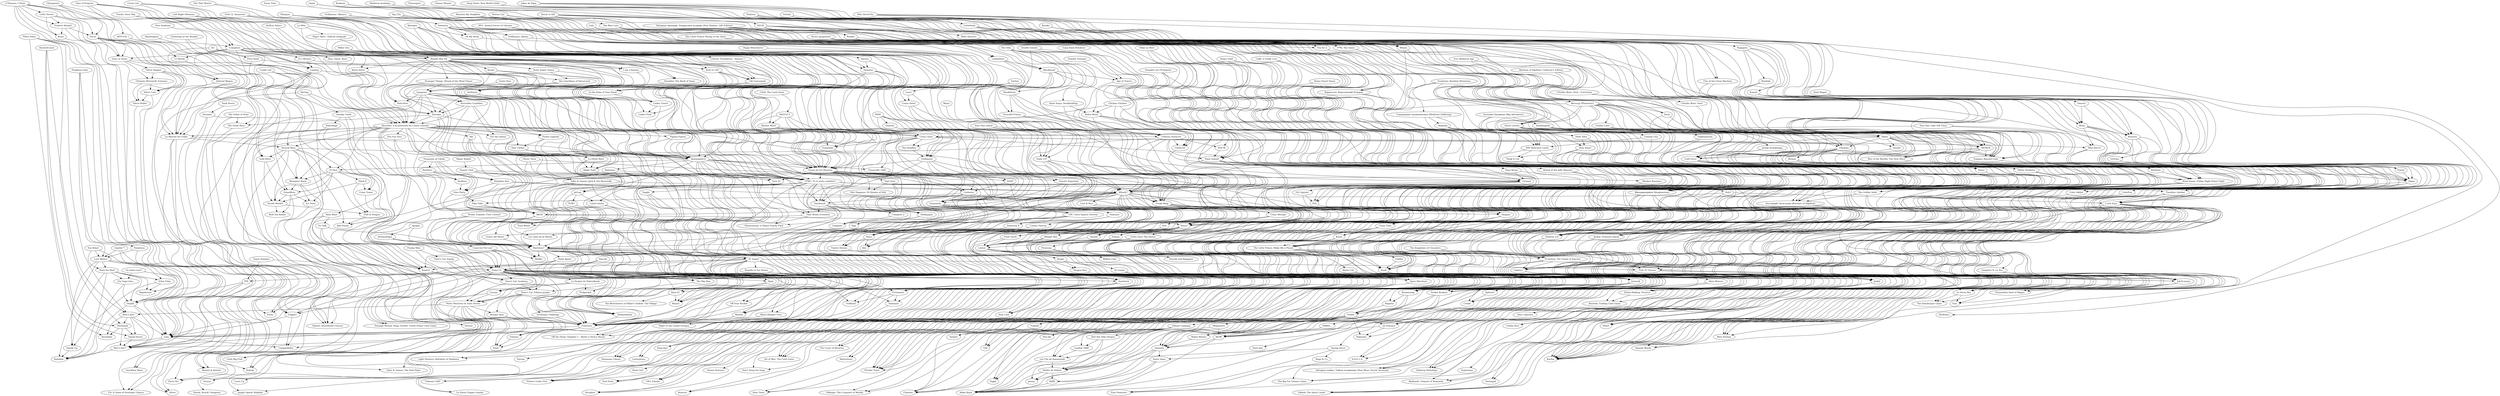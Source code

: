 digraph G {
"Wat'n dat!?" -> "Kaleidos" ["weight"=0.145009782076881]
"Hands Up" -> "Kaleidos" ["weight"=0.112466300153386]
"Linq" -> "Kaleidos" ["weight"=0.127131460003724]
"Duplik" -> "Kaleidos" ["weight"=0.137523896298533]
"J'te Gage Que..." -> "Kaleidos" ["weight"=0.0655572449813511]
"Rock the Beat" -> "Kaleidos" ["weight"=0.107912927563478]
"Loco Motive" -> "Kaleidos" ["weight"=0.148982936280682]
"Squad Seven" -> "Wat'n dat!?" ["weight"=0.112602396633671]
"Linq" -> "Wat'n dat!?" ["weight"=0.175144724249402]
"Dschamál" -> "Wat'n dat!?" ["weight"=0.153967445162018]
"Was'n das?" -> "Wat'n dat!?" ["weight"=0.185063938503192]
"Duplik" -> "Wat'n dat!?" ["weight"=0.107757817389298]
"Petits Meurtres & Faits Divers" -> "Wat'n dat!?" ["weight"=0.149223549304118]
"Cyrano" -> "Wat'n dat!?" ["weight"=0.129962794316528]
"PIX" -> "Wat'n dat!?" ["weight"=0.122911536084969]
"Photo Party" -> "Wat'n dat!?" ["weight"=0.117322922728308]
"Fame Us" -> "Wat'n dat!?" ["weight"=0.141240672384488]
"Tchin Tchin" -> "Hands Up" ["weight"=0.0953518067526663]
"Rock the Beat" -> "Hands Up" ["weight"=0.138032941388015]
"Loco Motive" -> "Hands Up" ["weight"=0.117066737107251]
"Linq" -> "Compatibility" ["weight"=0.136756887794176]
"Contrario" -> "Linq" ["weight"=0.141725782338863]
"Was'n das?" -> "Linq" ["weight"=0.203825290017902]
"Duplik" -> "Linq" ["weight"=0.170711407740361]
"Petits Meurtres & Faits Divers" -> "Linq" ["weight"=0.192435226044459]
"Loco Motive" -> "Linq" ["weight"=0.138805275407126]
"Gambit 7" -> "Linq" ["weight"=0.170278678191987]
"PIX" -> "Linq" ["weight"=0.147189523610694]
"Perplexus" -> "Linq" ["weight"=0.0876572436231613]
"Photo Party" -> "Linq" ["weight"=0.138732764559442]
"Trigger!" -> "Linq" ["weight"=0.129518879721579]
"Fame Us" -> "Linq" ["weight"=0.134578089920622]
"Perplexus Epic" -> "Linq" ["weight"=0.0766545379460237]
"Et Toque!" -> "Linq" ["weight"=0.111165365689703]
"J'te Gage Que..." -> "Duplik" ["weight"=0.100118640509344]
"Où étiez-vous?" -> "Duplik" ["weight"=0.0580430057833209]
"Rock the Beat" -> "Duplik" ["weight"=0.131545047401255]
"Loco Motive" -> "Duplik" ["weight"=0.144480916754577]
"You Robot" -> "Duplik" ["weight"=0.0963923586189005]
"Gambit 7" -> "Duplik" ["weight"=0.136452319358949]
"PIX" -> "Duplik" ["weight"=0.143253709187816]
"Où étiez-vous?" -> "J'te Gage Que..." ["weight"=0.128456001956516]
"Rock the Beat" -> "J'te Gage Que..." ["weight"=0.111074007835104]
"Rock the Beat" -> "Rapidcroco" ["weight"=0.0928881699896124]
"Rock the Beat" -> "Tchin Tchin" ["weight"=0.137917323650468]
"Loco Motive" -> "Rock the Beat" ["weight"=0.198786359559637]
"You Robot" -> "Rock the Beat" ["weight"=0.0929565502799091]
"Loco Motive" -> "Rapidcroco" ["weight"=0.117493976506528]
"Loco Motive" -> "Tchin Tchin" ["weight"=0.141545442800831]
"You Robot" -> "Loco Motive" ["weight"=0.108917866879373]
"Gambit 7" -> "Loco Motive" ["weight"=0.113649400910673]
"Perplexus" -> "Loco Motive" ["weight"=0.103162941055049]
"Perplexus Epic" -> "Loco Motive" ["weight"=0.0766535870295617]
"Was'n das?" -> "Squad Seven" ["weight"=0.154227659317002]
"HysteriCoach" -> "Squad Seven" ["weight"=0.133396288118334]
"Dschamál" -> "Squad Seven" ["weight"=0.15382161828403]
"Dschamál" -> "Brouhaha" ["weight"=0.117961820902884]
"Was'n das?" -> "Dschamál" ["weight"=0.156586493088619]
"HysteriCoach" -> "Dschamál" ["weight"=0.146864800558726]
"Photo Party" -> "Dschamál" ["weight"=0.125118222893659]
"Was'n das?" -> "Brouhaha" ["weight"=0.110967329211355]
"HysteriCoach" -> "Was'n das?" ["weight"=0.100447952023374]
"Petits Meurtres & Faits Divers" -> "Was'n das?" ["weight"=0.163187775325044]
"Photo Party" -> "Was'n das?" ["weight"=0.142494402513015]
"Petits Meurtres & Faits Divers" -> "Garçon" ["weight"=0.0995263030823633]
"Time's Up! Academy" -> "Petits Meurtres & Faits Divers" ["weight"=0.0930336855147776]
"Cyrano" -> "Petits Meurtres & Faits Divers" ["weight"=0.107288530066279]
"Petits Meurtres & Faits Divers" -> "Elixir" ["weight"=0.114050002837268]
"Petits Meurtres & Faits Divers" -> "Fantasy" ["weight"=0.0760047453758775]
"Petits Meurtres & Faits Divers" -> "Contrario" ["weight"=0.148648611453479]
"Petits Meurtres & Faits Divers" -> "Burger Quiz" ["weight"=0.129864228166098]
"Time's Up! Édition purple" -> "Petits Meurtres & Faits Divers" ["weight"=0.138625700844464]
"Le Donjon de Naheulbeuk" -> "Petits Meurtres & Faits Divers" ["weight"=0.13992885663882]
"Fame Us" -> "Petits Meurtres & Faits Divers" ["weight"=0.138205803066409]
"Le Donjon de Naheulbeuk" -> "Cyrano" ["weight"=0.0837654397487749]
"Fame Us" -> "Cyrano" ["weight"=0.104937823419469]
"Fame Us" -> "PIX" ["weight"=0.141915326183738]
"Texas Zombies" -> "PIX" ["weight"=0.0538551659979241]
"Photo Party" -> "Brouhaha" ["weight"=0.151353198825318]
"Fame Us" -> "Compatibility" ["weight"=0.121587167439771]
"Fame Us" -> "Mixmo" ["weight"=0.113314264015087]
"Fame Us" -> "Time's Up! Academy" ["weight"=0.120078018465352]
"Fame Us" -> "Buzz It!" ["weight"=0.182529047671334]
"Fame Us" -> "Sandwich" ["weight"=0.137692946370147]
"Fame Us" -> "Djam" ["weight"=0.141933483968891]
"Fame Us" -> "The Big Idea" ["weight"=0.146507607527909]
"Shrimp" -> "Fame Us" ["weight"=0.066682853620153]
"Fame Us" -> "Contrario" ["weight"=0.1611400694385]
"Fame Us" -> "Shabadabada" ["weight"=0.17158404517963]
"Fame Us" -> "Time's Up! Édition purple" ["weight"=0.129570353114609]
"Fame Us" -> "Le Donjon de Naheulbeuk" ["weight"=0.142091614153943]
"Fame Us" -> "Trigger!" ["weight"=0.124930045124968]
"Fame Us" -> "Level Up" ["weight"=0.0802920689356028]
"Fame Us" -> "Pickpocket" ["weight"=0.123228473248599]
"Fame Us" -> "Jungle Speed: Rabbids" ["weight"=0.0658700374203692]
"Fame Us" -> "Trollland" ["weight"=0.115651191680009]
"Fame Us" -> "Tadaaam!" ["weight"=0.100203687719796]
"Fame Us" -> "Fictionaire" ["weight"=0.172256584492434]
"Fame Us" -> "Off the Dead: Chapitre 1 – Morts à Venice Beach" ["weight"=0.137372663200265]
"Casse-toi Pov'con!" -> "Fame Us" ["weight"=0.189937183281655]
"Streams" -> "Fame Us" ["weight"=0.110402149424147]
"Steam Torpedo: First Contact" -> "Fame Us" ["weight"=0.0663731293478392]
"Et Toque!" -> "Fame Us" ["weight"=0.203973480521069]
"Texas Zombies" -> "Fame Us" ["weight"=0.0519667245611343]
"Mystères?" -> "Fame Us" ["weight"=0.181237668996202]
"Archaeologia" -> "Fame Us" ["weight"=0.0705197594196051]
"Twin It!" -> "Pool Party" ["weight"=0.121143747175457]
"Fiesta de los Muertos" -> "Pool Party" ["weight"=0.108549529378703]
"Maudit Mot Dit" -> "Pool Party" ["weight"=0.0897519894777488]
"Fiesta de los Muertos" -> "Twin It!" ["weight"=0.156843444200045]
"[kosmopoli:t]" -> "Twin It!" ["weight"=0.12251917771097]
"Maudit Mot Dit" -> "Twin It!" ["weight"=0.12864647759607]
"Fiesta de los Muertos" -> "Timebomb" ["weight"=0.150839103711513]
"Fiesta de los Muertos" -> "Ganymede" ["weight"=0.11535131745006]
"Fiesta de los Muertos" -> "Gravity Superstar" ["weight"=0.106237848134462]
"Fiesta de los Muertos" -> "Cerberus" ["weight"=0.151865018470212]
"Fiesta de los Muertos" -> "Crazy Time" ["weight"=0.0833622342514684]
"Fiesta de los Muertos" -> "Imagine" ["weight"=0.139888243797081]
"Fiesta de los Muertos" -> "Monkey Business" ["weight"=0.0515685786963364]
"Fiesta de los Muertos" -> "Hellapagos" ["weight"=0.136366961105135]
"Fiesta de los Muertos" -> "Huns" ["weight"=0.113414167597565]
"Fiesta de los Muertos" -> "Shit Happens: 50 Shades of Shit" ["weight"=0.0327839841163955]
"Fiesta de los Muertos" -> "Yogi Guru" ["weight"=0.0482002424414057]
"Fiesta de los Muertos" -> "TTMC: Tu te mets combien?" ["weight"=0.202592542007606]
"Fiesta de los Muertos" -> "DANY" ["weight"=0.0958541642342736]
"Fiesta de los Muertos" -> "Stay Cool" ["weight"=0.112026756672388]
"Oriflamme" -> "Fiesta de los Muertos" ["weight"=0.154806764343138]
"Ensemble" -> "Fiesta de los Muertos" ["weight"=0.1193669357834]
"[kosmopoli:t]" -> "Fiesta de los Muertos" ["weight"=0.219865408707048]
"Demeter" -> "Fiesta de los Muertos" ["weight"=0.135732358666706]
"Not That Movie!" -> "Fiesta de los Muertos" ["weight"=0.0741479677477903]
"Cross Clues" -> "Fiesta de los Muertos" ["weight"=0.177439217180933]
"Master Word" -> "Fiesta de los Muertos" ["weight"=0.121029400731485]
"Oh My Brain" -> "Fiesta de los Muertos" ["weight"=0.0882352507035474]
"Oriflamme: Ablaze" -> "Fiesta de los Muertos" ["weight"=0.0749920731274956]
"Platypus" -> "Fiesta de los Muertos" ["weight"=0.0799239564921402]
"Velonimo" -> "Fiesta de los Muertos" ["weight"=0.114761013538197]
"Trek 12: Amazonia" -> "Fiesta de los Muertos" ["weight"=0.0945545590004666]
"Maudit Mot Dit" -> "Fiesta de los Muertos" ["weight"=0.175924153156672]
"Left Right Dilemma" -> "Fiesta de los Muertos" ["weight"=0.0968806935417548]
"Crack List" -> "Fiesta de los Muertos" ["weight"=0.120381426459066]
"Biotopes" -> "Fiesta de los Muertos" ["weight"=0.0565129398737378]
"Maudit Mot Dit" -> "Mystères?" ["weight"=0.161482729270472]
"Maudit Mot Dit" -> "Ricochet: A la poursuite du Comte courant" ["weight"=0.217342953698961]
"Maudit Mot Dit" -> "1001 Islands" ["weight"=0.0695685247894551]
"Maudit Mot Dit" -> "Lipogram" ["weight"=0.187673298796454]
"Maudit Mot Dit" -> "Sonic Super Teams" ["weight"=0.0593181623663337]
"Maudit Mot Dit" -> "TTMC: Tu te mets combien?" ["weight"=0.181109195186057]
"Maudit Mot Dit" -> "[kosmopoli:t]" ["weight"=0.169887475770303]
"Maudit Mot Dit" -> "Tribunal 1920" ["weight"=0.0495951848049666]
"Maudit Mot Dit" -> "Hula-Hoo!" ["weight"=0.140533248968858]
"Maudit Mot Dit" -> "Heredity: The Book of Swan" ["weight"=0.0828507805382759]
"Maudit Mot Dit" -> "Olé Guacamole" ["weight"=0.124027187377615]
"Maudit Mot Dit" -> "Dictopia" ["weight"=0.206012824325271]
"Maudit Mot Dit" -> "Recto Verso" ["weight"=0.108426792001469]
"Maudit Mot Dit" -> "Aetherya" ["weight"=0.120705794622747]
"Maudit Mot Dit" -> "The Guardians of Haversack" ["weight"=0.120424084357898]
"Maudit Mot Dit" -> "Zero to 100" ["weight"=0.148829615655846]
"Maudit Mot Dit" -> "Stranger Things: Attack of the Mind Flayer" ["weight"=0.0549616167154477]
"Maudit Mot Dit" -> "Kyudo" ["weight"=0.14944061017075]
"Complices" -> "Maudit Mot Dit" ["weight"=0.174959048563098]
"Paper Tales : Édition intégrale" -> "Maudit Mot Dit" ["weight"=0.0466627713255378]
"Hellton Palace" -> "Maudit Mot Dit" ["weight"=0.063703652094926]
"La Bête" -> "Maudit Mot Dit" ["weight"=0.121273546819015]
"Left Right Dilemma" -> "Maudit Mot Dit" ["weight"=0.0832308837609333]
"Tracks: Siren Bay" -> "Maudit Mot Dit" ["weight"=0.175995471970725]
"Crack List" -> "Maudit Mot Dit" ["weight"=0.135540209910222]
"Trigger!" -> "Compatibility" ["weight"=0.0936086301064623]
"Streams" -> "Compatibility" ["weight"=0.0977693992568798]
"Shrimp" -> "Trigger!" ["weight"=0.104097988043297]
"Streams" -> "Trigger!" ["weight"=0.0731206998969428]
"Et Toque!" -> "Trigger!" ["weight"=0.156448540680182]
"Dark Horse" -> "Streams" ["weight"=0.107222376425223]
"Tchin Tchin" -> "Rapidcroco" ["weight"=0.106017175707776]
"Contrario" -> "Elixir" ["weight"=0.111929758216607]
"Contrario" -> "Fantasy" ["weight"=0.0806819843810303]
"Shabadabada" -> "Contrario" ["weight"=0.2196438464221]
"Burger Quiz" -> "Contrario" ["weight"=0.141482594590053]
"Time's Up! Édition purple" -> "Contrario" ["weight"=0.149321062672461]
"Wazabi" -> "Contrario" ["weight"=0.0953963774302866]
"Casse-toi Pov'con!" -> "Contrario" ["weight"=0.114032081688641]
"Et Toque!" -> "Contrario" ["weight"=0.142101404501927]
"Konito?" -> "Contrario" ["weight"=0.0568853330981576]
"Off Your Rocker" -> "Contrario" ["weight"=0.073108074775571]
"Triominos Challenge" -> "Contrario" ["weight"=0.0423623497582803]
"Taggle" -> "Contrario" ["weight"=0.105249574433939]
"Think Again!" -> "Contrario" ["weight"=0.119843025969334]
"Mystères?" -> "Contrario" ["weight"=0.190765530351902]
"Archaeologia" -> "Contrario" ["weight"=0.0731226908118569]
"Blanc-Manger Coco" -> "Contrario" ["weight"=0.113659866128326]
"Limite limite" -> "Contrario" ["weight"=0.0915081247902212]
"POW!" -> "Contrario" ["weight"=0.0725971383425984]
"Whozit?" -> "Contrario" ["weight"=0.136992204012503]
"JetLag" -> "Contrario" ["weight"=0.136916898545223]
"TTMC: Tu te mets combien?" -> "Contrario" ["weight"=0.155791342249564]
"Apogee" -> "Contrario" ["weight"=0.0324016901930655]
"Ricochet: A la poursuite du Comte courant" -> "Contrario" ["weight"=0.120515295283314]
"Perplexus Epic" -> "Perplexus" ["weight"=0.454312521640365]
"Et Toque!" -> "Sandwich" ["weight"=0.185258832824326]
"Shrimp" -> "Et Toque!" ["weight"=0.0777023912162878]
"Et Toque!" -> "Nonsense Classic" ["weight"=0.0711126732679226]
"Et Toque!" -> "Trollland" ["weight"=0.119045000194045]
"Et Toque!" -> "Fictionaire" ["weight"=0.136509401739993]
"Et Toque!" -> "Off the Dead: Chapitre 1 – Morts à Venice Beach" ["weight"=0.106992743462669]
"Et Toque!" -> "Level Up" ["weight"=0.0908021604345966]
"Et Toque!" -> "Jungle Speed: Rabbids" ["weight"=0.072911017416979]
"Et Toque!" -> "Pick 'N' Choose" ["weight"=0.105942651379386]
"Et Toque!" -> "Rumble in the House" ["weight"=0.127396846679512]
"Taggle" -> "Et Toque!" ["weight"=0.0991742051824274]
"Mystères?" -> "Et Toque!" ["weight"=0.196753932921559]
"Animalia" -> "Maka Bana" ["weight"=0.124700373520442]
"Animalia" -> "Skåål" ["weight"=0.078359257231669]
"Animalia" -> "Drôles de Zèbres" ["weight"=0.159814613113774]
"Animalia" -> "Santy Anno" ["weight"=0.157225629025129]
"Ca$h 'n Gun$: Live" -> "Animalia" ["weight"=0.0771987775935026]
"Robot Master" -> "Animalia" ["weight"=0.129447669218925]
"MOW" -> "Animalia" ["weight"=0.180476833231682]
"Trader" -> "Animalia" ["weight"=0.138719997456756]
"Pocket Rockets" -> "Animalia" ["weight"=0.123388203198219]
"Water Lily" -> "Animalia" ["weight"=0.109357922096213]
"Bonbons" -> "Animalia" ["weight"=0.0980168797893585]
"MOW" -> "Maka Bana" ["weight"=0.134327729866751]
"Les Fils de Samarande" -> "Maka Bana" ["weight"=0.0740853112716367]
"Tempête sur l'Échiquier" -> "Maka Bana" ["weight"=0.0590253537617929]
"Skåål" -> "Maka Bana" ["weight"=0.112293205566821]
"Drôles de Zèbres" -> "Maka Bana" ["weight"=0.126140213178511]
"Deluxe Camping" -> "Maka Bana" ["weight"=0.111293253634533]
"Santy Anno" -> "Maka Bana" ["weight"=0.119369209295087]
"Mégawatts" -> "Maka Bana" ["weight"=0.0937293131050667]
"Trader" -> "Maka Bana" ["weight"=0.135691822512767]
"Spring Fever" -> "Maka Bana" ["weight"=0.0962689716605949]
"Drôles de Zèbres" -> "Skåål" ["weight"=0.0788807994957356]
"Santy Anno" -> "Skåål" ["weight"=0.0855857252486671]
"Les Fils de Samarande" -> "Drôles de Zèbres" ["weight"=0.167707660115249]
"Red Hot Silly Dragon" -> "Drôles de Zèbres" ["weight"=0.121040693046573]
"Tempête sur l'Échiquier" -> "Drôles de Zèbres" ["weight"=0.067806382892966]
"Drôles de Zèbres" -> "Jarnac" ["weight"=0.130980114424408]
"Deluxe Camping" -> "Drôles de Zèbres" ["weight"=0.255923638042441]
"Trader" -> "Drôles de Zèbres" ["weight"=0.165038745132289]
"Spring Fever" -> "Drôles de Zèbres" ["weight"=0.11074947798706]
"Ca$h 'n Gun$: Live" -> "Santy Anno" ["weight"=0.112625241174185]
"22 Pommes" -> "Robot Master" ["weight"=0.154588665525847]
"Trader" -> "Robot Master" ["weight"=0.14341825849624]
"Button Up!" -> "Robot Master" ["weight"=0.113999955366515]
"The Blue Lion" -> "Robot Master" ["weight"=0.101483020652358]
"Pocket Rockets" -> "Robot Master" ["weight"=0.115296243398901]
"Mégawatts" -> "MOW" ["weight"=0.0995517165882848]
"Trader" -> "MOW" ["weight"=0.138477380970694]
"Pocket Rockets" -> "MOW" ["weight"=0.141656278725048]
"Boomerang" -> "MOW" ["weight"=0.11083034467525]
"Water Lily" -> "MOW" ["weight"=0.121401784605408]
"PRRRT..." -> "MOW" ["weight"=0.123616839758092]
"Bonbons" -> "MOW" ["weight"=0.10331552260855]
"Noah" -> "MOW" ["weight"=0.155616192314327]
"Trader" -> "Jarnac" ["weight"=0.10883127149426]
"Trader" -> "Deluxe Camping" ["weight"=0.170341771609513]
"Trader" -> "Kahmaté" ["weight"=0.0921532944387082]
"Trader" -> "22 Pommes" ["weight"=0.152583664019839]
"Trader" -> "Mégawatts" ["weight"=0.146520979917435]
"Pocket Rockets" -> "Trader" ["weight"=0.141092885543453]
"Regatta" -> "Trader" ["weight"=0.0638216962466545]
"Boomerang" -> "Trader" ["weight"=0.129062862902916]
"Jurassik" -> "Trader" ["weight"=0.114283949135577]
"The Blue Lion" -> "Trader" ["weight"=0.138194993078476]
"Water Lily" -> "Pocket Rockets" ["weight"=0.122572536720302]
"Jurassik" -> "Pocket Rockets" ["weight"=0.0887755534807396]
"Noah" -> "Pocket Rockets" ["weight"=0.140423077425992]
"Alien Menace" -> "Pocket Rockets" ["weight"=0.104372854784988]
"The Blue Lion" -> "Pocket Rockets" ["weight"=0.138801806677123]
"Bonbons" -> "Water Lily" ["weight"=0.14231359763904]
"Time's Up! Édition purple" -> "Garçon" ["weight"=0.0821301790222518]
"Time's Up! Academy" -> "Time's Up! Édition purple" ["weight"=0.24134647741315]
"Time's Up! Édition purple" -> "Burger Quiz" ["weight"=0.0952279998353276]
"Time's Up! Family" -> "Time's Up! Édition purple" ["weight"=0.0942281726814743]
"Boomerang" -> "Regatta" ["weight"=0.0655983749576602]
"Jurassik" -> "Boomerang" ["weight"=0.121788658397089]
"Noah" -> "Boomerang" ["weight"=0.0940200523755179]
"The Little Prince: Make Me a Planet" -> "Boomerang" ["weight"=0.112735534442937]
"Koryŏ" -> "Boomerang" ["weight"=0.105106783224751]
"Crazy Time" -> "Boomerang" ["weight"=0.0754684330804275]
"Noah" -> "PRRRT..." ["weight"=0.0783714606867081]
"Noah" -> "Jurassik" ["weight"=0.104545266834653]
"Noah" -> "Croak!" ["weight"=0.072916124455027]
"Noah" -> "Alien Menace" ["weight"=0.0652603844406292]
"Gobbit" -> "Noah" ["weight"=0.10260985837502]
"The Little Prince: Make Me a Planet" -> "Noah" ["weight"=0.159504639792809]
"Koryŏ" -> "Noah" ["weight"=0.132251134188754]
"Yōkaï no Mori" -> "Noah" ["weight"=0.0857377419136554]
"King's Gold" -> "Noah" ["weight"=0.0830563680678088]
"Gaïa" -> "Noah" ["weight"=0.113787742941956]
"Buzz It!" -> "Mixmo" ["weight"=0.1214751441317]
"Djam" -> "Mixmo" ["weight"=0.166207559566604]
"Diavolo" -> "Mixmo" ["weight"=0.0838988908867706]
"Mystères?" -> "Mixmo" ["weight"=0.0970011340168205]
"Buzz It!" -> "The Werewolves of Miller's Hollow: The Village" ["weight"=0.0944903736643143]
"Djam" -> "Buzz It!" ["weight"=0.127581060738291]
"Diavolo" -> "Buzz It!" ["weight"=0.0752231044837271]
"Djam" -> "Shabadabada" ["weight"=0.142103577530136]
"Diavolo" -> "Djam" ["weight"=0.159858355916175]
"Mystères?" -> "Djam" ["weight"=0.155692387294807]
"Mystères?" -> "Sandwich" ["weight"=0.146350082177893]
"Guess the Mess!" -> "Mystères?" ["weight"=0.109771620853884]
"Mystères?" -> "Shabadabada" ["weight"=0.133072690731863]
"Mystères?" -> "Nonsense Classic" ["weight"=0.0685767190124937]
"Les taxis de la Marne" -> "Mystères?" ["weight"=0.124276480489119]
"Sneaky Cards" -> "Mystères?" ["weight"=0.0699634081797305]
"Mystères?" -> "Bluffer" ["weight"=0.200272474060956]
"Mystères?" -> "Pick 'N' Choose" ["weight"=0.124796797640726]
"Mystères?" -> "Konito?" ["weight"=0.11582205305891]
"Mystères?" -> "Off Your Rocker" ["weight"=0.0750846849050519]
"Mystères?" -> "Think Again!" ["weight"=0.0622396785600527]
"Tic Talk" -> "Mystères?" ["weight"=0.0804050531799025]
"Yesss!" -> "Mystères?" ["weight"=0.142234951633125]
"Huh?" -> "Mystères?" ["weight"=0.0621269857692666]
"ARGH" -> "Mystères?" ["weight"=0.133946410969152]
"Whozit?" -> "Mystères?" ["weight"=0.204634578112317]
"Tales & Games: Jack & the Beanstalk" -> "Mystères?" ["weight"=0.103927542166228]
"Château Aventure" -> "Mystères?" ["weight"=0.160148635230774]
"Peanut Club" -> "Mystères?" ["weight"=0.137679708017683]
"TTMC: Tu te mets combien?" -> "Mystères?" ["weight"=0.138813280401549]
"Fou Fou Fou!" -> "Mystères?" ["weight"=0.0978011477172417]
"Ricochet: A la poursuite du Comte courant" -> "Mystères?" ["weight"=0.196802060704796]
"Dictopia" -> "Mystères?" ["weight"=0.138418029366811]
"Time's Up! Family" -> "Time's Up! Academy" ["weight"=0.148991546524798]
"Finska Mini" -> "Time's Up! Academy" ["weight"=0.0874098134231897]
"Finska Mini" -> "Time's Up! Family" ["weight"=0.0755815393809796]
"Le Donjon de Naheulbeuk" -> "Pickpocket" ["weight"=0.0895208492068923]
"Sandwich" -> "Nonsense Classic" ["weight"=0.0528023504784321]
"Sandwich" -> "Tadaaam!" ["weight"=0.0890033036696415]
"Sandwich" -> "Fictionaire" ["weight"=0.140620813702643]
"Rumble in the House" -> "Sandwich" ["weight"=0.0996254108050503]
"Tadaaam!" -> "Le Passe-Trappe Grande" ["weight"=0.103069826631552]
"Fictionaire" -> "Tadaaam!" ["weight"=0.120085323586791]
"Fictionaire" -> "Trollland" ["weight"=0.0910197649783805]
"Fictionaire" -> "Le Passe-Trappe Grande" ["weight"=0.0987616045145153]
"Rumble in the House" -> "Fictionaire" ["weight"=0.0843989980195195]
"The Big Idea" -> "Shabadabada" ["weight"=0.0854737360553565]
"Casse-toi Pov'con!" -> "Shabadabada" ["weight"=0.137018284230322]
"Think Again!" -> "Shabadabada" ["weight"=0.08184433084004]
"Casse-toi Pov'con!" -> "The Big Idea" ["weight"=0.128419284499498]
"Archaeologia" -> "Casse-toi Pov'con!" ["weight"=0.108566941048908]
"Spice Merchant" -> "Pluckin' Pairs" ["weight"=0.10743266367085]
"30 Carats" -> "Pluckin' Pairs" ["weight"=0.077766903980976]
"Lutèce" -> "Pluckin' Pairs" ["weight"=0.0988049028702529]
"Loot N Run" -> "Pluckin' Pairs" ["weight"=0.127303747651691]
"Final Touch" -> "Pluckin' Pairs" ["weight"=0.102689390755955]
"Yesss!" -> "Pluckin' Pairs" ["weight"=0.141765669601058]
"Whozit?" -> "Pluckin' Pairs" ["weight"=0.13943487832021]
"30 Carats" -> "Spice Merchant" ["weight"=0.102561038593729]
"Dragon Run" -> "Spice Merchant" ["weight"=0.122598944123064]
"Kenjin" -> "Spice Merchant" ["weight"=0.0727367095772643]
"Lutèce" -> "Spice Merchant" ["weight"=0.141813007890296]
"Loot N Run" -> "Spice Merchant" ["weight"=0.100316985660125]
"Whozit?" -> "Spice Merchant" ["weight"=0.110872074274663]
"Lutèce" -> "30 Carats" ["weight"=0.0974350924988146]
"Lutèce" -> "Tunhell" ["weight"=0.0797886584005647]
"Lutèce" -> "Kenjin" ["weight"=0.103598960010691]
"Lutèce" -> "Targets" ["weight"=0.0785089619806682]
"Lutèce" -> "Million Club" ["weight"=0.0816436186223242]
"Harald" -> "Lutèce" ["weight"=0.0725657650866816]
"Meeple War" -> "Lutèce" ["weight"=0.0861952741253809]
"SOL" -> "Lutèce" ["weight"=0.107770119155696]
"Edenia" -> "Lutèce" ["weight"=0.0651410879216221]
"Final Touch" -> "Lutèce" ["weight"=0.126057042266674]
"Crazy Mistigri" -> "Lutèce" ["weight"=0.0710826523531589]
"Yesss!" -> "Lutèce" ["weight"=0.116762035697601]
"Freak Shop" -> "Lutèce" ["weight"=0.13308420557402]
"Whozit?" -> "Lutèce" ["weight"=0.107711719049483]
"Blackwood" -> "Lutèce" ["weight"=0.123280717138322]
"Whozit?" -> "Loot N Run" ["weight"=0.11083786414105]
"Yesss!" -> "Final Touch" ["weight"=0.113758202537674]
"Yesss!" -> "Guess the Mess!" ["weight"=0.108974845803504]
"Yesss!" -> "Tunhell" ["weight"=0.0637525738052577]
"ARGH" -> "Yesss!" ["weight"=0.129892951013444]
"Whozit?" -> "Yesss!" ["weight"=0.149351543111962]
"Team UP!" -> "Yesss!" ["weight"=0.110637102392066]
"Château Aventure" -> "Yesss!" ["weight"=0.155114553241274]
"Yesss!" -> "Dino Twist" ["weight"=0.098798280132932]
"Yesss!" -> "Goths Save The Queen" ["weight"=0.0634424123427314]
"Yesss!" -> "Meeple War" ["weight"=0.0953216224612475]
"Yesss!" -> "Edenia" ["weight"=0.0943773160748527]
"Freak Shop" -> "Yesss!" ["weight"=0.130703353709647]
"Grumpf" -> "Yesss!" ["weight"=0.121515292148744]
"Panic Island!" -> "Yesss!" ["weight"=0.0938516251773271]
"Kingdom Run" -> "Yesss!" ["weight"=0.108060254649382]
"Doodle Islands" -> "Yesss!" ["weight"=0.141375582960132]
"Whozit?" -> "Les taxis de la Marne" ["weight"=0.0959898519561149]
"Whozit?" -> "Nut Job" ["weight"=0.0884693653870283]
"Whozit?" -> "ARGH" ["weight"=0.133910457115832]
"Whozit?" -> "Off Your Rocker" ["weight"=0.09658039053582]
"Whozit?" -> "Night of the Grand Octopus" ["weight"=0.0784300766400358]
"Whozit?" -> "Dragon Run" ["weight"=0.0841332139855427]
"Whozit?" -> "Million Club" ["weight"=0.0888690835961856]
"Whozit?" -> "Chimère" ["weight"=0.0896953044757532]
"Whozit?" -> "SOL" ["weight"=0.112494007960237]
"Whozit?" -> "Freak Shop" ["weight"=0.133696370406743]
"Whozit?" -> "Paku Paku" ["weight"=0.0815374547966462]
"Whozit?" -> "Trôl" ["weight"=0.058128506952839]
"Grumpf" -> "Whozit?" ["weight"=0.108663055937959]
"Tales & Games: Jack & the Beanstalk" -> "Whozit?" ["weight"=0.118291760628496]
"Panic Island!" -> "Whozit?" ["weight"=0.138114726251907]
"Kingdom Run" -> "Whozit?" ["weight"=0.0930785046906256]
"Oliver Twist" -> "Whozit?" ["weight"=0.093440983064859]
"Team UP!" -> "Whozit?" ["weight"=0.134569432824778]
"Château Aventure" -> "Whozit?" ["weight"=0.195349279445366]
"Peanut Club" -> "Whozit?" ["weight"=0.105418288398704]
"Robin Wood" -> "Whozit?" ["weight"=0.107240554955026]
"Crime Hotel" -> "Whozit?" ["weight"=0.102323124692163]
"Yum Yum Island" -> "Whozit?" ["weight"=0.0953223042886548]
"Chicken Chicken" -> "Whozit?" ["weight"=0.0840048028452725]
"Ricochet: A la poursuite du Comte courant" -> "Whozit?" ["weight"=0.15771115225587]
"ARGH" -> "Guess the Mess!" ["weight"=0.0730203490418017]
"Paku Paku" -> "ARGH" ["weight"=0.0957039190410253]
"Dino Party" -> "ARGH" ["weight"=0.0641200296758423]
"Kingdom Run" -> "ARGH" ["weight"=0.106376808999371]
"Peanut Club" -> "ARGH" ["weight"=0.0867661604350662]
"Treasures of Cibola" -> "ARGH" ["weight"=0.070663756309668]
"Fantasy" -> "Elixir" ["weight"=0.101115601567005]
"Burger Quiz" -> "Elixir" ["weight"=0.110384196348124]
"Jok-R-ummy" -> "Emmerlaüs Duel of Mages" ["weight"=0.0771235645240217]
"Gangster II: Le Pro" -> "Emmerlaüs Duel of Mages" ["weight"=0.0654173556815857]
"L'osti d'jeu" -> "Emmerlaüs Duel of Mages" ["weight"=0.122099887240429]
"Dark Mages" -> "Emmerlaüs Duel of Mages" ["weight"=0.0591798672208102]
"Pick 'N' Choose" -> "Jok-R-ummy" ["weight"=0.127212213013953]
"Jok-R-ummy" -> "The Hamburger Game" ["weight"=0.0588753854662705]
"Jok-R-ummy" -> "Le Docte Rat" ["weight"=0.102802839661883]
"Gangster II: Le Pro" -> "Jok-R-ummy" ["weight"=0.157408447247432]
"L'osti d'jeu" -> "Jok-R-ummy" ["weight"=0.204162162483655]
"Dark Mages" -> "Jok-R-ummy" ["weight"=0.0413420825501215]
"Timeline: Québec" -> "Jok-R-ummy" ["weight"=0.115203163533889]
"Jokes de Papa" -> "Jok-R-ummy" ["weight"=0.100774104214347]
"TTMC: Tu te mets combien?" -> "Jok-R-ummy" ["weight"=0.0789827263863513]
"Gangster II: Le Pro" -> "Yum" ["weight"=0.0709426706300212]
"Gangster II: Le Pro" -> "The Hamburger Game" ["weight"=0.0581662879085015]
"Gangster II: Le Pro" -> "Le Docte Rat" ["weight"=0.102564479688497]
"L'osti d'jeu" -> "Gangster II: Le Pro" ["weight"=0.166506996654072]
"L'osti d'jeu" -> "Miss Poutine" ["weight"=0.0911095767201426]
"L'osti d'jeu" -> "Pick 'N' Choose" ["weight"=0.0994729738478575]
"Huh?" -> "L'osti d'jeu" ["weight"=0.123115727133376]
"Timeline: Québec" -> "L'osti d'jeu" ["weight"=0.166300176817414]
"Jokes de Papa" -> "L'osti d'jeu" ["weight"=0.184280746663873]
"TTMC: Tu te mets combien?" -> "L'osti d'jeu" ["weight"=0.124169869203049]
"L'osti d'jeu" -> "Yum" ["weight"=0.124742176991908]
"L'osti d'jeu" -> "Le Docte Rat" ["weight"=0.0988087212172699]
"L'osti d'jeu" -> "Speedy Words" ["weight"=0.110698486362756]
"Dark Mages" -> "L'osti d'jeu" ["weight"=0.0649091755587227]
"Mini DiverCity" -> "L'osti d'jeu" ["weight"=0.0747763391268468]
"Splotch!" -> "Croak!" ["weight"=0.112954257997172]
"Alien Menace" -> "Splotch!" ["weight"=0.0719455628581574]
"Jurassik" -> "Croak!" ["weight"=0.109665247961398]
"Taggle" -> "Wazabi" ["weight"=0.0615215512163594]
"Sushi Dice" -> "Wazabi" ["weight"=0.0821877652998676]
"TTMC: Tu te mets combien?" -> "Wazabi" ["weight"=0.10635749723464]
"Sneaky Cards" -> "Konito?" ["weight"=0.0731059318053787]
"Think Again!" -> "Konito?" ["weight"=0.0947526324787054]
"Alien Wars" -> "Konito?" ["weight"=0.0559096397655505]
"Konito?" -> "Kabuki" ["weight"=0.0642904363695887]
"Tic Talk" -> "Konito?" ["weight"=0.0730054110297481]
"Sabordage" -> "Konito?" ["weight"=0.0625303570561088]
"Gathering of the Wicked" -> "Konito?" ["weight"=0.0573945914797495]
"Ricochet: A la poursuite du Comte courant" -> "Triominos Challenge" ["weight"=0.0491460780487305]
"TTMC: Tu te mets combien?" -> "Taggle" ["weight"=0.100081706055402]
"Apogee" -> "Archaeologia" ["weight"=0.0438022862656014]
"Limite limite" -> "Blanc-Manger Coco" ["weight"=0.168678179815092]
"TTMC: Tu te mets combien?" -> "Blanc-Manger Coco" ["weight"=0.109824244448301]
"JetLag" -> "Limite limite" ["weight"=0.134861961869671]
"TTMC: Tu te mets combien?" -> "Limite limite" ["weight"=0.100482818809097]
"JetLag" -> "POW!" ["weight"=0.100355691419126]
"TTMC: Tu te mets combien?" -> "JetLag" ["weight"=0.148651646506315]
"Ricochet: A la poursuite du Comte courant" -> "JetLag" ["weight"=0.116840355431204]
"TTMC: Tu te mets combien?" -> "Pick 'N' Choose" ["weight"=0.102840488369101]
"TTMC: Tu te mets combien?" -> "Complots" ["weight"=0.124897933206969]
"TTMC: Tu te mets combien?" -> "Complots 2" ["weight"=0.060882398052872]
"TTMC: Tu te mets combien?" -> "Timebomb" ["weight"=0.185306247221737]
"Ricochet: A la poursuite du Comte courant" -> "TTMC: Tu te mets combien?" ["weight"=0.177642252725059]
"TTMC: Tu te mets combien?" -> "Huh?" ["weight"=0.0851439143922955]
"TTMC: Tu te mets combien?" -> "Timeline: Québec" ["weight"=0.0974041656346281]
"TTMC: Tu te mets combien?" -> "Hellapagos" ["weight"=0.160725747212589]
"TTMC: Tu te mets combien?" -> "Speedy Words" ["weight"=0.0912563458396116]
"TTMC: Tu te mets combien?" -> "Time Bomb" ["weight"=0.112098801521064]
"TTMC: Tu te mets combien?" -> "Time Bomb Evolution" ["weight"=0.106619415538044]
"Bahamas" -> "TTMC: Tu te mets combien?" ["weight"=0.105937506623763]
"Linkto Travel" -> "TTMC: Tu te mets combien?" ["weight"=0.0676136073796067]
"[kosmopoli:t]" -> "TTMC: Tu te mets combien?" ["weight"=0.187468104277582]
"Pigeon Pigeon" -> "TTMC: Tu te mets combien?" ["weight"=0.1245689775235]
"Olé Guacamole" -> "TTMC: Tu te mets combien?" ["weight"=0.138900770649765]
"Zero to 100" -> "TTMC: Tu te mets combien?" ["weight"=0.124587390149733]
"Paper Tales : Édition intégrale" -> "TTMC: Tu te mets combien?" ["weight"=0.0517609886671174]
"La Bête" -> "TTMC: Tu te mets combien?" ["weight"=0.0951886894478477]
"Crack List" -> "TTMC: Tu te mets combien?" ["weight"=0.163763015634299]
"Ricochet: A la poursuite du Comte courant" -> "Bluffer" ["weight"=0.158512966629337]
"Ricochet: A la poursuite du Comte courant" -> "Château Aventure" ["weight"=0.150107088978042]
"Ricochet: A la poursuite du Comte courant" -> "Punto" ["weight"=0.15000312149077]
"Ricochet: A la poursuite du Comte courant" -> "Mosquito Show" ["weight"=0.0780264176773568]
"Ricochet: A la poursuite du Comte courant" -> "Dicycle Race" ["weight"=0.156693952978174]
"Ricochet: A la poursuite du Comte courant" -> "La Marche du Crabe" ["weight"=0.191899126176312]
"Ricochet: A la poursuite du Comte courant" -> "Magic Fold" ["weight"=0.0802036315986073]
"Ricochet: A la poursuite du Comte courant" -> "La Petite Mort" ["weight"=0.113220806774796]
"Ricochet: A la poursuite du Comte courant" -> "Mū" ["weight"=0.107916367119408]
"Ricochet: A la poursuite du Comte courant" -> "Teenage Mutant Ninja Turtles: Turtle Power Card Game" ["weight"=0.0621779165952739]
"Ricochet: A la poursuite du Comte courant" -> "Roméo & Juliette" ["weight"=0.114628152979268]
"Ricochet: A la poursuite du Comte courant" -> "Fou Fou Fou!" ["weight"=0.151227497571171]
"Ricochet: A la poursuite du Comte courant" -> "Letterpress" ["weight"=0.0778047498047512]
"Ricochet: A la poursuite du Comte courant" -> "For the Queen" ["weight"=0.0516063004073668]
"Ricochet: A la poursuite du Comte courant" -> "10 Dice" ["weight"=0.149809643662282]
"Ricochet: A la poursuite du Comte courant" -> "[kosmopoli:t]" ["weight"=0.235244872945652]
"Ricochet: A la poursuite du Comte courant" -> "Pigeon Pigeon" ["weight"=0.129497623354259]
"Ricochet: A la poursuite du Comte courant" -> "Pirate Legends" ["weight"=0.0650395642668276]
"Hula-Hoo!" -> "Ricochet: A la poursuite du Comte courant" ["weight"=0.135686949196172]
"Dictopia" -> "Ricochet: A la poursuite du Comte courant" ["weight"=0.188343832020562]
"Run, Ghost, Run!" -> "Ricochet: A la poursuite du Comte courant" ["weight"=0.071026192184768]
"Nouvelles ContRées" -> "Ricochet: A la poursuite du Comte courant" ["weight"=0.201313253785311]
"Recto Verso" -> "Ricochet: A la poursuite du Comte courant" ["weight"=0.0867207274424177]
"Lipogram" -> "Ricochet: A la poursuite du Comte courant" ["weight"=0.212266846173393]
"Sync or Swim" -> "Ricochet: A la poursuite du Comte courant" ["weight"=0.113331323054281]
"Complices" -> "Ricochet: A la poursuite du Comte courant" ["weight"=0.196287178957792]
"Tracks: Siren Bay" -> "Ricochet: A la poursuite du Comte courant" ["weight"=0.191199733152974]
"Focus" -> "Ricochet: A la poursuite du Comte courant" ["weight"=0.208223253553297]
"2 Pommes 3 Pains" -> "Ricochet: A la poursuite du Comte courant" ["weight"=0.135601074455395]
"London 1888" -> "Les Fils de Samarande" ["weight"=0.0964632094154534]
"Red Hot Silly Dragon" -> "Les Fils de Samarande" ["weight"=0.110186164369794]
"Deluxe Camping" -> "Les Fils de Samarande" ["weight"=0.141468326495879]
"Tempête sur l'Échiquier" -> "Les Fils de Samarande" ["weight"=0.0926522604770302]
"Red Hot Silly Dragon" -> "London 1888" ["weight"=0.093943339297004]
"Deluxe Camping" -> "London 1888" ["weight"=0.0918165525261405]
"Deluxe Camping" -> "Red Hot Silly Dragon" ["weight"=0.0942434468330069]
"Deluxe Camping" -> "Jarnac" ["weight"=0.111699232874697]
"Steam Torpedo: First Contact" -> "Off the Dead: Chapitre 1 – Morts à Venice Beach" ["weight"=0.0929189668525061]
"Home Sweet Home" -> "Spring Fever" ["weight"=0.113567655088403]
"Spring Fever" -> "Bugs & Co" ["weight"=0.0975160143493416]
"22 Pommes" -> "Kahmaté" ["weight"=0.0953892611635273]
"The Blue Lion" -> "Kahmaté" ["weight"=0.0751276140743326]
"The Blue Lion" -> "22 Pommes" ["weight"=0.10700803959193]
"Button Up!" -> "22 Pommes" ["weight"=0.0794911621101114]
"Button Up!" -> "The Blue Lion" ["weight"=0.205057591848894]
"Timeline: Québec" -> "Miss Poutine" ["weight"=0.0780866175862762]
"Mini DiverCity" -> "Miss Poutine" ["weight"=0.0670634722719558]
"Jokes de Papa" -> "Miss Poutine" ["weight"=0.112324792358989]
"Timeline: Québec" -> "Speedy Words" ["weight"=0.10286675100174]
"Mini DiverCity" -> "Timeline: Québec" ["weight"=0.0817717977849133]
"Jokes de Papa" -> "Timeline: Québec" ["weight"=0.085278241478217]
"Mini DiverCity" -> "BrilliAnts" ["weight"=0.122298395205746]
"Jurassik" -> "Regatta" ["weight"=0.112915012518169]
"Koryŏ" -> "Jurassik" ["weight"=0.0912899171515824]
"Yōkaï no Mori" -> "Jurassik" ["weight"=0.0697771594688938]
"The Little Prince: Make Me a Planet" -> "Gobbit" ["weight"=0.0843240434042325]
"The Little Prince: Make Me a Planet" -> "Evolution: The Origin of Species" ["weight"=0.107666884377026]
"The Little Prince: Make Me a Planet" -> "Dixit Jinx" ["weight"=0.122854710625538]
"Koryŏ" -> "The Little Prince: Make Me a Planet" ["weight"=0.152796296399405]
"Crazy Time" -> "The Little Prince: Make Me a Planet" ["weight"=0.0703331596207677]
"King's Gold" -> "The Little Prince: Make Me a Planet" ["weight"=0.08115737974683]
"Gaïa" -> "The Little Prince: Make Me a Planet" ["weight"=0.114139928947376]
"The Little Prince: Rising to the Stars" -> "The Little Prince: Make Me a Planet" ["weight"=0.147193423117933]
"Imagine" -> "The Little Prince: Make Me a Planet" ["weight"=0.154448953925365]
"Yōkaï no Mori" -> "Koryŏ" ["weight"=0.0995816340887467]
"Crazy Time" -> "Koryŏ" ["weight"=0.0984903802220168]
"Gaïa" -> "Koryŏ" ["weight"=0.130052105185395]
"Monster My Neighbor" -> "Koryŏ" ["weight"=0.0845417761231702]
"The Little Prince: Rising to the Stars" -> "Koryŏ" ["weight"=0.0680977512716151]
"Monster My Neighbor" -> "Crazy Time" ["weight"=0.0656640118661248]
"Imagine" -> "Crazy Time" ["weight"=0.0750472910850572]
"Pick 'N' Choose" -> "Le Docte Rat" ["weight"=0.10499615456868]
"Huh?" -> "Pick 'N' Choose" ["weight"=0.0905453966897347]
"Kenjin" -> "Dragon Run" ["weight"=0.0736491469560261]
"Tales & Games: Jack & the Beanstalk" -> "Les taxis de la Marne" ["weight"=0.0866457349003117]
"Tales & Games: Jack & the Beanstalk" -> "Night of the Grand Octopus" ["weight"=0.0772892890966316]
"Tales & Games: Jack & the Beanstalk" -> "Tales & Games: The Pied Piper" ["weight"=0.264938048801111]
"Oliver Twist" -> "Tales & Games: Jack & the Beanstalk" ["weight"=0.121316161353225]
"Peanut Club" -> "Tales & Games: Jack & the Beanstalk" ["weight"=0.078326904924568]
"Sneaky Cards" -> "Sabordage" ["weight"=0.052497318940461]
"Gathering of the Wicked" -> "Sneaky Cards" ["weight"=0.0444398524930899]
"Sabordage" -> "Alien Wars" ["weight"=0.0774905475059091]
"Fou Fou Fou!" -> "Bluffer" ["weight"=0.13806612718773]
"Dictopia" -> "Bluffer" ["weight"=0.150414582698199]
"Fou Fou Fou!" -> "Teenage Mutant Ninja Turtles: Turtle Power Card Game" ["weight"=0.0995677254598693]
"Lipogram" -> "Dictopia" ["weight"=0.21103037771909]
"Dictopia" -> "Pirates Under Fire" ["weight"=0.114677611994323]
"Dictopia" -> "The Great Race" ["weight"=0.0450679954360589]
"Nouvelles ContRées" -> "Dictopia" ["weight"=0.155240383098698]
"Aetherya" -> "Dictopia" ["weight"=0.131088283317285]
"Time of Empires" -> "Dictopia" ["weight"=0.0658178480155634]
"Kyudo" -> "Dictopia" ["weight"=0.13405252527851]
"Le Docte Rat" -> "Yum" ["weight"=0.148039985109935]
"Le Docte Rat" -> "The Hamburger Game" ["weight"=0.0341956367659621]
"Color Addict" -> "Kariba" ["weight"=0.067185674172552]
"Hippo" -> "Color Addict" ["weight"=0.0611147375973647]
"Velonimo" -> "Color Addict" ["weight"=0.0755947512676008]
"Who Did It?" -> "Kariba" ["weight"=0.109857817457865]
"ColorFox" -> "Kariba" ["weight"=0.0955929587528432]
"Hippo" -> "Kariba" ["weight"=0.178109398109703]
"Winston" -> "Kariba" ["weight"=0.138070701862685]
"Misty" -> "Kariba" ["weight"=0.209791106900913]
"Tea for 2" -> "Kariba" ["weight"=0.0836929584316922]
"Bandida" -> "Kariba" ["weight"=0.115689935961464]
"Papageno" -> "Kariba" ["weight"=0.143698097437691]
"Cross Clues" -> "Kariba" ["weight"=0.131318894034711]
"Velonimo" -> "Kariba" ["weight"=0.128222887885918]
"Taco Hat Cake Gift Pizza" -> "Kariba" ["weight"=0.0533995450431316]
"Kinoko" -> "Kariba" ["weight"=0.0778155031670381]
"Who Did It?" -> "Hippo" ["weight"=0.0898280658638062]
"Hippo" -> "ColorFox" ["weight"=0.115527118679724]
"Forest" -> "Hippo" ["weight"=0.162535804305182]
"GoTown" -> "Hippo" ["weight"=0.15648190818839]
"Winston" -> "Hippo" ["weight"=0.166199642075782]
"Misty" -> "Hippo" ["weight"=0.15779507179567]
"Cross Clues" -> "Hippo" ["weight"=0.0678907776474162]
"Velonimo" -> "Hippo" ["weight"=0.0810428805940149]
"Velonimo" -> "Tea for 2" ["weight"=0.0874475379200117]
"Velonimo" -> "Cross Clues" ["weight"=0.126664072851693]
"Velonimo" -> "Oriflamme" ["weight"=0.140019115937335]
"Velonimo" -> "The Deadlies" ["weight"=0.0669226659714049]
"Velonimo" -> "Oh My Brain" ["weight"=0.180600563124708]
"Velonimo" -> "Oriflamme: Ablaze" ["weight"=0.081763467218749]
"Oriflamme: Alliance" -> "Velonimo" ["weight"=0.0586618629023872]
"Alien Wars" -> "Tic Talk" ["weight"=0.0734930512486637]
"Tic Talk" -> "Kabuki" ["weight"=0.0754976612348492]
"Château Aventure" -> "MAUW" ["weight"=0.102259034200314]
"Château Aventure" -> "Trôl" ["weight"=0.0576508238380769]
"Château Aventure" -> "Panic Island!" ["weight"=0.126184614435941]
"Château Aventure" -> "Goblivion" ["weight"=0.0588483139875838]
"Robin Wood" -> "Château Aventure" ["weight"=0.129080308788285]
"Saint Seiya: Deckbuilding" -> "Château Aventure" ["weight"=0.0708740278799333]
"Dinoblivion" -> "Château Aventure" ["weight"=0.0548998491766291]
"Par Odin" -> "Château Aventure" ["weight"=0.115424157128971]
"Magic Rabbit" -> "Peanut Club" ["weight"=0.105996690587544]
"Twelve Heroes" -> "Art of War: The Card Game" ["weight"=0.112594393085145]
"Huns" -> "Art of War: The Card Game" ["weight"=0.0699305406525776]
"Ganymede" -> "Art of War: The Card Game" ["weight"=0.0663840108039162]
"NINE" -> "Art of War: The Card Game" ["weight"=0.0718489437674318]
"Huns" -> "Twelve Heroes" ["weight"=0.117267763068665]
"CIV: Carta Impera Victoria" -> "Twelve Heroes" ["weight"=0.0841219998296383]
"Ganymede" -> "Twelve Heroes" ["weight"=0.0948983274113775]
"Ganymede" -> "Huns" ["weight"=0.162892730425554]
"Cerberus" -> "Huns" ["weight"=0.126306702348901]
"Huns" -> "Ilôs" ["weight"=0.115773215504863]
"CIV: Carta Impera Victoria" -> "Huns" ["weight"=0.110546797954929]
"Immortal 8" -> "Huns" ["weight"=0.0883460368117863]
"Samsara" -> "Huns" ["weight"=0.0971561004168859]
"Cosmic Factory" -> "Huns" ["weight"=0.0860732517172904]
"NINE" -> "Huns" ["weight"=0.071598555611389]
"Ganymede" -> "Ilôs" ["weight"=0.0867709780354882]
"Ganymede" -> "CIV: Carta Impera Victoria" ["weight"=0.101681375451322]
"Ganymede" -> "Immortal 8" ["weight"=0.109475640068669]
"Ganymede" -> "Samsara" ["weight"=0.0783350982967254]
"Gravity Superstar" -> "Ganymede" ["weight"=0.107524922400486]
"Cerberus" -> "Ganymede" ["weight"=0.10492040020311]
"Greenville 1989" -> "Ganymede" ["weight"=0.108793068687457]
"Genesia" -> "Ganymede" ["weight"=0.0658514852977425]
"NINE" -> "Ganymede" ["weight"=0.0909328332487275]
"[kosmopoli:t]" -> "Ganymede" ["weight"=0.12224451518576]
"Demeter" -> "Ganymede" ["weight"=0.224474801254825]
"Varuna" -> "Ganymede" ["weight"=0.123771421592286]
"Biotopes" -> "Ganymede" ["weight"=0.0721302097508224]
"NINE" -> "Immortal 8" ["weight"=0.159667469558203]
"NINE" -> "Genesia" ["weight"=0.0592524627415348]
"Goths Save The Queen" -> "Tunhell" ["weight"=0.0590379718240508]
"Meeple War" -> "Tunhell" ["weight"=0.0543319371580205]
"Goths Save The Queen" -> "Swords and Bagpipes" ["weight"=0.067838108545351]
"Goths Save The Queen" -> "Targets" ["weight"=0.0811774601128094]
"Goths Save The Queen" -> "Piratoons" ["weight"=0.0629242999005631]
"Piratoons" -> "Targets" ["weight"=0.109515108135972]
"Edenia" -> "Targets" ["weight"=0.0806416529938918]
"Freak Shop" -> "Harald" ["weight"=0.0745681976352908]
"Blackwood" -> "Harald" ["weight"=0.102781263143322]
"Lindisfarne" -> "Harald" ["weight"=0.1202240293655]
"Tag City" -> "Harald" ["weight"=0.0917997293885178]
"Crazy Mistigri" -> "SOL" ["weight"=0.0449856528236644]
"Freak Shop" -> "SOL" ["weight"=0.115717250122709]
"Edenia" -> "Dino Twist" ["weight"=0.129307688606999]
"Freak Shop" -> "Edenia" ["weight"=0.0960018436150012]
"Edenia" -> "Piratoons" ["weight"=0.100332799199883]
"Age of Towers" -> "Edenia" ["weight"=0.0588667342798548]
"Blackwood" -> "Edenia" ["weight"=0.0999369911211942]
"Freak Shop" -> "Crazy Mistigri" ["weight"=0.0820044261712207]
"Team UP!" -> "Freak Shop" ["weight"=0.0991963317117713]
"Freak Shop" -> "Siggil" ["weight"=0.0994764847261756]
"Freak Shop" -> "Dino Twist" ["weight"=0.0952129424596597]
"Crime Hotel" -> "Freak Shop" ["weight"=0.0786301916303182]
"Miaui" -> "Freak Shop" ["weight"=0.0796302142912342]
"Blackwood" -> "Freak Shop" ["weight"=0.0936432760235645]
"Lindisfarne" -> "Freak Shop" ["weight"=0.0695333745168945]
"TonTon" -> "Freak Shop" ["weight"=0.0879722697177079]
"Blackwood" -> "Siggil" ["weight"=0.0676608775783013]
"Blackwood" -> "Age of Towers" ["weight"=0.0675375127229811]
"Lindisfarne" -> "Blackwood" ["weight"=0.125391175352574]
"Tag City" -> "Blackwood" ["weight"=0.109425653707105]
"Opale" -> "Blackwood" ["weight"=0.0895313353781984]
"Panic Island!" -> "Nut Job" ["weight"=0.103902814623368]
"Chicken Chicken" -> "Nut Job" ["weight"=0.0687848637209609]
"MAUW" -> "Panic Island!" ["weight"=0.0901332148207824]
"Robin Wood" -> "Panic Island!" ["weight"=0.124559992218747]
"Par Odin" -> "Panic Island!" ["weight"=0.113651989628668]
"Chicken Chicken" -> "Panic Island!" ["weight"=0.14063345006817]
"Panic Island!" -> "Chimère" ["weight"=0.0653974833984145]
"Panic Island!" -> "AYA" ["weight"=0.0781129697365504]
"Panic Island!" -> "Grumpf" ["weight"=0.13162782752945]
"Panic Island!" -> "Attack of the Jelly Monster" ["weight"=0.0704598862471392]
"Panic Island!" -> "Time Arena" ["weight"=0.0883719181275818]
"Doodle Islands" -> "Panic Island!" ["weight"=0.106424869855576]
"Chicken Chicken" -> "Robin Wood" ["weight"=0.0922666938379813]
"Complots 2" -> "Complots" ["weight"=0.357288288263918]
"Hellapagos" -> "Complots" ["weight"=0.102188792065107]
"Timebomb" -> "Complots" ["weight"=0.119259362237392]
"Timebomb" -> "Complots 2" ["weight"=0.0583008978419055]
"Timebomb" -> "Hellapagos" ["weight"=0.139441407436499]
"Hellapagos" -> "Yogi" ["weight"=0.0920934957313186]
"Shit Happens: 50 Shades of Shit" -> "Hellapagos" ["weight"=0.0283998797590839]
"Yogi Guru" -> "Hellapagos" ["weight"=0.0476299159035699]
"Timebomb" -> "Imagine" ["weight"=0.113376327665377]
"Timebomb" -> "Telestrations: 6 Player Family Pack" ["weight"=0.0794128037794739]
"Timebomb" -> "Time Bomb Evolution" ["weight"=0.160301209937007]
"Cerberus" -> "Timebomb" ["weight"=0.123681814258244]
"Oriflamme" -> "Timebomb" ["weight"=0.139774766894507]
"[kosmopoli:t]" -> "Timebomb" ["weight"=0.169710239070604]
"Cross Clues" -> "Timebomb" ["weight"=0.115382094574447]
"Snow Time" -> "CIV: Carta Impera Victoria" ["weight"=0.0803611705930339]
"CIV: Carta Impera Victoria" -> "Ilôs" ["weight"=0.0871367190073358]
"Dino Party" -> "Paku Paku" ["weight"=0.0587179252280474]
"Treasures of Cibola" -> "Dino Party" ["weight"=0.0657094163134557]
"Stellium" -> "Dino Party" ["weight"=0.0595905059798124]
"Kingdom Run" -> "Dino Party" ["weight"=0.0877874878603724]
"Brothers" -> "Dino Party" ["weight"=0.0771484922529713]
"Treasures of Cibola" -> "Kingdom Run" ["weight"=0.103035877882086]
"Brothers" -> "Kingdom Run" ["weight"=0.108640195158834]
"Treasures of Cibola" -> "Stellium" ["weight"=0.0671887751207036]
"Treasures of Cibola" -> "Brothers" ["weight"=0.104653323365817]
"AYA" -> "Chimère" ["weight"=0.101267870114787]
"Oh Captain!" -> "Chimère" ["weight"=0.0574561268465783]
"Grumpf" -> "Chimère" ["weight"=0.139215824081944]
"Attack of the Jelly Monster" -> "Chimère" ["weight"=0.0543223988618526]
"Robin Wood" -> "Trôl" ["weight"=0.0473841606720677]
"Team UP!" -> "Grumpf" ["weight"=0.112292132068834]
"Doodle Islands" -> "Grumpf" ["weight"=0.104565924374839]
"Grumpf" -> "Oh Captain!" ["weight"=0.0721121598341096]
"Time Arena" -> "Grumpf" ["weight"=0.0751685724592416]
"Yum Yum Island" -> "Grumpf" ["weight"=0.0982840497580608]
"Oliver Twist" -> "Tales & Games: The Pied Piper" ["weight"=0.0676964900923022]
"Team UP!" -> "Matterhorn" ["weight"=0.117296617362271]
"Crime Hotel" -> "Team UP!" ["weight"=0.108016764662624]
"Loser" -> "Team UP!" ["weight"=0.0744605417090603]
"TonTon" -> "Team UP!" ["weight"=0.0912237804640805]
"Yum Yum Island" -> "Team UP!" ["weight"=0.0960726884211794]
"Saint Seiya: Deckbuilding" -> "Robin Wood" ["weight"=0.0703387817763844]
"Par Odin" -> "Robin Wood" ["weight"=0.11066832542113]
"Loser" -> "Crime Hotel" ["weight"=0.0656263998991101]
"TonTon" -> "Crime Hotel" ["weight"=0.155635491414356]
"[kosmopoli:t]" -> "Cerberus" ["weight"=0.117846881095427]
"Dicycle Race" -> "[kosmopoli:t]" ["weight"=0.111641222254673]
"La Marche du Crabe" -> "[kosmopoli:t]" ["weight"=0.18959325524458]
"[kosmopoli:t]" -> "10 Dice" ["weight"=0.122180152733121]
"[kosmopoli:t]" -> "Time Bomb" ["weight"=0.0905217550553475]
"[kosmopoli:t]" -> "Telestrations: 6 Player Family Pack" ["weight"=0.0704825013817739]
"[kosmopoli:t]" -> "Time Bomb Evolution" ["weight"=0.121765230295919]
"[kosmopoli:t]" -> "Greenville 1989" ["weight"=0.11762431870769]
"[kosmopoli:t]" -> "Bahamas" ["weight"=0.102460357387381]
"Demeter" -> "[kosmopoli:t]" ["weight"=0.138757814415922]
"Pigeon Pigeon" -> "[kosmopoli:t]" ["weight"=0.119903390389221]
"Picto Rush" -> "[kosmopoli:t]" ["weight"=0.102613596792027]
"I am a banana" -> "[kosmopoli:t]" ["weight"=0.052852023741356]
"Loading" -> "[kosmopoli:t]" ["weight"=0.0879737363935829]
"Heredity: The Book of Swan" -> "[kosmopoli:t]" ["weight"=0.0735310749735962]
"K3" -> "[kosmopoli:t]" ["weight"=0.0927200734112932]
"Trek 12: Amazonia" -> "[kosmopoli:t]" ["weight"=0.102984903134697]
"Complices" -> "[kosmopoli:t]" ["weight"=0.182467476501999]
"Hellton Palace" -> "[kosmopoli:t]" ["weight"=0.0441214728545598]
"Ice Team" -> "Little Big Fish" ["weight"=0.150127104605531]
"GrandBois" -> "Little Big Fish" ["weight"=0.0864893999193996]
"Mosquito Show" -> "Little Big Fish" ["weight"=0.168884463163253]
"Mosquito Show" -> "Ice Team" ["weight"=0.164497456052525]
"10 Dice" -> "Ice Team" ["weight"=0.0795099605317624]
"GrandBois" -> "Ice Team" ["weight"=0.114877799536167]
"GrandBois" -> "Tanuki Market" ["weight"=0.0913572758620567]
"Mosquito Show" -> "GrandBois" ["weight"=0.122513661797623]
"10 Dice" -> "GrandBois" ["weight"=0.0851662622142361]
"Gold River" -> "GrandBois" ["weight"=0.0710155462064303]
"GrandBois" -> "Rule the Realm" ["weight"=0.0798370332803282]
"Candy Lab" -> "GrandBois" ["weight"=0.0679301609464561]
"10 Dice" -> "Mosquito Show" ["weight"=0.114596556577094]
"Dicycle Race" -> "Mosquito Show" ["weight"=0.0898997875249033]
"Candy Lab" -> "Mosquito Show" ["weight"=0.0959139803674642]
"TonTon" -> "Matterhorn" ["weight"=0.08125418454709]
"TonTon" -> "Loser" ["weight"=0.0925463641377977]
"Monkey Business" -> "Imagine" ["weight"=0.0685811957027501]
"Cross Clues" -> "Imagine" ["weight"=0.139321442749051]
"Time Bomb Evolution" -> "Telestrations: 6 Player Family Pack" ["weight"=0.0533200013329836]
"Time Bomb Evolution" -> "Time Bomb" ["weight"=0.0936984370455355]
"Cerberus" -> "Don't Drop the Soap" ["weight"=0.0736155472584088]
"DANY" -> "Cerberus" ["weight"=0.109405410402098]
"Oriflamme" -> "Cerberus" ["weight"=0.12822249025677]
"Oriflamme" -> "DANY" ["weight"=0.0990658190239818]
"AFU: Armed Forces of Ukraine" -> "Oriflamme" ["weight"=0.0455667441341807]
"Oriflamme" -> "The Court of Miracles" ["weight"=0.108488948897941]
"Oriflamme" -> "Don't Drop the Soap" ["weight"=0.071314646012988]
"The Deadlies" -> "Oriflamme" ["weight"=0.0757662960606119]
"Oriflamme: Ablaze" -> "Oriflamme" ["weight"=0.315177673421062]
"Oriflamme: Alliance" -> "Oriflamme" ["weight"=0.162774880134456]
"Cross Clues" -> "Who Did It?" ["weight"=0.124148634189459]
"Cross Clues" -> "Decipher" ["weight"=0.0780248245904399]
"Cross Clues" -> "The Deadlies" ["weight"=0.0621893281240328]
"Cross Clues" -> "Ensemble" ["weight"=0.117972740296625]
"Master Word" -> "Cross Clues" ["weight"=0.17511367517541]
"Oh My Brain" -> "Cross Clues" ["weight"=0.0848798527212984]
"MATCH 5" -> "Cross Clues" ["weight"=0.11690430715452]
"Platypus" -> "Cross Clues" ["weight"=0.094390406340032]
"Taco Hat Cake Gift Pizza" -> "Cross Clues" ["weight"=0.0591088779816104]
"Par Odin" -> "MAUW" ["weight"=0.0651922354023636]
"Par Odin" -> "Goblivion" ["weight"=0.160273416461314]
"Par Odin" -> "Nouvelle-France" ["weight"=0.0430187353441962]
"Par Odin" -> "Saint Seiya: Deckbuilding" ["weight"=0.0617451333770321]
"Par Odin" -> "Dinoblivion" ["weight"=0.0786462420315602]
"Misty" -> "Who Did It?" ["weight"=0.0922976127164102]
"Taco Hat Cake Gift Pizza" -> "Who Did It?" ["weight"=0.0828068696083507]
"Misty" -> "Forest" ["weight"=0.126708905587608]
"Misty" -> "Winston" ["weight"=0.128124857083082]
"Omerta" -> "Misty" ["weight"=0.0707362018737893]
"Kawaii" -> "Misty" ["weight"=0.176979346929993]
"Bandida" -> "Misty" ["weight"=0.0982107489155991]
"Papageno" -> "Misty" ["weight"=0.162269187081198]
"Troll & Dragon" -> "Red Panda" ["weight"=0.0567354693299559]
"Tanuki Market" -> "Troll & Dragon" ["weight"=0.0906044530890197]
"Flash 8" -> "Troll & Dragon" ["weight"=0.0706062290980198]
"Dicycle Race" -> "Troll & Dragon" ["weight"=0.0765425150336885]
"Dicycle Race" -> "Red Panda" ["weight"=0.0559432050915551]
"10 Dice" -> "Red Panda" ["weight"=0.0620903303999959]
"Crazy Tower" -> "Red Panda" ["weight"=0.0510201383546903]
"Tanuki Market" -> "Rule the Realm" ["weight"=0.0668269797777015]
"Flash 8" -> "Tanuki Market" ["weight"=0.144532866343717]
"10 Dice" -> "Tanuki Market" ["weight"=0.096466732938075]
"Gold River" -> "Tanuki Market" ["weight"=0.0781996262178824]
"Dicycle Race" -> "Tanuki Market" ["weight"=0.127077013231804]
"10 Dice" -> "Flash 8" ["weight"=0.0738251889583393]
"Flash 8" -> "Crazy Tower" ["weight"=0.0988934890182981]
"Dicycle Race" -> "Punto" ["weight"=0.104739756579928]
"Dicycle Race" -> "10 Dice" ["weight"=0.130480232940204]
"Dicycle Race" -> "Gold River" ["weight"=0.117169692994594]
"Candy Lab" -> "Dicycle Race" ["weight"=0.0915136643574957]
"La Marche du Crabe" -> "Dicycle Race" ["weight"=0.131835545655057]
"Goblivion" -> "Vikingar: The Conquest of Worlds" ["weight"=0.0333435120340181]
"Nouvelle-France" -> "Goblivion" ["weight"=0.0952216257779974]
"Dinoblivion" -> "Goblivion" ["weight"=0.344647144300831]
"Dinoblivion" -> "Vikingar: The Conquest of Worlds" ["weight"=0.0304276385908357]
"Dinoblivion" -> "Nouvelle-France" ["weight"=0.131421229756874]
"Gravity Superstar" -> "Ilôs" ["weight"=0.0894978785436565]
"Samsara" -> "Immortal 8" ["weight"=0.115316392137734]
"Genesia" -> "Immortal 8" ["weight"=0.0697512862820429]
"Gravity Superstar" -> "Cosmic Factory" ["weight"=0.12585615100396]
"Pappy Winchester" -> "Gravity Superstar" ["weight"=0.095583727098456]
"Demeter" -> "Greenville 1989" ["weight"=0.0889136237668225]
"Trek 12: Amazonia" -> "Demeter" ["weight"=0.110047943412339]
"Varuna" -> "Demeter" ["weight"=0.350809269209204]
"Biotopes" -> "Demeter" ["weight"=0.0727538986508301]
"Biotopes" -> "Varuna" ["weight"=0.0897235860565308]
"DANY" -> "Kontour" ["weight"=0.0893898348291886]
"La Marche du Crabe" -> "Punto" ["weight"=0.107500656123803]
"La Marche du Crabe" -> "Pitch Out" ["weight"=0.0967571210710794]
"La Marche du Crabe" -> "Roméo & Juliette" ["weight"=0.127694471578884]
"Picto Rush" -> "La Marche du Crabe" ["weight"=0.101327175395547]
"Loading" -> "La Marche du Crabe" ["weight"=0.110678543203975]
"K3" -> "La Marche du Crabe" ["weight"=0.0871778267304358]
"Infernal Wagon" -> "La Marche du Crabe" ["weight"=0.0546120619774895]
"13 Words" -> "La Marche du Crabe" ["weight"=0.101661947236976]
"Complices" -> "La Marche du Crabe" ["weight"=0.164118585167828]
"Focus" -> "La Marche du Crabe" ["weight"=0.14395174605522]
"Nouvelle-France" -> "Vikingar: The Conquest of Worlds" ["weight"=0.0960485480045952]
"Dice Academy" -> "Crazy Tower" ["weight"=0.0744246940164067]
"10 Dice" -> "Crazy Tower" ["weight"=0.111131978196225]
"Brothers" -> "Stellium" ["weight"=0.118367489685603]
"Candy Lab" -> "Gold River" ["weight"=0.0709199375230476]
"Mandragora" -> "Gold River" ["weight"=0.11061277785049]
"Monkey Business" -> "Имаджинариум (Imaginarium)" ["weight"=0.0474804371767048]
"Yogi Guru" -> "Shit Happens: 50 Shades of Shit" ["weight"=0.0642462243087841]
"Yogi Guru" -> "Yogi" ["weight"=0.263850364855329]
"Master Word" -> "Stay Cool" ["weight"=0.148904590835737]
"Platypus" -> "Stay Cool" ["weight"=0.0753886221743225]
"Not That Movie!" -> "Ensemble" ["weight"=0.102508025769456]
"MATCH 5" -> "Ensemble" ["weight"=0.0895763559738476]
"Master Word" -> "Ensemble" ["weight"=0.103708832118869]
"Master Word" -> "Decipher" ["weight"=0.0896704437700901]
"MATCH 5" -> "Master Word" ["weight"=0.120860614053649]
"Platypus" -> "Master Word" ["weight"=0.0952851767604774]
"Oh My Brain" -> "Tea for 2" ["weight"=0.0843168679701569]
"Platypus" -> "Oh My Brain" ["weight"=0.0764779905201317]
"Oriflamme: Ablaze" -> "The Court of Miracles" ["weight"=0.0827519211970206]
"Oriflamme: Alliance" -> "Oriflamme: Ablaze" ["weight"=0.32165267997234]
"Crack List" -> "Olé Guacamole" ["weight"=0.121249876287364]
"Complices" -> "Pitch Out" ["weight"=0.100459476383767]
"Loading" -> "Pitch Out" ["weight"=0.0760784488251168]
"Focus" -> "Roméo & Juliette" ["weight"=0.0680319645139141]
"K3" -> "Picto Rush" ["weight"=0.0703856163341992]
"Complices" -> "Loading" ["weight"=0.130580443759948]
"Loading" -> "Knock, Knock! Dungeon!" ["weight"=0.111669900938408]
"It's Obvious" -> "Loading" ["weight"=0.0955188958593916]
"K3" -> "Loading" ["weight"=0.113322085390471]
"Complices" -> "Infernal Wagon" ["weight"=0.0707181265025046]
"Focus" -> "Infernal Wagon" ["weight"=0.0864801277451114]
"Champions!" -> "Infernal Wagon" ["weight"=0.0729013459515442]
"Complices" -> "13 Words" ["weight"=0.096453964515588]
"Champions!" -> "13 Words" ["weight"=0.112390448744662]
"Complices" -> "Heredity: The Book of Swan" ["weight"=0.0538012516018125]
"Complices" -> "I am a banana" ["weight"=0.0456784503018632]
"Complices" -> "It's Obvious" ["weight"=0.0714311038517143]
"Complices" -> "Run, Ghost, Run!" ["weight"=0.0980212051779855]
"Complices" -> "Sync or Swim" ["weight"=0.0976457816157296]
"Tracks: Siren Bay" -> "Complices" ["weight"=0.182114378346535]
"Focus" -> "Complices" ["weight"=0.168614020781556]
"Champions!" -> "Complices" ["weight"=0.119665151858426]
"Focus" -> "Sync or Swim" ["weight"=0.120486143073384]
"Focus" -> "1%: A Game of Strategic Chance" ["weight"=0.0895325566322161]
"Traitors Aboard" -> "Focus" ["weight"=0.121697999673643]
"Little Tavern" -> "Focus" ["weight"=0.0817474104851735]
"2 Pommes 3 Pains" -> "Focus" ["weight"=0.201707932375128]
"La Petite Mort" -> "Magic Fold" ["weight"=0.0767040857066558]
"Mū" -> "Magic Fold" ["weight"=0.112790506296702]
"Magic Fold" -> "King Size" ["weight"=0.0472464949161762]
"Star Clicker" -> "Magic Fold" ["weight"=0.0787985493130654]
"Pirate Legends" -> "Magic Fold" ["weight"=0.0717005059368819]
"Lipogram" -> "La Petite Mort" ["weight"=0.135630324241819]
"Nouvelles ContRées" -> "La Petite Mort" ["weight"=0.0764640657937385]
"La Petite Mort" -> "Light Hunters: Battalion of Darkness" ["weight"=0.043644286218375]
"La Petite Mort" -> "King Size" ["weight"=0.0435242008476724]
"Mū" -> "La Petite Mort" ["weight"=0.118662392984894]
"For the Queen" -> "La Petite Mort" ["weight"=0.0355604747016834]
"Star Clicker" -> "La Petite Mort" ["weight"=0.0664450659031334]
"Mū" -> "King Size" ["weight"=0.0733755022343092]
"Mū" -> "Dicium" ["weight"=0.0707872169731189]
"Lipogram" -> "Letterpress" ["weight"=0.0750782700975433]
"Nouvelles ContRées" -> "For the Queen" ["weight"=0.0677618044232134]
"Lipogram" -> "Pirate Legends" ["weight"=0.108106116795996]
"Pirate Legends" -> "Star Clicker" ["weight"=0.077584253479962]
"Lipogram" -> "Hula-Hoo!" ["weight"=0.128890045940027]
"Stranger Things: Attack of the Mind Flayer" -> "Hula-Hoo!" ["weight"=0.0588780387602926]
"Tracks: Siren Bay" -> "Run, Ghost, Run!" ["weight"=0.0674435442384408]
"Lipogram" -> "Nouvelles ContRées" ["weight"=0.214367236182779]
"Nouvelles ContRées" -> "Light Hunters: Battalion of Darkness" ["weight"=0.0489622892678635]
"Time of Empires" -> "Nouvelles ContRées" ["weight"=0.0963484096326235]
"Tracks: Siren Bay" -> "Recto Verso" ["weight"=0.111186516488524]
"Lipogram" -> "Pirates Under Fire" ["weight"=0.126105763427174]
"Lipogram" -> "Hybris: Disordered Cosmos" ["weight"=0.066357084161209]
"Lipogram" -> "Star Clicker" ["weight"=0.0943521640398534]
"Time of Empires" -> "Lipogram" ["weight"=0.0838760573193415]
"The Guardians of Haversack" -> "Lipogram" ["weight"=0.145488346802205]
"Stranger Things: Attack of the Mind Flayer" -> "Lipogram" ["weight"=0.0826552280764961]
"Sync or Swim" -> "Silver Coin" ["weight"=0.0766923438191523]
"Sync or Swim" -> "Ultimate Werewolf: Extreme" ["weight"=0.0772907824355585]
"Sync or Swim" -> "Silver Dagger" ["weight"=0.074361289002142]
"Little Tavern" -> "Sync or Swim" ["weight"=0.073474891652951]
"2 Pommes 3 Pains" -> "Sync or Swim" ["weight"=0.124454759490839]
"2 Pommes 3 Pains" -> "Kauri" ["weight"=0.138156326409996]
"2 Pommes 3 Pains" -> "AracKhan Wars" ["weight"=0.0956409628256313]
"2 Pommes 3 Pains" -> "1%: A Game of Strategic Chance" ["weight"=0.074638531016284]
"2 Pommes 3 Pains" -> "Traitors Aboard" ["weight"=0.140683373191356]
"2 Pommes 3 Pains" -> "Little Tavern" ["weight"=0.100262177030062]
"Aetherya" -> "1001 Islands" ["weight"=0.099144455074644]
"Kyudo" -> "1001 Islands" ["weight"=0.110893149881899]
"Sonic Super Teams" -> "Aetherya" ["weight"=0.0672825910359819]
"Aetherya" -> "Pirates Under Fire" ["weight"=0.106933605820006]
"The Guardians of Haversack" -> "Aetherya" ["weight"=0.159199941975852]
"Kyudo" -> "Aetherya" ["weight"=0.115342854035122]
"Kyudo" -> "Tribunal 1920" ["weight"=0.0739664437427875]
"The Guardians of Haversack" -> "Pirates Under Fire" ["weight"=0.105844439899411]
"The Order of Veiel" -> "Hybris: Disordered Cosmos" ["weight"=0.0597261900329241]
"DEFCON 1" -> "Hybris: Disordered Cosmos" ["weight"=0.0702530222074969]
"The Great Race" -> "Hybris: Disordered Cosmos" ["weight"=0.0723129349694489]
"Time of Empires" -> "Hybris: Disordered Cosmos" ["weight"=0.0834695212348492]
"Time of Empires" -> "DEFCON 1" ["weight"=0.0290951979637609]
"Sonic Super Teams" -> "The Guardians of Haversack" ["weight"=0.0856996637345301]
"The Guardians of Haversack" -> "Rush Out!" ["weight"=0.0547952626585765]
"Zero to 100" -> "Olé Guacamole" ["weight"=0.195740666038672]
"Olé Guacamole" -> "Linkto Travel" ["weight"=0.0727159852184869]
"Olé Guacamole" -> "In the Palm of Your Hand" ["weight"=0.0948783132819252]
"Miller Zoo" -> "Olé Guacamole" ["weight"=0.103826597143992]
"Zero to 100" -> "Linkto Food" ["weight"=0.093635193084384]
"Zero to 100" -> "Linkto Travel" ["weight"=0.110378358539749]
"Miller Zoo" -> "Zero to 100" ["weight"=0.0971779970550183]
"La Bête" -> "Paper Tales : Édition intégrale" ["weight"=0.0430841726923726]
"Evolution: The Origin of Species" -> "Potion-Making: Practice" ["weight"=0.201771145642526]
"Evolution: The Origin of Species" -> "Jackal" ["weight"=0.118582964274328]
"Evolution: The Origin of Species" -> "Свинтус" ["weight"=0.134882951633956]
"The Kingdoms of Crusaders" -> "Evolution: The Origin of Species" ["weight"=0.137837884673036]
"Имаджинариум (Imaginarium)" -> "Evolution: The Origin of Species" ["weight"=0.114959501621406]
"Evolution: Random Mutations" -> "Evolution: The Origin of Species" ["weight"=0.1541003538484]
"Звёздные империи. Подарочное издание (Star Realms. Gift Edition)" -> "Evolution: The Origin of Species" ["weight"=0.0712808928021652]
"Time Arena" -> "AYA" ["weight"=0.0647333919890359]
"Attack of the Jelly Monster" -> "AYA" ["weight"=0.0739513854020187]
"Oh Captain!" -> "AYA" ["weight"=0.0764271096663715]
"Bahamas" -> "Time Bomb" ["weight"=0.072936243963694]
"Bahamas" -> "Nessos" ["weight"=0.0813505240174452]
"Linkto Travel" -> "Linkto Food" ["weight"=0.499308629758205]
"In the Palm of Your Hand" -> "Linkto Travel" ["weight"=0.0676403774463734]
"Critical: Foundation – Season 1" -> "Linkto Travel" ["weight"=0.0700078848208103]
"Miller Zoo" -> "Linkto Travel" ["weight"=0.104743166871737]
"The Order of Veiel" -> "The Great Race" ["weight"=0.0391855027948896]
"DEFCON 1" -> "The Great Race" ["weight"=0.0498911341446159]
"Alien Wars" -> "Kabuki" ["weight"=0.0519367043081126]
"Имаджинариум (Imaginarium)" -> "Jackal" ["weight"=0.167794001677319]
"Имаджинариум (Imaginarium)" -> "Свинтус" ["weight"=0.211958616849555]
"Имаджинариум (Imaginarium)" -> "Swintus 2.0" ["weight"=0.131851857701111]
"Имаджинариум (Imaginarium)" -> "Jackal: Treasure Island" ["weight"=0.15112967216838]
"Evolution: Random Mutations" -> "Имаджинариум (Imaginarium)" ["weight"=0.0607420281141641]
"Stay Away!" -> "Имаджинариум (Imaginarium)" ["weight"=0.105936736211373]
"Каркассон: Королевский Подарок" -> "Имаджинариум (Imaginarium)" ["weight"=0.118268055512782]
"Dark Tales" -> "Имаджинариум (Imaginarium)" ["weight"=0.085170453185766]
"500 Malicious Cards" -> "Имаджинариум (Imaginarium)" ["weight"=0.218860364366051]
"F**k. The Game" -> "Имаджинариум (Imaginarium)" ["weight"=0.0278201476896423]
"Nightmarium" -> "Имаджинариум (Imaginarium)" ["weight"=0.0602412493321746]
"Zombergeek" -> "Имаджинариум (Imaginarium)" ["weight"=0.12150071970661]
"Звёздные империи. Подарочное издание (Star Realms. Gift Edition)" -> "Имаджинариум (Imaginarium)" ["weight"=0.156436626352407]
"Tenno" -> "Имаджинариум (Imaginarium)" ["weight"=0.0850544835550277]
"Взлет разрешен!" -> "Имаджинариум (Imaginarium)" ["weight"=0.0832497996144951]
"Gold Fever" -> "Имаджинариум (Imaginarium)" ["weight"=0.137393631417901]
"Catham City" -> "Имаджинариум (Imaginarium)" ["weight"=0.0805870951866066]
"Экивоки" -> "Имаджинариум (Imaginarium)" ["weight"=0.249253507485909]
"Большая Бродилка (Big Adventure)" -> "Имаджинариум (Imaginarium)" ["weight"=0.123953833442609]
"Ghost Letters" -> "Имаджинариум (Imaginarium)" ["weight"=0.128982128664492]
"Страдающее средневековье (Medieval Suffering)" -> "Имаджинариум (Imaginarium)" ["weight"=0.144125686153244]
"Фототур (Phototour)" -> "Имаджинариум (Imaginarium)" ["weight"=0.0990291689795078]
"Bunker" -> "Имаджинариум (Imaginarium)" ["weight"=0.138778939291268]
"NEON" -> "Имаджинариум (Imaginarium)" ["weight"=0.0924584582930682]
"Miller Zoo" -> "Linkto Food" ["weight"=0.0828166966441403]
"Miller Zoo" -> "In the Palm of Your Hand" ["weight"=0.0569921165353154]
"Miller Zoo" -> "Critical: Foundation – Season 1" ["weight"=0.0603476643740661]
"It's Obvious" -> "I am a banana" ["weight"=0.0799085649727147]
"Potion-Making: Practice" -> "Berserk: Trading Card Game" ["weight"=0.113317747648944]
"Свинтус" -> "Berserk: Trading Card Game" ["weight"=0.0892952863139317]
"The Kingdoms of Crusaders" -> "Berserk: Trading Card Game" ["weight"=0.0696042607710649]
"Jackal" -> "Potion-Making: Practice" ["weight"=0.107635586819305]
"Свинтус" -> "Potion-Making: Practice" ["weight"=0.122161292519562]
"The Kingdoms of Crusaders" -> "Potion-Making: Practice" ["weight"=0.215541851303067]
"Свинтус" -> "Jackal" ["weight"=0.132331702288176]
"The Kingdoms of Crusaders" -> "Свинтус" ["weight"=0.0810886483105408]
"Swintus 2.0" -> "Свинтус" ["weight"=0.123650358334941]
"Каркассон: Королевский Подарок" -> "Свинтус" ["weight"=0.110793412577596]
"Mafia: Vendetta" -> "Свинтус" ["weight"=0.0394822569700101]
"Think It Up!" -> "Свинтус" ["weight"=0.0924450136576338]
"500 Malicious Cards" -> "Свинтус" ["weight"=0.147769204720903]
"Zombergeek" -> "Свинтус" ["weight"=0.0950110975003391]
"Звёздные империи. Подарочное издание (Star Realms. Gift Edition)" -> "Свинтус" ["weight"=0.127586746732343]
"Взлет разрешен!" -> "Свинтус" ["weight"=0.0906817380381925]
"Экивоки" -> "Свинтус" ["weight"=0.189788391279127]
"Jackal: Treasure Island" -> "Jackal" ["weight"=0.213159498001684]
"Evolution: Random Mutations" -> "Jackal" ["weight"=0.040419953052403]
"Jackal Archipelago" -> "Jackal" ["weight"=0.109126434497833]
"Zombergeek" -> "Jackal" ["weight"=0.145265897372902]
"Nightmarium" -> "Jackal: Treasure Island" ["weight"=0.0504760051677301]
"Jackal Archipelago" -> "Jackal: Treasure Island" ["weight"=0.0820338517016927]
"Zombergeek" -> "Jackal: Treasure Island" ["weight"=0.166350437940131]
"Zombergeek" -> "Jackal Archipelago" ["weight"=0.126842737787439]
"Zombergeek" -> "Swintus 2.0" ["weight"=0.0826066702422941]
"Zombergeek" -> "Nightmarium" ["weight"=0.0723183935316517]
"Zombergeek" -> "Mafia: Vendetta" ["weight"=0.0537008342941481]
"Большая Бродилка (Big Adventure)" -> "Zombergeek" ["weight"=0.131822546994089]
"Stay Away!" -> "Swintus 2.0" ["weight"=0.0729944557587474]
"Mafia: Vendetta" -> "Swintus 2.0" ["weight"=0.0463536349608809]
"Экивоки" -> "Swintus 2.0" ["weight"=0.140649521442347]
"Большая Бродилка (Big Adventure)" -> "Swintus 2.0" ["weight"=0.109752493265036]
"Звёздные империи. Подарочное издание (Star Realms. Gift Edition)" -> "Каркассон: Королевский Подарок" ["weight"=0.183452943815289]
"Взлет разрешен!" -> "Каркассон: Королевский Подарок" ["weight"=0.0576239311230477]
"500 Malicious Cards" -> "Think It Up!" ["weight"=0.114518949043582]
"Экивоки" -> "Think It Up!" ["weight"=0.138852060426967]
"Экивоки" -> "500 Malicious Cards" ["weight"=0.192984456449106]
"Страдающее средневековье (Medieval Suffering)" -> "500 Malicious Cards" ["weight"=0.142128719470599]
"Bunker" -> "500 Malicious Cards" ["weight"=0.117914591181193]
"Catham City" -> "500 Malicious Cards" ["weight"=0.092595935780876]
"Ghost Letters" -> "500 Malicious Cards" ["weight"=0.113241201464853]
"Экивоки" -> "Dark Tales" ["weight"=0.0699813921346603]
"Экивоки" -> "Stay Away!" ["weight"=0.099933614092719]
"Страдающее средневековье (Medieval Suffering)" -> "Экивоки" ["weight"=0.160604528573749]
"Dark Tales" -> "Stay Away!" ["weight"=0.0856751962412755]
"Bunker" -> "F**k. The Game" ["weight"=0.0384667636826959]
"NEON" -> "F**k. The Game" ["weight"=0.0425035969707722]
"Gold Fever" -> "Tenno" ["weight"=0.0928670394263571]
"Ghost Letters" -> "Tenno" ["weight"=0.0708529460598806]
"Gold Fever" -> "Звёздные войны: Тайное вторжение (Star Wars: Secret Invasion)" ["weight"=0.0928364638763317]
"Splitz" -> "Gold Fever" ["weight"=0.112643791949158]
"Фототур (Phototour)" -> "Gold Fever" ["weight"=0.10816854913989]
"Cloomba" -> "Gold Fever" ["weight"=0.124495863030886]
"Gold Fever" -> "Badlands: Outpost of Humanity" ["weight"=0.0390963669023721]
"Era: Medieval Age" -> "Gold Fever" ["weight"=0.0774858314949977]
"ARTBOX" -> "Gold Fever" ["weight"=0.114639899515445]
"Combo Color" -> "Gold Fever" ["weight"=0.154302449160435]
"Duck" -> "Gold Fever" ["weight"=0.0841303161018147]
"Ghost Letters" -> "Gold Fever" ["weight"=0.151527073778301]
"Ghost Letters" -> "Catham City" ["weight"=0.0718420308180254]
"Ghost Letters" -> "Splitz" ["weight"=0.126189967576324]
"Фототур (Phototour)" -> "Ghost Letters" ["weight"=0.146556603927256]
"Bunker" -> "Ghost Letters" ["weight"=0.204619647677257]
"Intent to Kill" -> "Ghost Letters" ["weight"=0.121730077365136]
"Ghost Letters" -> "SiXeS" ["weight"=0.109580194009158]
"Ghost Letters" -> "ARTBOX" ["weight"=0.101015904671458]
"Bunker" -> "Страдающее средневековье (Medieval Suffering)" ["weight"=0.138024280114487]
"Фототур (Phototour)" -> "Tabletop Pathologic" ["weight"=0.0609157169392357]
"Фототур (Phototour)" -> "Бестиарий Сигиллума (Bestiary of Sigillum)" ["weight"=0.0713802930672222]
"Фототур (Phototour)" -> "Steel Arena: Friday Night Robot Fight" ["weight"=0.0926979820391535]
"Фототур (Phototour)" -> "Splitz" ["weight"=0.108684407951158]
"Фототур (Phototour)" -> "Cloomba" ["weight"=0.155503940714881]
"Фототур (Phototour)" -> "Combo Color" ["weight"=0.0958482709081713]
"Фототур (Phototour)" -> "Amulet" ["weight"=0.0872405078942572]
"Фототур (Phototour)" -> "Duck" ["weight"=0.0991515459551799]
"Фототур (Phototour)" -> "Four Humours" ["weight"=0.0770017779109642]
"Фототур (Phototour)" -> "Time Capsules" ["weight"=0.0675621449504409]
"Cheese Master" -> "Фототур (Phototour)" ["weight"=0.0751597721286341]
"Relic Hunters" -> "Фототур (Phototour)" ["weight"=0.0729061039765257]
"Mezen" -> "Фототур (Phototour)" ["weight"=0.136931472276099]
"NEON" -> "Фототур (Phototour)" ["weight"=0.0915002444966452]
"Medieval Academy" -> "Фототур (Phototour)" ["weight"=0.0857817677593652]
"Intent to Kill" -> "Фототур (Phototour)" ["weight"=0.12317864010548]
"Bunker" -> "A.D.E.L.E." ["weight"=0.0686289270472011]
"NEON" -> "Bunker" ["weight"=0.108798470168596]
"Intent to Kill" -> "Bunker" ["weight"=0.110507194487063]
"NEON" -> "Mezen" ["weight"=0.181066563462429]
"NEON" -> "A.D.E.L.E." ["weight"=0.0826671561070202]
"NEON" -> "Time Capsules" ["weight"=0.0699486785866235]
"Intent to Kill" -> "NEON" ["weight"=0.21490194752705]
"Бестиарий Сигиллума (Bestiary of Sigillum)" -> "Tabletop Pathologic" ["weight"=0.100109133729235]
"Steel Arena: Friday Night Robot Fight" -> "Tabletop Pathologic" ["weight"=0.0755381361969333]
"Бестиарий Сигиллума (Bestiary of Sigillum)" -> "The Big Fat Tomato Game" ["weight"=0.0514901935920079]
"The Golden Sails" -> "Бестиарий Сигиллума (Bestiary of Sigillum)" ["weight"=0.0601264058325711]
"Steel Arena: Friday Night Robot Fight" -> "Бестиарий Сигиллума (Bestiary of Sigillum)" ["weight"=0.148592172141865]
"Cloomba" -> "Бестиарий Сигиллума (Bestiary of Sigillum)" ["weight"=0.0633620582009847]
"Bestiary of Sigillum: Collector's Edition" -> "Бестиарий Сигиллума (Bestiary of Sigillum)" ["weight"=0.0899763491953392]
"Steel Arena: Friday Night Robot Fight" -> "The Golden Sails" ["weight"=0.153978836097582]
"Steel Arena: Friday Night Robot Fight" -> "The Big Fat Tomato Game" ["weight"=0.0450932451947362]
"Steel Arena: Friday Night Robot Fight" -> "Goblin Dice" ["weight"=0.132623440599127]
"Barbaria" -> "Steel Arena: Friday Night Robot Fight" ["weight"=0.0801164058404606]
"Bronze" -> "Steel Arena: Friday Night Robot Fight" ["weight"=0.132944144114823]
"Cloomba" -> "Steel Arena: Friday Night Robot Fight" ["weight"=0.104351888816162]
"Amulet" -> "Steel Arena: Friday Night Robot Fight" ["weight"=0.0636872410990679]
"Splitz" -> "Steel Arena: Friday Night Robot Fight" ["weight"=0.0702317494068396]
"Bestiary of Sigillum: Collector's Edition" -> "Steel Arena: Friday Night Robot Fight" ["weight"=0.0433006641225301]
"The Golden Sails" -> "The Big Fat Tomato Game" ["weight"=0.0653679360466628]
"The Golden Sails" -> "Goblin Dice" ["weight"=0.0707061882918286]
"Bronze" -> "The Golden Sails" ["weight"=0.137295302414301]
"Cloomba" -> "The Golden Sails" ["weight"=0.107458314180334]
"Cloomba" -> "Звёздные войны: Тайное вторжение (Star Wars: Secret Invasion)" ["weight"=0.0978958689071503]
"Splitz" -> "Cloomba" ["weight"=0.145824375969154]
"Cloomba" -> "Barbaria" ["weight"=0.0648842447477924]
"Cloomba" -> "Bronze" ["weight"=0.073537570207594]
"Combo Color" -> "Cloomba" ["weight"=0.0979170114251183]
"Cheese Master" -> "Cloomba" ["weight"=0.0785736344353668]
"Opale" -> "Siggil" ["weight"=0.0698063194438722]
"Opale" -> "Lindisfarne" ["weight"=0.0945126209277183]
"Splitz" -> "Звёздные войны: Тайное вторжение (Star Wars: Secret Invasion)" ["weight"=0.0660877221332725]
"Splitz" -> "SiXeS" ["weight"=0.106448519661541]
"Splitz" -> "Enigma: Beyond Code" ["weight"=0.0970228769953248]
"Splitz" -> "ARTBOX" ["weight"=0.0980457510616128]
"Splitz" -> "Amulet" ["weight"=0.0620296189147037]
"Cutterland" -> "Splitz" ["weight"=0.0814439790554779]
"Bronze" -> "Goblin Dice" ["weight"=0.0614346006139625]
"Bronze" -> "Barbaria" ["weight"=0.124289264408727]
"Deep State: New World Order" -> "Fabled: The Spirit Lands" ["weight"=0.0856121624713851]
"Deep State: New World Order" -> "Enigma: Beyond Code" ["weight"=0.135407906304693]
"Deep State: New World Order" -> "City of the Great Machine" ["weight"=0.0895969045497342]
"Enigma: Beyond Code" -> "Fabled: The Spirit Lands" ["weight"=0.112385567033806]
"City of the Great Machine" -> "Fabled: The Spirit Lands" ["weight"=0.132189054543886]
"ARTBOX" -> "Fabled: The Spirit Lands" ["weight"=0.052324853033725]
"Portals" -> "Fabled: The Spirit Lands" ["weight"=0.0919743758514915]
"Cutterland" -> "Enigma: Beyond Code" ["weight"=0.0697531111759509]
"ARTBOX" -> "Enigma: Beyond Code" ["weight"=0.092326394384906]
"City of the Great Machine" -> "Enigma: Beyond Code" ["weight"=0.104022643168325]
"Portals" -> "Enigma: Beyond Code" ["weight"=0.0594855652046918]
"Portals" -> "City of the Great Machine" ["weight"=0.0667059612343957]
"Cutterland" -> "SiXeS" ["weight"=0.0731532257703371]
"Dubious" -> "SiXeS" ["weight"=0.0660784462947581]
"ARTBOX" -> "SiXeS" ["weight"=0.0921610497917349]
"Cutterland" -> "ARTBOX" ["weight"=0.0953144495212688]
"Dubious" -> "ARTBOX" ["weight"=0.0729653291080733]
"ARTBOX" -> "Badlands: Outpost of Humanity" ["weight"=0.0562080133707575]
"ARTBOX" -> "War of the Worlds: The New Wave" ["weight"=0.0911182254807753]
"Portals" -> "ARTBOX" ["weight"=0.0800809312815002]
"Cutterland" -> "Deranged" ["weight"=0.0884843633122775]
"Dubious" -> "Cutterland" ["weight"=0.0806708083393403]
"Dubious" -> "Deranged" ["weight"=0.0657617714463525]
"Duck" -> "Exploriana" ["weight"=0.0599673511194607]
"Passengers" -> "Duck" ["weight"=0.0559455831760699]
"Mezen" -> "Four Humours" ["weight"=0.0841778538943299]
"Intent to Kill" -> "Four Humours" ["weight"=0.069965025638053]
"Mezen" -> "Time Capsules" ["weight"=0.109231211902514]
"Intent to Kill" -> "Relic Hunters" ["weight"=0.0566640740927008]
"Medieval Academy" -> "Mezen" ["weight"=0.105128742437728]
"Intent to Kill" -> "Mezen" ["weight"=0.156144812755926]
"Intent to Kill" -> "A.D.E.L.E." ["weight"=0.0826944683910883]
"Critical: Foundation – Season 1" -> "In the Palm of Your Hand" ["weight"=0.0924221021365599]
"AFU: Armed Forces of Ukraine" -> "Kontour" ["weight"=0.050384812088343]
"Piratoons" -> "Swords and Bagpipes" ["weight"=0.0518897763138702]
"War of the Worlds: The New Wave" -> "Badlands: Outpost of Humanity" ["weight"=0.0915230961997206]
"Era: Medieval Age" -> "War of the Worlds: The New Wave" ["weight"=0.0695299128781675]
"Cthulhu Wars: Duel" -> "War of the Worlds: The New Wave" ["weight"=0.0671745953859323]
"Cthulhu Wars: Duel – Extinction" -> "War of the Worlds: The New Wave" ["weight"=0.0332595089921975]
"Traitors Aboard" -> "1%: A Game of Strategic Chance" ["weight"=0.0736905733990649]
"Traitors Aboard" -> "Kauri" ["weight"=0.079921503031306]
"Little Tavern" -> "Traitors Aboard" ["weight"=0.0750929369675915]
"Little Tavern" -> "Kauri" ["weight"=0.0744259711305351]
"Tag City" -> "Lindisfarne" ["weight"=0.133104614832524]
"Winston" -> "Forest" ["weight"=0.132337325606101]
"Winston" -> "GoTown" ["weight"=0.160628256472675]
"Omerta" -> "Winston" ["weight"=0.0499450647570469]
"Kawaii" -> "Winston" ["weight"=0.122139565182465]
"Papageno" -> "Winston" ["weight"=0.140182899797805]
"Kinoko" -> "Winston" ["weight"=0.0652106459877123]
"Papageno" -> "Bandida" ["weight"=0.092469249953756]
"Papageno" -> "Kawaii" ["weight"=0.202888455471961]
"Kinoko" -> "Papageno" ["weight"=0.136843784638787]
"GoTown" -> "Forest" ["weight"=0.156009761421814]
"Kawaii" -> "Omerta" ["weight"=0.0703916731639344]
"MATCH 5" -> "Decipher" ["weight"=0.0666843403480793]
"MATCH 5" -> "Dream Runners" ["weight"=0.0977992233209876]
"Cóatl: The Card Game" -> "MATCH 5" ["weight"=0.0783029943849433]
"Gang Rush Breakout" -> "Age of Towers" ["weight"=0.0702679768549141]
"Zombie Tsunami" -> "Age of Towers" ["weight"=0.0731649052161269]
"Kauri" -> "AracKhan Wars" ["weight"=0.0551396359506415]
"Ultimate Werewolf: Extreme" -> "Silver Coin" ["weight"=0.0890694818098813]
"Silver Coin" -> "Silver" ["weight"=0.36609537709435]
"Silver Coin" -> "Silver Bullet" ["weight"=0.49972516001087]
"Silver Dagger" -> "Silver Coin" ["weight"=0.658993546347006]
"Ultimate Werewolf: Extreme" -> "Silver Bullet" ["weight"=0.0588294936281985]
"Silver Dagger" -> "Ultimate Werewolf: Extreme" ["weight"=0.085947050726834]
"Silver Dagger" -> "Silver" ["weight"=0.338466829714917]
"Silver Dagger" -> "Silver Bullet" ["weight"=0.465543606774139]
"Cthulhu Wars: Duel – Extinction" -> "Cthulhu Wars: Duel" ["weight"=0.385959435903192]
"Silver Bullet" -> "Silver" ["weight"=0.414541011291448]
"Kaleidos" ["label"="Kaleidos" "id"=545 "l"="-85.32979748648089,-1.6280987958581037" "size"="0.004694551597206465" "rating"="6.70023" "complexity"="1.2308" "min_players"="2" "max_players"="12" "min_players_rec"="2" "max_players_rec"="13" "min_players_best"="4" "max_players_best"="4" "min_time"="60" "max_time"="60" "bayes_rating"="5.84444" "year"="1994"]
"Elixir" ["label"="Elixir" "id"=633 "l"="-84.58992227577613,-0.16792994826366528" "size"="0.0061114892973300056" "rating"="5.59222" "complexity"="1.4713" "min_players"="3" "max_players"="8" "min_players_rec"="4" "max_players_rec"="8" "min_players_best"="5" "max_players_best"="6" "min_time"="60" "max_time"="60" "bayes_rating"="5.51002" "year"="1997"]
"Wat'n dat!?" ["label"="Wat'n dat!?" "id"=1072 "l"="-84.89765775623829,-1.1860208440821598" "size"="0.0016186370168671054" "rating"="6.54439" "complexity"="1.1765" "min_players"="3" "max_players"="8" "min_players_rec"="4" "max_players_rec"="8" "min_players_best"="6" "max_players_best"="8" "min_time"="60" "max_time"="60" "bayes_rating"="5.62798" "year"="1996"]
"Pool Party" ["label"="Pool Party" "id"=1383 "l"="-82.59573685200586,2.511167130080433" "size"="0.0022035650354234426" "rating"="6.33837" "complexity"="1.0" "min_players"="2" "max_players"="6" "min_players_rec"="2" "max_players_rec"="6" "min_players_best"="2" "max_players_best"="6" "min_time"="10" "max_time"="10" "bayes_rating"="5.6324" "year"="1999"]
"Compatibility" ["label"="Compatibility" "id"=2604 "l"="-84.71441392250006,-0.9856995619586311" "size"="0.006862819252199783" "rating"="6.57102" "complexity"="1.1096" "min_players"="3" "max_players"="6" "min_players_rec"="4" "max_players_rec"="6" "min_players_best"="6" "max_players_best"="6" "min_time"="30" "max_time"="30" "bayes_rating"="5.87005" "year"="1996"]
"Croak!" ["label"="Croak!" "id"=3093 "l"="-79.10825254140066,4.683240841269311" "size"="0.002632176083503517" "rating"="6.48178" "complexity"="1.5758" "min_players"="2" "max_players"="4" "min_players_rec"="2" "max_players_rec"="4" "min_players_best"="4" "max_players_best"="4" "min_time"="20" "max_time"="20" "bayes_rating"="5.67358" "year"="1999"]
"Fantasy" ["label"="Fantasy" "id"=3422 "l"="-83.86521471795739,-0.18997781975696942" "size"="0.0032725714141643345" "rating"="5.02629" "complexity"="1.1489" "min_players"="2" "max_players"="4" "min_players_rec"="2" "max_players_rec"="4" "min_players_best"="2" "max_players_best"="4" "min_time"="20" "max_time"="20" "bayes_rating"="5.37833" "year"="2001"]
"Yum" ["label"="Yum" "id"=4519 "l"="-83.26499498353454,0.5308796024176314" "size"="0.000801754784055669" "rating"="5.46816" "complexity"="1.125" "min_players"="2" "max_players"="5" "min_players_rec"="2" "max_players_rec"="5" "min_players_best"="2" "max_players_best"="5" "min_time"="30" "max_time"="30" "bayes_rating"="5.49776" "year"="1959"]
"Hands Up" ["label"="Hands Up" "id"=5014 "l"="-85.67026057499444,-2.269226984125771" "size"="0.00244560421551572" "rating"="5.95639" "complexity"="1.0789" "min_players"="2" "max_players"="8" "min_players_rec"="4" "max_players_rec"="8" "min_players_best"="6" "max_players_best"="6" "min_time"="20" "max_time"="20" "bayes_rating"="5.57591" "year"="2002"]
"Squad Seven" ["label"="Squad Seven" "id"=5711 "l"="-84.68925257607442,-1.7634297907383634" "size"="0.0020573330307843583" "rating"="6.41135" "complexity"="1.3182" "min_players"="2" "max_players"="4" "min_players_rec"="3" "max_players_rec"="4" "min_players_best"="4" "max_players_best"="4" "min_time"="20" "max_time"="20" "bayes_rating"="5.63737" "year"="2002"]
"Jarnac" ["label"="Jarnac" "id"=7451 "l"="-78.16804834491826,5.645053434979398" "size"="0.0010690063787408921" "rating"="6.7275" "complexity"="2.2" "min_players"="2" "max_players"="2" "min_players_rec"="2" "max_players_rec"="3" "min_players_best"="2" "max_players_best"="2" "min_time"="40" "max_time"="40" "bayes_rating"="5.59819" "year"="1977"]
"Emmerlaüs Duel of Mages" ["label"="Emmerlaüs Duel of Mages" "id"=7838 "l"="-81.9433897910399,0.7171495538566198" "size"="0.0007311600231954214" "rating"="6.22386" "complexity"="1.8182" "min_players"="2" "max_players"="10" "min_players_rec"="2" "max_players_rec"="6" "min_players_best"="6" "max_players_best"="6" "min_time"="15" "max_time"="15" "bayes_rating"="5.52494" "year"="1996"]
"Maka Bana" ["label"="Maka Bana" "id"=8147 "l"="-78.08083779077262,5.438605452042168" "size"="0.004346620275823816" "rating"="6.68689" "complexity"="2.0294" "min_players"="3" "max_players"="6" "min_players_rec"="3" "max_players_rec"="6" "min_players_best"="3" "max_players_best"="6" "min_time"="45" "max_time"="60" "bayes_rating"="5.81397" "year"="2003"]
"The Hamburger Game" ["label"="The Hamburger Game" "id"=9559 "l"="-81.4595216798293,0.46781866322814236" "size"="0.0007513299548697779" "rating"="5.41785" "complexity"="1.1111" "min_players"="2" "max_players"="4" "min_players_rec"="2" "max_players_rec"="4" "min_players_best"="4" "max_players_best"="4" "min_time"="30" "max_time"="30" "bayes_rating"="5.4812" "year"="1987"]
"Splotch!" ["label"="Splotch!" "id"=10096 "l"="-78.42361753257356,4.399583619805467" "size"="0.0005092907747775004" "rating"="6.62059" "complexity"="2.1429" "min_players"="2" "max_players"="2" "min_players_rec"="2" "max_players_rec"="3" "min_players_best"="2" "max_players_best"="2" "min_time"="30" "max_time"="30" "bayes_rating"="5.54438" "year"="1998"]
"Le Docte Rat" ["label"="Le Docte Rat" "id"=11899 "l"="-83.2944389406939,0.12730184037451478" "size"="0.0005395456722890351" "rating"="5.74178" "complexity"="1.5" "min_players"="2" "max_players"="12" "min_players_rec"="2" "max_players_rec"="12" "min_players_best"="2" "max_players_best"="12" "min_time"="90" "max_time"="90" "bayes_rating"="5.50857" "year"="1988"]
"Linq" ["label"="Linq" "id"=11945 "l"="-85.07517109839233,-0.9602365194476057" "size"="0.00551647631293649" "rating"="6.85853" "complexity"="1.4267" "min_players"="4" "max_players"="8" "min_players_rec"="5" "max_players_rec"="8" "min_players_best"="4" "max_players_best"="8" "min_time"="45" "max_time"="45" "bayes_rating"="5.94991" "year"="2004"]
"Brouhaha" ["label"="Brouhaha" "id"=12317 "l"="-84.65947115173448,-1.9863515783299048" "size"="0.0006151829160678718" "rating"="5.59221" "complexity"="1.0" "min_players"="3" "max_players"="42" "min_players_rec"="12" "max_players_rec"="31" "min_players_best"="18" "max_players_best"="26" "min_time"="10" "max_time"="10" "bayes_rating"="5.50481" "year"="2004"]
"Skåål" ["label"="Skåål" "id"=13513 "l"="-78.55368597951362,5.730342763085433" "size"="0.0007714998865441344" "rating"="5.57124" "complexity"="1.8235" "min_players"="3" "max_players"="6" "min_players_rec"="3" "max_players_rec"="6" "min_players_best"="3" "max_players_best"="6" "min_time"="60" "max_time"="60" "bayes_rating"="5.50128" "year"="2004"]
"Nonsense Classic" ["label"="Nonsense Classic" "id"=14010 "l"="-85.72164725225781,0.1724128140273424" "size"="0.0005798855356377481" "rating"="6.10965" "complexity"="1.1667" "min_players"="3" "max_players"="8" "min_players_rec"="3" "max_players_rec"="6" "min_players_best"="4" "max_players_best"="5" "min_time"="20" "max_time"="20" "bayes_rating"="5.5275" "year"="1993"]
"Jok-R-ummy" ["label"="Jok-R-ummy" "id"=14036 "l"="-82.94163814795878,0.6686878389495668" "size"="0.0014925749439023775" "rating"="6.05933" "complexity"="1.4286" "min_players"="2" "max_players"="6" "min_players_rec"="2" "max_players_rec"="6" "min_players_best"="2" "max_players_best"="6" "min_time"="60" "max_time"="60" "bayes_rating"="5.55685" "year"="1986"]
"Drôles de Zèbres" ["label"="Drôles de Zèbres" "id"=14781 "l"="-77.68905382506969,5.6356088868496945" "size"="0.0005899705014749262" "rating"="6.2594" "complexity"="1.5" "min_players"="2" "max_players"="2" "min_players_rec"="2" "max_players_rec"="2" "min_players_best"="2" "max_players_best"="2" "min_time"="23" "max_time"="23" "bayes_rating"="5.5361" "year"="2004"]
"Rapidcroco" ["label"="Rapidcroco" "id"=15139 "l"="-86.30536105139132,-1.4972306733275829" "size"="0.0008219247157300255" "rating"="5.62638" "complexity"="1.0" "min_players"="2" "max_players"="5" "min_players_rec"="2" "max_players_rec"="5" "min_players_best"="4" "max_players_best"="4" "min_time"="15" "max_time"="15" "bayes_rating"="5.5084" "year"="2004"]
"Contrario" ["label"="Contrario" "id"=15271 "l"="-84.50731806742664,0.49379839096785233" "size"="0.0016186370168671054" "rating"="6.02699" "complexity"="1.1053" "min_players"="2" "max_players"="12" "min_players_rec"="4" "max_players_rec"="10" "min_players_best"="8" "max_players_best"="8" "min_time"="30" "max_time"="30" "bayes_rating"="5.5606" "year"="2001"]
"Les Fils de Samarande" ["label"="Les Fils de Samarande" "id"=18588 "l"="-77.29039863690373,5.8369336625792085" "size"="0.0004992058089403222" "rating"="6.13455" "complexity"="2.0" "min_players"="2" "max_players"="5" "min_players_rec"="3" "max_players_rec"="5" "min_players_best"="2" "max_players_best"="5" "min_time"="60" "max_time"="60" "bayes_rating"="5.52413" "year"="2005"]
"Shabadabada" ["label"="Shabadabada" "id"=18765 "l"="-84.7726635165822,0.21513940326316894" "size"="0.0008975619595088622" "rating"="5.62921" "complexity"="1.0" "min_players"="4" "max_players"="16" "min_players_rec"="4" "max_players_rec"="17" "min_players_best"="12" "max_players_best"="12" "min_time"="45" "max_time"="45" "bayes_rating"="5.50809" "year"="2002"]
"Berserk: Trading Card Game" ["label"="Berserk: Trading Card Game" "id"=19544 "l"="-78.09277645390465,2.078144772501437" "size"="0.0011143887250081941" "rating"="7.30293" "complexity"="3.05" "min_players"="2" "max_players"="2" "min_players_rec"="2" "max_players_rec"="3" "min_players_best"="2" "max_players_best"="3" "min_time"="40" "max_time"="60" "bayes_rating"="5.55466" "year"="2003"]
"London 1888" ["label"="London 1888" "id"=19991 "l"="-76.74796185758491,6.019737285559072" "size"="0.0006252678819050501" "rating"="5.27769" "complexity"="2.6667" "min_players"="4" "max_players"="8" "min_players_rec"="4" "max_players_rec"="8" "min_players_best"="4" "max_players_best"="8" "min_time"="90" "max_time"="90" "bayes_rating"="5.48601" "year"="2005"]
"Dschamál" ["label"="Dschamál" "id"=20081 "l"="-84.36396630669688,-1.5868763644215294" "size"="0.0007866273352999017" "rating"="6.02867" "complexity"="1.1905" "min_players"="3" "max_players"="8" "min_players_rec"="3" "max_players_rec"="8" "min_players_best"="5" "max_players_best"="8" "min_time"="20" "max_time"="20" "bayes_rating"="5.53354" "year"="2005"]
"Gangster II: Le Pro" ["label"="Gangster II: Le Pro" "id"=20499 "l"="-82.59902894063345,0.12722875803419048" "size"="0.0008673070619973275" "rating"="5.76066" "complexity"="1.4545" "min_players"="2" "max_players"="6" "min_players_rec"="2" "max_players_rec"="6" "min_players_best"="2" "max_players_best"="6" "min_time"="90" "max_time"="90" "bayes_rating"="5.50387" "year"="2004"]
"Was'n das?" ["label"="Was'n das?" "id"=21022 "l"="-84.63248735029062,-1.3341451328582206" "size"="0.001825378816529259" "rating"="6.74939" "complexity"="1.3" "min_players"="4" "max_players"="9" "min_players_rec"="4" "max_players_rec"="9" "min_players_best"="9" "max_players_best"="9" "min_time"="45" "max_time"="45" "bayes_rating"="5.6705" "year"="2005"]
"Red Hot Silly Dragon" ["label"="Red Hot Silly Dragon" "id"=21219 "l"="-77.52571067643969,6.197476394613152" "size"="0.0006050979502306936" "rating"="5.72" "complexity"="1.3529" "min_players"="2" "max_players"="5" "min_players_rec"="4" "max_players_rec"="5" "min_players_best"="4" "max_players_best"="5" "min_time"="30" "max_time"="30" "bayes_rating"="5.50893" "year"="2005"]
"HysteriCoach" ["label"="HysteriCoach" "id"=21798 "l"="-84.22789995601498,-1.9618743991895276" "size"="0.0015883821193555707" "rating"="5.77576" "complexity"="1.2143" "min_players"="4" "max_players"="15" "min_players_rec"="4" "max_players_rec"="8" "min_players_best"="4" "max_players_best"="15" "min_time"="30" "max_time"="30" "bayes_rating"="5.52956" "year"="2006"]
"Duplik" ["label"="Duplik" "id"=22348 "l"="-85.66852624623905,-1.3638420621249918" "size"="0.011789325063661347" "rating"="6.96851" "complexity"="1.2124" "min_players"="3" "max_players"="10" "min_players_rec"="3" "max_players_rec"="11" "min_players_best"="5" "max_players_best"="6" "min_time"="45" "max_time"="45" "bayes_rating"="6.22828" "year"="2005"]
"Deluxe Camping" ["label"="Deluxe Camping" "id"=22477 "l"="-77.47288050812166,5.497961282088856" "size"="0.0006857776769281194" "rating"="6.03566" "complexity"="1.9444" "min_players"="2" "max_players"="4" "min_players_rec"="2" "max_players_rec"="4" "min_players_best"="2" "max_players_best"="2" "min_time"="30" "max_time"="30" "bayes_rating"="5.53106" "year"="2006"]
"Burger Quiz" ["label"="Burger Quiz" "id"=24207 "l"="-84.16006926814528,0.041087870943007164" "size"="0.0011143887250081941" "rating"="6.53787" "complexity"="1.7143" "min_players"="3" "max_players"="6" "min_players_rec"="3" "max_players_rec"="7" "min_players_best"="5" "max_players_best"="7" "min_time"="30" "max_time"="30" "bayes_rating"="5.58821" "year"=""]
"Santy Anno" ["label"="Santy Anno" "id"=24416 "l"="-78.32693098738918,5.048762265884226" "size"="0.003030532234072057" "rating"="6.33158" "complexity"="1.4912" "min_players"="3" "max_players"="8" "min_players_rec"="3" "max_players_rec"="8" "min_players_best"="6" "max_players_best"="8" "min_time"="30" "max_time"="30" "bayes_rating"="5.67781" "year"="2006"]
"Tchin Tchin" ["label"="Tchin Tchin" "id"=25233 "l"="-85.53407839807484,-1.8298368293237168" "size"="0.0009681567203691097" "rating"="5.93255" "complexity"="1.2667" "min_players"="4" "max_players"="8" "min_players_rec"="4" "max_players_rec"="8" "min_players_best"="6" "max_players_best"="6" "min_time"="15" "max_time"="15" "bayes_rating"="5.53112" "year"="2006"]
"Animalia" ["label"="Animalia" "id"=27117 "l"="-77.76935588060232,5.161326188376617" "size"="0.003378463555454706" "rating"="6.18187" "complexity"="1.2333" "min_players"="2" "max_players"="6" "min_players_rec"="2" "max_players_rec"="6" "min_players_best"="2" "max_players_best"="2" "min_time"="10" "max_time"="20" "bayes_rating"="5.65332" "year"="2006"]
"J'te Gage Que..." ["label"="J'te Gage Que..." "id"=27155 "l"="-86.4421300498253,-1.690706619948311" "size"="0.0027784080881426013" "rating"="5.48995" "complexity"="1.0323" "min_players"="4" "max_players"="50" "min_players_rec"="4" "max_players_rec"="10" "min_players_best"="6" "max_players_best"="8" "min_time"="120" "max_time"="120" "bayes_rating"="5.49099" "year"="2006"]
"Garçon" ["label"="Garçon" "id"=28989 "l"="-85.29261667488126,-0.6867353023574443" "size"="0.000489120843103144" "rating"="4.8932" "complexity"="1.0" "min_players"="3" "max_players"="6" "min_players_rec"="3" "max_players_rec"="6" "min_players_best"="3" "max_players_best"="6" "min_time"="15" "max_time"="15" "bayes_rating"="5.47003" "year"="2007"]
"Petits Meurtres & Faits Divers" ["label"="Petits Meurtres & Faits Divers" "id"=29805 "l"="-84.64845253397712,-0.6459723483761548" "size"="0.0029145551269445075" "rating"="6.94215" "complexity"="1.7381" "min_players"="4" "max_players"="7" "min_players_rec"="4" "max_players_rec"="7" "min_players_best"="7" "max_players_best"="7" "min_time"="45" "max_time"="45" "bayes_rating"="5.78634" "year"="2007"]
"Ca$h 'n Gun$: Live" ["label"="Ca$h 'n Gun$: Live" "id"=30324 "l"="-78.14257361951844,4.479350912659535" "size"="0.001744699089831833" "rating"="6.37558" "complexity"="1.3871" "min_players"="8" "max_players"="20" "min_players_rec"="10" "max_players_rec"="20" "min_players_best"="15" "max_players_best"="15" "min_time"="30" "max_time"="30" "bayes_rating"="5.62008" "year"="2007"]
"Tempête sur l'Échiquier" ["label"="Tempête sur l'Échiquier" "id"=30966 "l"="-76.71126807603085,5.481699577232916" "size"="0.0006807351940095302" "rating"="6.81407" "complexity"="1.625" "min_players"="2" "max_players"="2" "min_players_rec"="2" "max_players_rec"="2" "min_players_best"="2" "max_players_best"="2" "min_time"="120" "max_time"="120" "bayes_rating"="5.57058" "year"="1989"]
"Time's Up! Édition purple" ["label"="Time's Up! Édition purple" "id"=33495 "l"="-84.2498427824548,-0.41421695741780606" "size"="0.001830421299447848" "rating"="7.17971" "complexity"="1.0909" "min_players"="4" "max_players"="12" "min_players_rec"="4" "max_players_rec"="12" "min_players_best"="4" "max_players_best"="12" "min_time"="45" "max_time"="45" "bayes_rating"="5.7362" "year"="2007"]
"Potion-Making: Practice" ["label"="Potion-Making: Practice" "id"=34169 "l"="-77.55185908905966,2.3772313915970673" "size"="0.00494667574313592" "rating"="6.09527" "complexity"="1.7258" "min_players"="2" "max_players"="6" "min_players_rec"="2" "max_players_rec"="5" "min_players_best"="4" "max_players_best"="4" "min_time"="40" "max_time"="40" "bayes_rating"="5.65388" "year"="2005"]
"Kahmaté" ["label"="Kahmaté" "id"=35305 "l"="-77.0604526074263,4.612630112381403" "size"="0.0005899705014749262" "rating"="6.36077" "complexity"="1.9091" "min_players"="2" "max_players"="2" "min_players_rec"="2" "max_players_rec"="2" "min_players_best"="2" "max_players_best"="2" "min_time"="30" "max_time"="30" "bayes_rating"="5.54406" "year"="2008"]
"Level Up" ["label"="Level Up" "id"=36599 "l"="-84.02336883824644,-0.5788062181747333" "size"="0.001512744875576734" "rating"="5.9693" "complexity"="1.2222" "min_players"="2" "max_players"="6" "min_players_rec"="3" "max_players_rec"="6" "min_players_best"="4" "max_players_best"="5" "min_time"="60" "max_time"="60" "bayes_rating"="5.54603" "year"="2008"]
"Pickpocket" ["label"="Pickpocket" "id"=36790 "l"="-85.61290589643862,-0.39835591065488773" "size"="0.0004992058089403222" "rating"="5.93636" "complexity"="1.5833" "min_players"="2" "max_players"="6" "min_players_rec"="4" "max_players_rec"="6" "min_players_best"="6" "max_players_best"="6" "min_time"="30" "max_time"="30" "bayes_rating"="5.51862" "year"="2008"]
"Robot Master" ["label"="Robot Master" "id"=37362 "l"="-77.2681567378175,4.809125427895716" "size"="0.0013513854221818824" "rating"="6.35216" "complexity"="1.3333" "min_players"="1" "max_players"="4" "min_players_rec"="2" "max_players_rec"="4" "min_players_best"="2" "max_players_best"="2" "min_time"="15" "max_time"="15" "bayes_rating"="5.59035" "year"="2008"]
"Où étiez-vous?" ["label"="Où étiez-vous?" "id"=37686 "l"="-86.53964599070507,-2.1498826126134545" "size"="0.0007664574036255452" "rating"="5.71414" "complexity"="1.0" "min_players"="5" "max_players"="20" "min_players_rec"="5" "max_players_rec"="20" "min_players_best"="5" "max_players_best"="20" "min_time"="15" "max_time"="15" "bayes_rating"="5.51191" "year"="2008"]
"Rock the Beat" ["label"="Rock the Beat" "id"=37728 "l"="-85.96726367761961,-1.9529203196099523" "size"="0.007437662304918942" "rating"="6.25737" "complexity"="1.0595" "min_players"="4" "max_players"="12" "min_players_rec"="4" "max_players_rec"="12" "min_players_best"="8" "max_players_best"="10" "min_time"="30" "max_time"="30" "bayes_rating"="5.77469" "year"="2008"]
"22 Pommes" ["label"="22 Pommes" "id"=38499 "l"="-77.68969056600237,4.761630415593439" "size"="0.0009177318911832187" "rating"="6.01049" "complexity"="1.3529" "min_players"="2" "max_players"="2" "min_players_rec"="2" "max_players_rec"="2" "min_players_best"="2" "max_players_best"="2" "min_time"="15" "max_time"="15" "bayes_rating"="5.53746" "year"="2009"]
"MOW" ["label"="MOW" "id"=38984 "l"="-78.1761908831613,4.705229393986961" "size"="0.008789047727100825" "rating"="6.12643" "complexity"="1.08" "min_players"="2" "max_players"="10" "min_players_rec"="3" "max_players_rec"="6" "min_players_best"="4" "max_players_best"="4" "min_time"="15" "max_time"="15" "bayes_rating"="5.75841" "year"="2008"]
"Mégawatts" ["label"="Mégawatts" "id"=39336 "l"="-78.63026080620907,5.128512120883501" "size"="0.00227415979628369" "rating"="7.80098" "complexity"="3.0345" "min_players"="2" "max_players"="6" "min_players_rec"="3" "max_players_rec"="6" "min_players_best"="4" "max_players_best"="5" "min_time"="120" "max_time"="120" "bayes_rating"="5.89129" "year"="2008"]
"Miss Poutine" ["label"="Miss Poutine" "id"=40800 "l"="-82.00289310474551,0.11927961522751888" "size"="0.0010337089983107682" "rating"="6.13229" "complexity"="1.1538" "min_players"="4" "max_players"="8" "min_players_rec"="4" "max_players_rec"="8" "min_players_best"="6" "max_players_best"="6" "min_time"="15" "max_time"="15" "bayes_rating"="5.54793" "year"="2009"]
"Loco Motive" ["label"="Loco Motive" "id"=41052 "l"="-85.7784155295065,-1.6423475878766791" "size"="0.00437687517333535" "rating"="6.43233" "complexity"="1.0816" "min_players"="4" "max_players"="8" "min_players_rec"="4" "max_players_rec"="8" "min_players_best"="6" "max_players_best"="8" "min_time"="15" "max_time"="15" "bayes_rating"="5.75758" "year"="2009"]
"You Robot" ["label"="You Robot" "id"=41054 "l"="-85.3115680424391,-2.0489869282025355" "size"="0.0013009605929959912" "rating"="5.92578" "complexity"="1.25" "min_players"="4" "max_players"="10" "min_players_rec"="4" "max_players_rec"="10" "min_players_best"="6" "max_players_best"="8" "min_time"="20" "max_time"="20" "bayes_rating"="5.54074" "year"="2009"]
"Le Passe-Trappe Grande" ["label"="Le Passe-Trappe Grande" "id"=41763 "l"="-83.91595179952253,-0.998636640151251" "size"="0.0007614149207069561" "rating"="7.01907" "complexity"="1.0" "min_players"="2" "max_players"="2" "min_players_rec"="2" "max_players_rec"="2" "min_players_best"="2" "max_players_best"="2" "min_time"="5" "max_time"="5" "bayes_rating"="5.59631" "year"="2008"]
"Trader" ["label"="Trader" "id"=41875 "l"="-78.00624429517613,5.0074593911169165" "size"="0.00142198018304213" "rating"="6.51223" "complexity"="1.4231" "min_players"="2" "max_players"="4" "min_players_rec"="2" "max_players_rec"="4" "min_players_best"="2" "max_players_best"="4" "min_time"="15" "max_time"="15" "bayes_rating"="5.61629" "year"="2009"]
"Mixmo" ["label"="Mixmo" "id"=42105 "l"="-85.06237874747123,0.1936872655070703" "size"="0.001870761162796561" "rating"="6.34189" "complexity"="1.4737" "min_players"="2" "max_players"="6" "min_players_rec"="2" "max_players_rec"="5" "min_players_best"="4" "max_players_best"="4" "min_time"="15" "max_time"="15" "bayes_rating"="5.61377" "year"="2009"]
"Jackal" ["label"="Jackal" "id"=42702 "l"="-77.75427321646954,1.7828599887845917" "size"="0.002632176083503517" "rating"="5.67732" "complexity"="1.3478" "min_players"="2" "max_players"="4" "min_players_rec"="2" "max_players_rec"="4" "min_players_best"="4" "max_players_best"="4" "min_time"="120" "max_time"="120" "bayes_rating"="5.49789" "year"="2009"]
"Pocket Rockets" ["label"="Pocket Rockets" "id"=43264 "l"="-77.81476156283999,4.581584078968033" "size"="0.003998688954441167" "rating"="6.28504" "complexity"="1.4912" "min_players"="2" "max_players"="4" "min_players_rec"="2" "max_players_rec"="4" "min_players_best"="3" "max_players_best"="3" "min_time"="20" "max_time"="20" "bayes_rating"="5.70157" "year"="2009"]
"Свинтус" ["label"="Свинтус" "id"=46147 "l"="-77.26618823265038,1.9747278798965293" "size"="0.001865718679877972" "rating"="5.45195" "complexity"="1.0" "min_players"="2" "max_players"="8" "min_players_rec"="3" "max_players_rec"="9" "min_players_best"="5" "max_players_best"="6" "min_time"="30" "max_time"="30" "bayes_rating"="5.48072" "year"="2006"]
"Time's Up! Academy" ["label"="Time's Up! Academy" "id"=46158 "l"="-83.99796785729238,-0.7603088896081802" "size"="0.002975064921967577" "rating"="7.35711" "complexity"="1.0952" "min_players"="4" "max_players"="12" "min_players_rec"="4" "max_players_rec"="12" "min_players_best"="6" "max_players_best"="8" "min_time"="30" "max_time"="30" "bayes_rating"="5.88595" "year"="2009"]
"Gambit 7" ["label"="Gambit 7" "id"=47046 "l"="-85.20994513047972,-1.3739795010426081" "size"="0.003247358999571389" "rating"="6.7384" "complexity"="1.0571" "min_players"="3" "max_players"="21" "min_players_rec"="4" "max_players_rec"="14" "min_players_best"="6" "max_players_best"="7" "min_time"="15" "max_time"="15" "bayes_rating"="5.7745" "year"="2008"]
"Wazabi" ["label"="Wazabi" "id"=48979 "l"="-83.96402058268231,1.2895636173480864" "size"="0.008733580414996344" "rating"="5.93543" "complexity"="1.0789" "min_players"="2" "max_players"="6" "min_players_rec"="3" "max_players_rec"="6" "min_players_best"="4" "max_players_best"="4" "min_time"="20" "max_time"="20" "bayes_rating"="5.65713" "year"="2008"]
"Jungle Speed: Rabbids" ["label"="Jungle Speed: Rabbids" "id"=56294 "l"="-83.75861099030564,-0.5618064077186004" "size"="0.0015732546705998034" "rating"="6.48389" "complexity"="1.15" "min_players"="2" "max_players"="10" "min_players_rec"="2" "max_players_rec"="10" "min_players_best"="2" "max_players_best"="10" "min_time"="15" "max_time"="15" "bayes_rating"="5.61006" "year"="2008"]
"The Werewolves of Miller's Hollow: The Village" ["label"="The Werewolves of Miller's Hollow: The Village" "id"=56885 "l"="-86.11066356259728,-0.5802827949020937" "size"="0.004235685651614855" "rating"="6.83926" "complexity"="1.6944" "min_players"="8" "max_players"="18" "min_players_rec"="8" "max_players_rec"="19" "min_players_best"="12" "max_players_best"="18" "min_time"="30" "max_time"="30" "bayes_rating"="5.87021" "year"="2009"]
"Bluffer" ["label"="Bluffer" "id"=58782 "l"="-84.59136995502895,1.4025951105514822" "size"="0.0007765423694627234" "rating"="7.08318" "complexity"="1.2" "min_players"="2" "max_players"="10" "min_players_rec"="2" "max_players_rec"="10" "min_players_best"="2" "max_players_best"="10" "min_time"="20" "max_time"="20" "bayes_rating"="5.59491" "year"="1993"]
"Cyrano" ["label"="Cyrano" "id"=65272 "l"="-84.34095181185091,-1.0551819011261498" "size"="0.0012202808662985655" "rating"="6.6874" "complexity"="1.3529" "min_players"="4" "max_players"="9" "min_players_rec"="4" "max_players_rec"="8" "min_players_best"="5" "max_players_best"="5" "min_time"="45" "max_time"="45" "bayes_rating"="5.61092" "year"="2010"]
"Regatta" ["label"="Regatta" "id"=65582 "l"="-79.0617960032077,5.0924944021286445" "size"="0.0013463429392632932" "rating"="6.03513" "complexity"="1.3333" "min_players"="2" "max_players"="4" "min_players_rec"="2" "max_players_rec"="4" "min_players_best"="4" "max_players_best"="4" "min_time"="20" "max_time"="20" "bayes_rating"="5.55271" "year"="2010"]
"Le Donjon de Naheulbeuk" ["label"="Le Donjon de Naheulbeuk" "id"=66125 "l"="-85.08659155222513,-0.76527040709944" "size"="0.0019917807528427" "rating"="6.67861" "complexity"="1.7333" "min_players"="3" "max_players"="6" "min_players_rec"="4" "max_players_rec"="6" "min_players_best"="5" "max_players_best"="6" "min_time"="60" "max_time"="60" "bayes_rating"="5.65967" "year"="2010"]
"Boomerang" ["label"="Boomerang" "id"=66982 "l"="-78.9356311824224,4.26417058168368" "size"="0.002990192370723344" "rating"="6.43231" "complexity"="1.5312" "min_players"="3" "max_players"="5" "min_players_rec"="3" "max_players_rec"="5" "min_players_best"="4" "max_players_best"="4" "min_time"="30" "max_time"="30" "bayes_rating"="5.68706" "year"="2010"]
"Water Lily" ["label"="Water Lily" "id"=67178 "l"="-77.43028839619694,4.8839214824969135" "size"="0.0023094571767138137" "rating"="6.59361" "complexity"="1.2857" "min_players"="2" "max_players"="4" "min_players_rec"="2" "max_players_rec"="5" "min_players_best"="4" "max_players_best"="4" "min_time"="20" "max_time"="20" "bayes_rating"="5.68507" "year"="2010"]
"PIX" ["label"="PIX" "id"=67181 "l"="-85.43027967272985,-0.8820108624331434" "size"="0.003958349091092454" "rating"="6.63128" "complexity"="1.3704" "min_players"="4" "max_players"="9" "min_players_rec"="4" "max_players_rec"="9" "min_players_best"="6" "max_players_best"="8" "min_time"="30" "max_time"="30" "bayes_rating"="5.79406" "year"="2012"]
"Buzz It!" ["label"="Buzz It!" "id"=69582 "l"="-85.37120409650309,-0.2817909341195043" "size"="0.00182033633361067" "rating"="5.64517" "complexity"="1.1111" "min_players"="3" "max_players"="15" "min_players_rec"="4" "max_players_rec"="15" "min_players_best"="3" "max_players_best"="15" "min_time"="30" "max_time"="30" "bayes_rating"="5.51257" "year"="2010"]
"Trollland" ["label"="Trollland" "id"=70597 "l"="-84.05162834621875,-0.13866216268988027" "size"="0.0005597156039633916" "rating"="6.03694" "complexity"="1.6" "min_players"="2" "max_players"="5" "min_players_rec"="2" "max_players_rec"="5" "min_players_best"="2" "max_players_best"="5" "min_time"="30" "max_time"="30" "bayes_rating"="5.5182" "year"="2010"]
"Evolution: The Origin of Species" ["label"="Evolution: The Origin of Species" "id"=71021 "l"="-77.85657104714308,2.4902005629133357" "size"="0.012525527569775357" "rating"="6.23837" "complexity"="2.0709" "min_players"="2" "max_players"="4" "min_players_rec"="2" "max_players_rec"="4" "min_players_best"="4" "max_players_best"="4" "min_time"="30" "max_time"="60" "bayes_rating"="5.82088" "year"="2010"]
"Perplexus" ["label"="Perplexus" "id"=72644 "l"="-85.10707051671093,-1.772539659924784" "size"="0.002264074830446512" "rating"="6.94139" "complexity"="1.5" "min_players"="1" "max_players"="1" "min_players_rec"="1" "max_players_rec"="1" "min_players_best"="1" "max_players_best"="1" "min_time"="30" "max_time"="30" "bayes_rating"="5.73603" "year"="2001"]
"Tadaaam!" ["label"="Tadaaam!" "id"=73543 "l"="-83.96136105228705,-0.4139794065948731" "size"="0.0007462874719511887" "rating"="6.47331" "complexity"="1.2308" "min_players"="4" "max_players"="9" "min_players_rec"="4" "max_players_rec"="9" "min_players_best"="6" "max_players_best"="9" "min_time"="30" "max_time"="30" "bayes_rating"="5.55917" "year"="2010"]
"Fictionaire" ["label"="Fictionaire" "id"=74233 "l"="-84.50326355770348,-0.4685223630312228" "size"="0.001245493280891511" "rating"="6.15358" "complexity"="1.1" "min_players"="4" "max_players"="7" "min_players_rec"="4" "max_players_rec"="6" "min_players_best"="4" "max_players_best"="4" "min_time"="10" "max_time"="20" "bayes_rating"="5.56438" "year"="2010"]
"The Kingdoms of Crusaders" ["label"="The Kingdoms of Crusaders" "id"=76681 "l"="-77.39601828059143,2.677065574681755" "size"="0.0006908201598467085" "rating"="5.9773" "complexity"="1.2143" "min_players"="2" "max_players"="2" "min_players_rec"="2" "max_players_rec"="2" "min_players_best"="2" "max_players_best"="2" "min_time"="30" "max_time"="30" "bayes_rating"="5.51835" "year"="2007"]
"Photo Party" ["label"="Photo Party" "id"=77361 "l"="-84.94655018382518,-1.6089802073249" "size"="0.0006807351940095302" "rating"="6.65891" "complexity"="1.0" "min_players"="6" "max_players"="15" "min_players_rec"="6" "max_players_rec"="15" "min_players_best"="6" "max_players_best"="15" "min_time"="20" "max_time"="20" "bayes_rating"="5.56341" "year"="2010"]
"Sandwich" ["label"="Sandwich" "id"=80933 "l"="-84.51110738524177,0.2060936201593915" "size"="0.001653934397297229" "rating"="6.29866" "complexity"="1.0" "min_players"="3" "max_players"="6" "min_players_rec"="4" "max_players_rec"="6" "min_players_best"="4" "max_players_best"="6" "min_time"="15" "max_time"="15" "bayes_rating"="5.58982" "year"="2010"]
"Trigger!" ["label"="Trigger!" "id"=81850 "l"="-85.15923844030144,-0.5079941243484638" "size"="0.0014169377001235408" "rating"="6.21295" "complexity"="1.0" "min_players"="3" "max_players"="8" "min_players_rec"="4" "max_players_rec"="9" "min_players_best"="6" "max_players_best"="8" "min_time"="20" "max_time"="20" "bayes_rating"="5.57508" "year"="2010"]
"Kariba" ["label"="Kariba" "id"=84732 "l"="-81.14214305909238,4.466046701704801" "size"="0.01136575649849986" "rating"="7.02637" "complexity"="1.0649" "min_players"="2" "max_players"="4" "min_players_rec"="2" "max_players_rec"="4" "min_players_best"="2" "max_players_best"="2" "min_time"="15" "max_time"="15" "bayes_rating"="6.24318" "year"="2010"]
"Time's Up! Family" ["label"="Time's Up! Family" "id"=88126 "l"="-83.48771933331203,-0.7692785115216765" "size"="0.005113077679449361" "rating"="7.24673" "complexity"="1.0952" "min_players"="4" "max_players"="12" "min_players_rec"="4" "max_players_rec"="12" "min_players_best"="6" "max_players_best"="8" "min_time"="30" "max_time"="30" "bayes_rating"="6.04795" "year"="2010"]
"Off the Dead: Chapitre 1 – Morts à Venice Beach" ["label"="Off the Dead: Chapitre 1 – Morts à Venice Beach" "id"=89767 "l"="-85.3386713732103,-0.42529203358439727" "size"="0.0008118397498928472" "rating"="6.68571" "complexity"="1.9091" "min_players"="1" "max_players"="4" "min_players_rec"="1" "max_players_rec"="4" "min_players_best"="4" "max_players_best"="4" "min_time"="45" "max_time"="45" "bayes_rating"="5.56791" "year"="2011"]
"Bugs & Co" ["label"="Bugs & Co" "id"=89976 "l"="-78.21929457551367,6.748113730094225" "size"="0.0009227743741018077" "rating"="5.41388" "complexity"="1.0" "min_players"="2" "max_players"="8" "min_players_rec"="2" "max_players_rec"="8" "min_players_best"="4" "max_players_best"="4" "min_time"="5" "max_time"="5" "bayes_rating"="5.48898" "year"="2011"]
"PRRRT..." ["label"="PRRRT..." "id"=90919 "l"="-77.64236574520321,4.361571163348658" "size"="0.0005496306381262134" "rating"="5.57716" "complexity"="1.4" "min_players"="3" "max_players"="7" "min_players_rec"="5" "max_players_rec"="7" "min_players_best"="6" "max_players_best"="7" "min_time"="15" "max_time"="15" "bayes_rating"="5.50266" "year"="2011"]
"Djam" ["label"="Djam" "id"=92499 "l"="-85.32792478333837,0.2245912477770203" "size"="0.0008269671986486146" "rating"="5.75171" "complexity"="1.0" "min_players"="2" "max_players"="6" "min_players_rec"="2" "max_players_rec"="6" "min_players_best"="4" "max_players_best"="4" "min_time"="15" "max_time"="15" "bayes_rating"="5.51639" "year"="2011"]
"Jurassik" ["label"="Jurassik" "id"=92876 "l"="-78.61470970009034,4.55882324044303" "size"="0.0007412449890325997" "rating"="5.85578" "complexity"="1.0" "min_players"="2" "max_players"="4" "min_players_rec"="2" "max_players_rec"="4" "min_players_best"="2" "max_players_best"="4" "min_time"="15" "max_time"="15" "bayes_rating"="5.52225" "year"="2011"]
"Spring Fever" ["label"="Spring Fever" "id"=93678 "l"="-77.99885456081766,6.14551280137942" "size"="0.0005294607064518569" "rating"="5.79571" "complexity"="1.2" "min_players"="3" "max_players"="6" "min_players_rec"="3" "max_players_rec"="6" "min_players_best"="4" "max_players_best"="5" "min_time"="20" "max_time"="20" "bayes_rating"="5.51288" "year"="2011"]
"The Big Idea" ["label"="The Big Idea" "id"=94724 "l"="-84.35978575549223,-0.5775349851270033" "size"="0.0016690618460529964" "rating"="6.0167" "complexity"="1.0" "min_players"="3" "max_players"="6" "min_players_rec"="4" "max_players_rec"="6" "min_players_best"="5" "max_players_best"="6" "min_time"="25" "max_time"="25" "bayes_rating"="5.56909" "year"="2011"]
"Fame Us" ["label"="Fame Us" "id"=95449 "l"="-84.81451392257986,-0.3218133887000787" "size"="0.0007513299548697779" "rating"="5.92812" "complexity"="1.1667" "min_players"="4" "max_players"="8" "min_players_rec"="4" "max_players_rec"="8" "min_players_best"="6" "max_players_best"="6" "min_time"="15" "max_time"="15" "bayes_rating"="5.52645" "year"="2011"]
"Pick 'N' Choose" ["label"="Pick 'N' Choose" "id"=95756 "l"="-83.79609434733709,0.6923511163908649" "size"="0.0008622645790787384" "rating"="6.27421" "complexity"="1.0" "min_players"="2" "max_players"="8" "min_players_rec"="4" "max_players_rec"="8" "min_players_best"="6" "max_players_best"="6" "min_time"="30" "max_time"="30" "bayes_rating"="5.54953" "year"="2010"]
"Casse-toi Pov'con!" ["label"="Casse-toi Pov'con!" "id"=98189 "l"="-84.38606836642025,-0.1152281955354524" "size"="0.0004992058089403222" "rating"="5.08081" "complexity"="1.125" "min_players"="2" "max_players"="6" "min_players_rec"="2" "max_players_rec"="5" "min_players_best"="4" "max_players_best"="5" "min_time"="15" "max_time"="15" "bayes_rating"="5.48688" "year"="2011"]
"Rumble in the House" ["label"="Rumble in the House" "id"=99437 "l"="-83.91494348676528,0.016854909488509956" "size"="0.004881123465194262" "rating"="6.148" "complexity"="1.05" "min_players"="3" "max_players"="6" "min_players_rec"="3" "max_players_rec"="6" "min_players_best"="6" "max_players_best"="6" "min_time"="20" "max_time"="20" "bayes_rating"="5.68345" "year"="2011"]
"Alien Menace" ["label"="Alien Menace" "id"=99976 "l"="-77.3803500321548,4.133877993583355" "size"="0.0005345031893704461" "rating"="6.52123" "complexity"="1.8" "min_players"="2" "max_players"="2" "min_players_rec"="2" "max_players_rec"="2" "min_players_best"="2" "max_players_best"="2" "min_time"="30" "max_time"="30" "bayes_rating"="5.54631" "year"="2011"]
"Perplexus Epic" ["label"="Perplexus Epic" "id"=102144 "l"="-84.93703778017503,-1.8677184688513462" "size"="0.0013009605929959912" "rating"="7.21027" "complexity"="2.0" "min_players"="1" "max_players"="1" "min_players_rec"="1" "max_players_rec"="1" "min_players_best"="1" "max_players_best"="1" "min_time"="30" "max_time"="30" "bayes_rating"="5.6817" "year"="2010"]
"Streams" ["label"="Streams" "id"=103814 "l"="-84.17532060011789,-0.8360942893650893" "size"="0.0022892872450394576" "rating"="6.72407" "complexity"="1.1667" "min_players"="1" "max_players"="99" "min_players_rec"="1" "max_players_rec"="11" "min_players_best"="2" "max_players_best"="6" "min_time"="10" "max_time"="10" "bayes_rating"="5.63801" "year"="2011"]
"Bonbons" ["label"="Bonbons" "id"=104376 "l"="-77.44316775377314,4.52847064816655" "size"="0.00102362403247359" "rating"="5.92685" "complexity"="1.1429" "min_players"="2" "max_players"="6" "min_players_rec"="2" "max_players_rec"="6" "min_players_best"="4" "max_players_best"="4" "min_time"="10" "max_time"="20" "bayes_rating"="5.52866" "year"="2011"]
"The Blue Lion" ["label"="The Blue Lion" "id"=104555 "l"="-77.47810597807779,5.2248428172228945" "size"="0.0018052088848549027" "rating"="5.94187" "complexity"="1.28" "min_players"="2" "max_players"="2" "min_players_rec"="2" "max_players_rec"="2" "min_players_best"="2" "max_players_best"="2" "min_time"="15" "max_time"="15" "bayes_rating"="5.56361" "year"="2011"]
"Steam Torpedo: First Contact" ["label"="Steam Torpedo: First Contact" "id"=104575 "l"="-85.82227675476656,-0.8795161606263688" "size"="0.002344754557143938" "rating"="6.13644" "complexity"="2.4286" "min_players"="2" "max_players"="2" "min_players_rec"="2" "max_players_rec"="2" "min_players_best"="2" "max_players_best"="2" "min_time"="40" "max_time"="40" "bayes_rating"="5.59168" "year"="2011"]
"Et Toque!" ["label"="Et Toque!" "id"=104736 "l"="-84.68126239110686,0.0020787394361692505" "size"="0.0005647580868819807" "rating"="6.94411" "complexity"="1.5" "min_players"="3" "max_players"="6" "min_players_rec"="3" "max_players_rec"="6" "min_players_best"="3" "max_players_best"="6" "min_time"="30" "max_time"="30" "bayes_rating"="5.56663" "year"="2011"]
"Kabuki" ["label"="Kabuki" "id"=107464 "l"="-83.66756905741322,-0.2729903794947853" "size"="0.0014522350805536647" "rating"="5.68149" "complexity"="1.1429" "min_players"="2" "max_players"="6" "min_players_rec"="2" "max_players_rec"="6" "min_players_best"="4" "max_players_best"="4" "min_time"="20" "max_time"="20" "bayes_rating"="5.51538" "year"="2011"]
"Swintus 2.0" ["label"="Swintus 2.0" "id"=112844 "l"="-76.5858217935179,1.759919858480349" "size"="0.0010538789299851248" "rating"="5.73345" "complexity"="1.25" "min_players"="2" "max_players"="10" "min_players_rec"="3" "max_players_rec"="7" "min_players_best"="4" "max_players_best"="4" "min_time"="15" "max_time"="15" "bayes_rating"="5.50078" "year"="2011"]
"Noah" ["label"="Noah" "id"=116858 "l"="-78.42034650592691,4.068650825886835" "size"="0.007518342031616368" "rating"="6.30743" "complexity"="1.3333" "min_players"="2" "max_players"="5" "min_players_rec"="2" "max_players_rec"="5" "min_players_best"="3" "max_players_best"="4" "min_time"="30" "max_time"="30" "bayes_rating"="5.80531" "year"="2012"]
"The Big Fat Tomato Game" ["label"="The Big Fat Tomato Game" "id"=117908 "l"="-74.46216523195535,3.2439317460300394" "size"="0.0006857776769281194" "rating"="5.83956" "complexity"="1.2857" "min_players"="2" "max_players"="5" "min_players_rec"="2" "max_players_rec"="5" "min_players_best"="2" "max_players_best"="5" "min_time"="20" "max_time"="20" "bayes_rating"="5.51108" "year"="2012"]
"Shrimp" ["label"="Shrimp" "id"=117992 "l"="-85.78452980197355,-0.2302204817776418" "size"="0.0014925749439023775" "rating"="5.89321" "complexity"="1.0" "min_players"="2" "max_players"="6" "min_players_rec"="2" "max_players_rec"="6" "min_players_best"="4" "max_players_best"="5" "min_time"="15" "max_time"="15" "bayes_rating"="5.53488" "year"="2012"]
"Dixit Jinx" ["label"="Dixit Jinx" "id"=119407 "l"="-79.58996627439733,3.6723559713060676" "size"="0.00614174419484154" "rating"="5.73354" "complexity"="1.1967" "min_players"="3" "max_players"="6" "min_players_rec"="3" "max_players_rec"="6" "min_players_best"="4" "max_players_best"="5" "min_time"="15" "max_time"="15" "bayes_rating"="5.57902" "year"="2012"]
"Konito?" ["label"="Konito?" "id"=119472 "l"="-85.20883368080946,-0.0810423012744274" "size"="0.0006908201598467085" "rating"="5.57956" "complexity"="1.0" "min_players"="2" "max_players"="12" "min_players_rec"="4" "max_players_rec"="9" "min_players_best"="6" "max_players_best"="6" "min_time"="30" "max_time"="30" "bayes_rating"="5.5004" "year"="2012"]
"Jackal: Treasure Island" ["label"="Jackal: Treasure Island" "id"=119729 "l"="-77.4718241900924,1.7732829487193853" "size"="0.0012404507979729218" "rating"="6.30061" "complexity"="1.25" "min_players"="2" "max_players"="4" "min_players_rec"="2" "max_players_rec"="4" "min_players_best"="2" "max_players_best"="4" "min_time"="45" "max_time"="45" "bayes_rating"="5.55192" "year"="2011"]
"Button Up!" ["label"="Button Up!" "id"=119856 "l"="-77.04690640173494,5.289809630984667" "size"="0.0009479867886947533" "rating"="5.52394" "complexity"="1.1111" "min_players"="2" "max_players"="2" "min_players_rec"="2" "max_players_rec"="2" "min_players_best"="2" "max_players_best"="2" "min_time"="15" "max_time"="15" "bayes_rating"="5.4993" "year"="2012"]
"Off Your Rocker" ["label"="Off Your Rocker" "id"=120814 "l"="-85.62312684337472,0.6527596138636572" "size"="0.0008320096815672037" "rating"="6.14727" "complexity"="1.1429" "min_players"="4" "max_players"="12" "min_players_rec"="5" "max_players_rec"="12" "min_players_best"="7" "max_players_best"="10" "min_time"="45" "max_time"="45" "bayes_rating"="5.5391" "year"="2012"]
"Pluckin' Pairs" ["label"="Pluckin' Pairs" "id"=121041 "l"="-86.71526013870204,1.3266365598248482" "size"="0.0038877543302322064" "rating"="6.77852" "complexity"="1.08" "min_players"="3" "max_players"="8" "min_players_rec"="4" "max_players_rec"="8" "min_players_best"="6" "max_players_best"="8" "min_time"="50" "max_time"="50" "bayes_rating"="5.82902" "year"="2012"]
"Home Sweet Home" ["label"="Home Sweet Home" "id"=121076 "l"="-77.84641938895659,6.678652607688783" "size"="0.0006252678819050501" "rating"="6.14032" "complexity"="1.4286" "min_players"="2" "max_players"="4" "min_players_rec"="2" "max_players_rec"="4" "min_players_best"="2" "max_players_best"="4" "min_time"="20" "max_time"="20" "bayes_rating"="5.53114" "year"="2011"]
"Triominos Challenge" ["label"="Triominos Challenge" "id"=123587 "l"="-85.40073012363986,1.7347651314627726" "size"="0.000932859339938986" "rating"="5.88276" "complexity"="1.0" "min_players"="2" "max_players"="4" "min_players_rec"="2" "max_players_rec"="4" "min_players_best"="2" "max_players_best"="4" "min_time"="30" "max_time"="30" "bayes_rating"="5.5176" "year"="2016"]
"Taggle" ["label"="Taggle" "id"=123991 "l"="-83.84005709137384,0.55361975947572" "size"="0.0010034541007992335" "rating"="5.24624" "complexity"="1.0" "min_players"="3" "max_players"="6" "min_players_rec"="4" "max_players_rec"="7" "min_players_best"="6" "max_players_best"="6" "min_time"="20" "max_time"="20" "bayes_rating"="5.47364" "year"="2011"]
"Color Addict" ["label"="Color Addict" "id"=124954 "l"="-80.47277771955123,3.8632205226398297" "size"="0.0016841892948087638" "rating"="5.60638" "complexity"="1.0" "min_players"="2" "max_players"="6" "min_players_rec"="2" "max_players_rec"="7" "min_players_best"="3" "max_players_best"="6" "min_time"="15" "max_time"="15" "bayes_rating"="5.49919" "year"="2009"]
"Think Again!" ["label"="Think Again!" "id"=130004 "l"="-85.48998154393188,0.3671857805785357" "size"="0.0009883266520434662" "rating"="5.80958" "complexity"="1.3333" "min_players"="3" "max_players"="10" "min_players_rec"="3" "max_players_rec"="10" "min_players_best"="3" "max_players_best"="10" "min_time"="20" "max_time"="20" "bayes_rating"="5.52591" "year"="2012"]
"Spice Merchant" ["label"="Spice Merchant" "id"=130242 "l"="-86.99362323864543,1.0564146012379387" "size"="0.0008824345107530948" "rating"="6.33606" "complexity"="1.1667" "min_players"="3" "max_players"="4" "min_players_rec"="3" "max_players_rec"="5" "min_players_best"="3" "max_players_best"="4" "min_time"="15" "max_time"="15" "bayes_rating"="5.55836" "year"="2012"]
"Diavolo" ["label"="Diavolo" "id"=130999 "l"="-85.97571614478126,0.17143714957597062" "size"="0.002455689181352898" "rating"="5.96912" "complexity"="1.12" "min_players"="2" "max_players"="6" "min_players_rec"="3" "max_players_rec"="6" "min_players_best"="4" "max_players_best"="4" "min_time"="15" "max_time"="15" "bayes_rating"="5.57717" "year"="2012"]
"Gobbit" ["label"="Gobbit" "id"=132620 "l"="-78.24126787688921,3.49516355623635" "size"="0.00386758439855785" "rating"="6.46055" "complexity"="1.2812" "min_players"="2" "max_players"="8" "min_players_rec"="3" "max_players_rec"="8" "min_players_best"="4" "max_players_best"="5" "min_time"="10" "max_time"="20" "bayes_rating"="5.71033" "year"="2012"]
"The Little Prince: Make Me a Planet" ["label"="The Little Prince: Make Me a Planet" "id"=134453 "l"="-79.1177365550053,3.4025274075884164" "size"="0.01973627814335779" "rating"="6.88692" "complexity"="1.5722" "min_players"="2" "max_players"="5" "min_players_rec"="2" "max_players_rec"="5" "min_players_best"="4" "max_players_best"="4" "min_time"="25" "max_time"="25" "bayes_rating"="6.36869" "year"="2013"]
"Koryŏ" ["label"="Koryŏ" "id"=140535 "l"="-79.24183750037697,3.8460075350976908" "size"="0.009863096588760306" "rating"="6.58371" "complexity"="1.883" "min_players"="2" "max_players"="4" "min_players_rec"="2" "max_players_rec"="4" "min_players_best"="3" "max_players_best"="3" "min_time"="10" "max_time"="20" "bayes_rating"="5.98912" "year"="2013"]
"King Size" ["label"="King Size" "id"=140830 "l"="-84.79187736537958,1.2150803792703448" "size"="0.0005647580868819807" "rating"="5.19018" "complexity"="1.0" "min_players"="2" "max_players"="69" "min_players_rec"="2" "max_players_rec"="4" "min_players_best"="4" "max_players_best"="4" "min_time"="10" "max_time"="10" "bayes_rating"="5.47425" "year"="2012"]
"Sushi Dice" ["label"="Sushi Dice" "id"=142334 "l"="-83.4116799898446,0.6530610020970381" "size"="0.005042482918589114" "rating"="5.88477" "complexity"="1.0789" "min_players"="2" "max_players"="6" "min_players_rec"="2" "max_players_rec"="4" "min_players_best"="2" "max_players_best"="2" "min_time"="20" "max_time"="20" "bayes_rating"="5.60808" "year"="2014"]
"Texas Zombies" ["label"="Texas Zombies" "id"=143780 "l"="-84.19897282669989,-1.3889759285096834" "size"="0.0005798855356377481" "rating"="5.56435" "complexity"="1.2857" "min_players"="3" "max_players"="6" "min_players_rec"="3" "max_players_rec"="6" "min_players_best"="3" "max_players_best"="6" "min_time"="20" "max_time"="20" "bayes_rating"="5.5022" "year"="2012"]
"Mystères?" ["label"="Mystères?" "id"=144506 "l"="-84.85257215691053,0.9348910297971763" "size"="0.0009429443057761642" "rating"="7.0631" "complexity"="1.6667" "min_players"="3" "max_players"="8" "min_players_rec"="3" "max_players_rec"="8" "min_players_best"="3" "max_players_best"="8" "min_time"="45" "max_time"="45" "bayes_rating"="5.61674" "year"="2013"]
"Имаджинариум (Imaginarium)" ["label"="Имаджинариум (Imaginarium)" "id"=146548 "l"="-76.96115710741601,1.783787921048661" "size"="0.004013816403196934" "rating"="6.40339" "complexity"="1.0741" "min_players"="4" "max_players"="7" "min_players_rec"="4" "max_players_rec"="7" "min_players_best"="5" "max_players_best"="7" "min_time"="30" "max_time"="30" "bayes_rating"="5.67723" "year"="2011"]
"Crazy Time" ["label"="Crazy Time" "id"=147614 "l"="-80.21444637474227,3.58354884206018" "size"="0.002435519249678542" "rating"="6.86153" "complexity"="1.6471" "min_players"="4" "max_players"="7" "min_players_rec"="4" "max_players_rec"="7" "min_players_best"="5" "max_players_best"="6" "min_time"="30" "max_time"="30" "bayes_rating"="5.73506" "year"="2013"]
"30 Carats" ["label"="30 Carats" "id"=148424 "l"="-87.71069499441928,1.1194839579759845" "size"="0.0009227743741018077" "rating"="6.00406" "complexity"="1.875" "min_players"="3" "max_players"="6" "min_players_rec"="4" "max_players_rec"="6" "min_players_best"="5" "max_players_best"="5" "min_time"="40" "max_time"="40" "bayes_rating"="5.52506" "year"="2013"]
"Yōkaï no Mori" ["label"="Yōkaï no Mori" "id"=148641 "l"="-78.63131293253119,3.5603041757476954" "size"="0.0016690618460529964" "rating"="6.88807" "complexity"="2.4444" "min_players"="2" "max_players"="2" "min_players_rec"="2" "max_players_rec"="2" "min_players_best"="2" "max_players_best"="2" "min_time"="15" "max_time"="15" "bayes_rating"="5.6786" "year"="2013"]
"Evolution: Random Mutations" ["label"="Evolution: Random Mutations" "id"=151985 "l"="-77.32781724295398,2.895607633418924" "size"="0.0005546731210448024" "rating"="5.83182" "complexity"="1.5714" "min_players"="2" "max_players"="4" "min_players_rec"="2" "max_players_rec"="4" "min_players_best"="3" "max_players_best"="3" "min_time"="55" "max_time"="55" "bayes_rating"="5.50249" "year"="2013"]
"Tic Talk" ["label"="Tic Talk" "id"=153830 "l"="-84.37029712064836,0.0871115846857102" "size"="0.0005092907747775004" "rating"="5.8001" "complexity"="1.0" "min_players"="4" "max_players"="6" "min_players_rec"="4" "max_players_rec"="6" "min_players_best"="6" "max_players_best"="6" "min_time"="30" "max_time"="30" "bayes_rating"="5.51346" "year"="2012"]
"Night of the Grand Octopus" ["label"="Night of the Grand Octopus" "id"=154602 "l"="-85.26280355910177,1.3790850098596155" "size"="0.0021077578599702496" "rating"="5.4852" "complexity"="1.3889" "min_players"="3" "max_players"="5" "min_players_rec"="3" "max_players_rec"="5" "min_players_best"="3" "max_players_best"="5" "min_time"="20" "max_time"="20" "bayes_rating"="5.49256" "year"="2014"]
"Guess the Mess!" ["label"="Guess the Mess!" "id"=155258 "l"="-85.68449403672736,0.8764115737759461" "size"="0.0008067972669742582" "rating"="6.79925" "complexity"="1.0" "min_players"="3" "max_players"="8" "min_players_rec"="3" "max_players_rec"="8" "min_players_best"="3" "max_players_best"="8" "min_time"="35" "max_time"="35" "bayes_rating"="5.585" "year"="2014"]
"Dark Horse" ["label"="Dark Horse" "id"=158356 "l"="-83.55718138522998,-1.2029625382816898" "size"="0.0017295716410760658" "rating"="6.53087" "complexity"="1.0667" "min_players"="2" "max_players"="6" "min_players_rec"="2" "max_players_rec"="6" "min_players_best"="5" "max_players_best"="5" "min_time"="15" "max_time"="15" "bayes_rating"="5.63072" "year"="2014"]
"Stay Away!" ["label"="Stay Away!" "id"=158392 "l"="-76.9840506011706,1.0483405662713825" "size"="0.007200665607745254" "rating"="6.13262" "complexity"="1.2444" "min_players"="4" "max_players"="12" "min_players_rec"="5" "max_players_rec"="11" "min_players_best"="6" "max_players_best"="8" "min_time"="15" "max_time"="60" "bayes_rating"="5.69376" "year"="2014"]
"Каркассон: Королевский Подарок" ["label"="Каркассон: Королевский Подарок" "id"=160094 "l"="-76.64511548534902,2.1656553364874767" "size"="0.001467362529309432" "rating"="7.88392" "complexity"="1.75" "min_players"="2" "max_players"="6" "min_players_rec"="2" "max_players_rec"="6" "min_players_best"="4" "max_players_best"="4" "min_time"="30" "max_time"="90" "bayes_rating"="5.72324" "year"="2013"]
"Dragon Run" ["label"="Dragon Run" "id"=161138 "l"="-86.80142657139888,0.6154917444031067" "size"="0.0022892872450394576" "rating"="6.10207" "complexity"="1.375" "min_players"="2" "max_players"="5" "min_players_rec"="3" "max_players_rec"="5" "min_players_best"="4" "max_players_best"="4" "min_time"="15" "max_time"="15" "bayes_rating"="5.58965" "year"="2014"]
"King's Gold" ["label"="King's Gold" "id"=161761 "l"="-79.2925543727154,4.135539915544245" "size"="0.003075914580339359" "rating"="6.27579" "complexity"="1.0" "min_players"="2" "max_players"="6" "min_players_rec"="2" "max_players_rec"="6" "min_players_best"="4" "max_players_best"="4" "min_time"="15" "max_time"="15" "bayes_rating"="5.6513" "year"="2014"]
"Archaeologia" ["label"="Archaeologia" "id"=162391 "l"="-83.70492082285409,-0.049691765297081504" "size"="0.0005496306381262134" "rating"="6.66239" "complexity"="2.1667" "min_players"="2" "max_players"="4" "min_players_rec"="2" "max_players_rec"="4" "min_players_best"="2" "max_players_best"="4" "min_time"="40" "max_time"="40" "bayes_rating"="5.5512" "year"="2014"]
"Gaïa" ["label"="Gaïa" "id"=163920 "l"="-78.87897896270026,3.9345032292434943" "size"="0.009056299321786048" "rating"="6.18365" "complexity"="1.9344" "min_players"="2" "max_players"="5" "min_players_rec"="2" "max_players_rec"="4" "min_players_best"="4" "max_players_best"="4" "min_time"="30" "max_time"="30" "bayes_rating"="5.79156" "year"="2014"]
"Mafia: Vendetta" ["label"="Mafia: Vendetta" "id"=166019 "l"="-76.81351082911516,0.48678290172368216" "size"="0.0009126894082646295" "rating"="6.0326" "complexity"="1.625" "min_players"="7" "max_players"="17" "min_players_rec"="7" "max_players_rec"="17" "min_players_best"="7" "max_players_best"="17" "min_time"="20" "max_time"="20" "bayes_rating"="5.5314" "year"="2012"]
"Dark Tales" ["label"="Dark Tales" "id"=166158 "l"="-77.76506827314934,1.1391599847310327" "size"="0.008269671986486146" "rating"="6.54923" "complexity"="1.5686" "min_players"="2" "max_players"="4" "min_players_rec"="2" "max_players_rec"="4" "min_players_best"="2" "max_players_best"="2" "min_time"="30" "max_time"="30" "bayes_rating"="5.90139" "year"="2014"]
"Speedy Words" ["label"="Speedy Words" "id"=169436 "l"="-82.9110883635342,1.1491127656943734" "size"="0.0015530847389254468" "rating"="6.18377" "complexity"="1.0" "min_players"="2" "max_players"="8" "min_players_rec"="2" "max_players_rec"="9" "min_players_best"="2" "max_players_best"="8" "min_time"="10" "max_time"="15" "bayes_rating"="5.57937" "year"="2014"]
"L'osti d'jeu" ["label"="L'osti d'jeu" "id"=169675 "l"="-82.66350314110855,0.6391282388119213" "size"="0.001689231777727353" "rating"="5.81827" "complexity"="1.0" "min_players"="3" "max_players"="12" "min_players_rec"="4" "max_players_rec"="11" "min_players_best"="3" "max_players_best"="12" "min_time"="40" "max_time"="40" "bayes_rating"="5.52842" "year"="2014"]
"Swords and Bagpipes" ["label"="Swords and Bagpipes" "id"=170537 "l"="-87.06680808589253,-0.23188576236264394" "size"="0.0015883821193555707" "rating"="6.51181" "complexity"="2.2222" "min_players"="2" "max_players"="6" "min_players_rec"="2" "max_players_rec"="6" "min_players_best"="4" "max_players_best"="5" "min_time"="20" "max_time"="45" "bayes_rating"="5.61872" "year"="2014"]
"Kenjin" ["label"="Kenjin" "id"=172362 "l"="-87.85110638752931,0.6994224415132105" "size"="0.002369966971736883" "rating"="6.43334" "complexity"="2.0" "min_players"="2" "max_players"="4" "min_players_rec"="2" "max_players_rec"="4" "min_players_best"="2" "max_players_best"="3" "min_time"="30" "max_time"="30" "bayes_rating"="5.64963" "year"="2015"]
"Tabletop Pathologic" ["label"="Tabletop Pathologic" "id"=172465 "l"="-74.56574981201052,2.6627009584036156" "size"="0.0007866273352999017" "rating"="6.2816" "complexity"="3.0" "min_players"="2" "max_players"="4" "min_players_rec"="2" "max_players_rec"="4" "min_players_best"="2" "max_players_best"="4" "min_time"="40" "max_time"="80" "bayes_rating"="5.52586" "year"="2016"]
"Бестиарий Сигиллума (Bestiary of Sigillum)" ["label"="Бестиарий Сигиллума (Bestiary of Sigillum)" "id"=172484 "l"="-74.02439876481708,2.166177241996895" "size"="0.0007513299548697779" "rating"="7.01779" "complexity"="3.2727" "min_players"="2" "max_players"="2" "min_players_rec"="2" "max_players_rec"="2" "min_players_best"="2" "max_players_best"="2" "min_time"="30" "max_time"="30" "bayes_rating"="5.57226" "year"="2014"]
"Targets" ["label"="Targets" "id"=172559 "l"="-87.64096062443772,-0.19682235136211318" "size"="0.0008118397498928472" "rating"="5.71087" "complexity"="1.0" "min_players"="2" "max_players"="6" "min_players_rec"="2" "max_players_rec"="6" "min_players_best"="2" "max_players_best"="6" "min_time"="15" "max_time"="15" "bayes_rating"="5.51428" "year"="2015"]
"Piratoons" ["label"="Piratoons" "id"=172560 "l"="-88.33193638696791,-0.13852074006922516" "size"="0.0026573884980964626" "rating"="6.37246" "complexity"="1.8421" "min_players"="2" "max_players"="4" "min_players_rec"="2" "max_players_rec"="4" "min_players_best"="3" "max_players_best"="3" "min_time"="30" "max_time"="30" "bayes_rating"="5.66049" "year"="2015"]
"Monster My Neighbor" ["label"="Monster My Neighbor" "id"=172596 "l"="-79.72318161135915,4.410245202019273" "size"="0.0022086075183420316" "rating"="6.00202" "complexity"="1.2632" "min_players"="3" "max_players"="8" "min_players_rec"="4" "max_players_rec"="7" "min_players_best"="5" "max_players_best"="5" "min_time"="20" "max_time"="20" "bayes_rating"="5.57384" "year"="2015"]
"Million Club" ["label"="Million Club" "id"=173336 "l"="-86.91663717956489,1.3462973806595406" "size"="0.000756372437788367" "rating"="5.99827" "complexity"="2.3333" "min_players"="2" "max_players"="6" "min_players_rec"="3" "max_players_rec"="6" "min_players_best"="2" "max_players_best"="6" "min_time"="30" "max_time"="90" "bayes_rating"="5.52337" "year"="2016"]
"Art of War: The Card Game" ["label"="Art of War: The Card Game" "id"=173452 "l"="-81.79029926836124,4.196707614620814" "size"="0.000937901822857575" "rating"="6.60027" "complexity"="2.3077" "min_players"="2" "max_players"="2" "min_players_rec"="2" "max_players_rec"="2" "min_players_best"="2" "max_players_best"="2" "min_time"="15" "max_time"="15" "bayes_rating"="5.58517" "year"="2015"]
"Badlands: Outpost of Humanity" ["label"="Badlands: Outpost of Humanity" "id"=174231 "l"="-74.76431491556542,-0.006990607437936985" "size"="0.0009429443057761642" "rating"="6.63186" "complexity"="2.5556" "min_players"="2" "max_players"="4" "min_players_rec"="2" "max_players_rec"="4" "min_players_best"="4" "max_players_best"="4" "min_time"="60" "max_time"="120" "bayes_rating"="5.55105" "year"="2017"]
"Alien Wars" ["label"="Alien Wars" "id"=175742 "l"="-84.52080399946384,-0.932117517267438" "size"="0.000801754784055669" "rating"="5.73883" "complexity"="1.2" "min_players"="2" "max_players"="6" "min_players_rec"="2" "max_players_rec"="6" "min_players_best"="4" "max_players_best"="6" "min_time"="10" "max_time"="10" "bayes_rating"="5.51476" "year"="2015"]
"The Little Prince: Rising to the Stars" ["label"="The Little Prince: Rising to the Stars" "id"=176816 "l"="-78.85337767477198,3.0409344634477327" "size"="0.0019615258553311653" "rating"="6.08228" "complexity"="1.3333" "min_players"="2" "max_players"="6" "min_players_rec"="2" "max_players_rec"="6" "min_players_best"="4" "max_players_best"="4" "min_time"="15" "max_time"="30" "bayes_rating"="5.58179" "year"="2015"]
"SiXeS" ["label"="SiXeS" "id"=177877 "l"="-75.7010695461229,0.9532878618246924" "size"="0.0017043592264831204" "rating"="7.12265" "complexity"="1.0" "min_players"="3" "max_players"="8" "min_players_rec"="4" "max_players_rec"="8" "min_players_best"="6" "max_players_best"="7" "min_time"="30" "max_time"="45" "bayes_rating"="5.70281" "year"="2016"]
"Think It Up!" ["label"="Think It Up!" "id"=178038 "l"="-77.29563343380458,1.2337509855901145" "size"="0.00102362403247359" "rating"="5.76571" "complexity"="1.0" "min_players"="2" "max_players"="10" "min_players_rec"="4" "max_players_rec"="11" "min_players_best"="2" "max_players_best"="10" "min_time"="10" "max_time"="" "bayes_rating"="5.51259" "year"="2015"]
"Tunhell" ["label"="Tunhell" "id"=179627 "l"="-86.74255284786248,0.1079753289589433" "size"="0.000756372437788367" "rating"="6.44053" "complexity"="1.6" "min_players"="2" "max_players"="4" "min_players_rec"="2" "max_players_rec"="4" "min_players_best"="2" "max_players_best"="4" "min_time"="20" "max_time"="40" "bayes_rating"="5.55666" "year"="2015"]
"Dino Twist" ["label"="Dino Twist" "id"=179723 "l"="-87.03926239838079,0.3959494492457246" "size"="0.0008673070619973275" "rating"="6.28281" "complexity"="1.8182" "min_players"="2" "max_players"="6" "min_players_rec"="3" "max_players_rec"="5" "min_players_best"="4" "max_players_best"="5" "min_time"="10" "max_time"="20" "bayes_rating"="5.54663" "year"="2015"]
"500 Malicious Cards" ["label"="500 Malicious Cards" "id"=180024 "l"="-76.76048391860405,1.586835445203282" "size"="0.0007916698182184907" "rating"="4.43933" "complexity"="1.25" "min_players"="3" "max_players"="20" "min_players_rec"="5" "max_players_rec"="8" "min_players_best"="6" "max_players_best"="7" "min_time"="15" "max_time"="120" "bayes_rating"="5.43259" "year"="2014"]
"Siggil" ["label"="Siggil" "id"=180179 "l"="-87.40858440337489,0.17353065616353555" "size"="0.0031868492045483195" "rating"="6.18721" "complexity"="1.375" "min_players"="1" "max_players"="4" "min_players_rec"="1" "max_players_rec"="4" "min_players_best"="3" "max_players_best"="3" "min_time"="20" "max_time"="20" "bayes_rating"="5.63187" "year"="2015"]
"Goths Save The Queen" ["label"="Goths Save The Queen" "id"=180650 "l"="-87.65255072611471,0.567536015139894" "size"="0.0011849834858684415" "rating"="6.04128" "complexity"="1.8" "min_players"="2" "max_players"="4" "min_players_rec"="4" "max_players_rec"="4" "min_players_best"="4" "max_players_best"="4" "min_time"="10" "max_time"="20" "bayes_rating"="5.54773" "year"="2016"]
"Lutèce" ["label"="Lutèce" "id"=180921 "l"="-87.15448132640398,0.68960706991736" "size"="0.0016186370168671054" "rating"="6.53639" "complexity"="1.9333" "min_players"="2" "max_players"="5" "min_players_rec"="3" "max_players_rec"="5" "min_players_best"="4" "max_players_best"="4" "min_time"="30" "max_time"="90" "bayes_rating"="5.62919" "year"="2015"]
"Nut Job" ["label"="Nut Job" "id"=180937 "l"="-85.98363471954367,1.91310922310424" "size"="0.0011950684517056198" "rating"="6.70717" "complexity"="1.1111" "min_players"="2" "max_players"="4" "min_players_rec"="2" "max_players_rec"="4" "min_players_best"="3" "max_players_best"="3" "min_time"="10" "max_time"="15" "bayes_rating"="5.60938" "year"="2015"]
"Chimère" ["label"="Chimère" "id"=180939 "l"="-85.82642198796438,2.0764520694771784" "size"="0.0009832841691248771" "rating"="5.40557" "complexity"="1.3333" "min_players"="2" "max_players"="5" "min_players_rec"="2" "max_players_rec"="5" "min_players_best"="4" "max_players_best"="4" "min_time"="30" "max_time"="30" "bayes_rating"="5.48743" "year"="2016"]
"Sabordage" ["label"="Sabordage" "id"=180943 "l"="-84.23756200873011,-0.21497738423127916" "size"="0.0007462874719511887" "rating"="6.00275" "complexity"="1.5" "min_players"="2" "max_players"="5" "min_players_rec"="2" "max_players_rec"="5" "min_players_best"="2" "max_players_best"="5" "min_time"="30" "max_time"="45" "bayes_rating"="5.52324" "year"="2016"]
"Les taxis de la Marne" ["label"="Les taxis de la Marne" "id"=181005 "l"="-85.36079678725034,1.0735459918484023" "size"="0.000489120843103144" "rating"="6.31443" "complexity"="1.25" "min_players"="1" "max_players"="5" "min_players_rec"="1" "max_players_rec"="4" "min_players_best"="1" "max_players_best"="5" "min_time"="30" "max_time"="30" "bayes_rating"="5.52877" "year"="2015"]
"BrilliAnts" ["label"="BrilliAnts" "id"=181265 "l"="-80.96002217689069,0.4730289923185318" "size"="0.0016841892948087638" "rating"="6.86346" "complexity"="2.2857" "min_players"="1" "max_players"="6" "min_players_rec"="1" "max_players_rec"="6" "min_players_best"="4" "max_players_best"="4" "min_time"="30" "max_time"="80" "bayes_rating"="5.63542" "year"="2017"]
"F**k. The Game" ["label"="F**k. The Game" "id"=182168 "l"="-74.56322656716591,1.2108534860962388" "size"="0.0007614149207069561" "rating"="5.60331" "complexity"="1.2" "min_players"="3" "max_players"="8" "min_players_rec"="3" "max_players_rec"="9" "min_players_best"="5" "max_players_best"="8" "min_time"="15" "max_time"="30" "bayes_rating"="5.50337" "year"="2015"]
"AYA" ["label"="AYA" "id"=182194 "l"="-86.11779086086423,2.665553883636932" "size"="0.0016236794997856944" "rating"="5.74435" "complexity"="1.7143" "min_players"="2" "max_players"="5" "min_players_rec"="1" "max_players_rec"="4" "min_players_best"="2" "max_players_best"="3" "min_time"="30" "max_time"="30" "bayes_rating"="5.52869" "year"="2015"]
"Harald" ["label"="Harald" "id"=182638 "l"="-88.26276243878547,1.1274343614076503" "size"="0.0015026599097395558" "rating"="6.28396" "complexity"="2.0" "min_players"="2" "max_players"="4" "min_players_rec"="2" "max_players_rec"="3" "min_players_best"="2" "max_players_best"="2" "min_time"="30" "max_time"="30" "bayes_rating"="5.59101" "year"="2015"]
"Goblin Dice" ["label"="Goblin Dice" "id"=183881 "l"="-74.18503328176752,1.6071431089445374" "size"="0.0004941633260217331" "rating"="5.64949" "complexity"="1.5" "min_players"="2" "max_players"="6" "min_players_rec"="2" "max_players_rec"="6" "min_players_best"="5" "max_players_best"="5" "min_time"="15" "max_time"="30" "bayes_rating"="5.49894" "year"="2015"]
"Loot N Run" ["label"="Loot N Run" "id"=185374 "l"="-86.59531536784013,1.632793937087338" "size"="0.002758238156468245" "rating"="6.34576" "complexity"="1.1" "min_players"="2" "max_players"="6" "min_players_rec"="2" "max_players_rec"="6" "min_players_best"="3" "max_players_best"="6" "min_time"="15" "max_time"="30" "bayes_rating"="5.66425" "year"="2016"]
"Finska Mini" ["label"="Finska Mini" "id"=186279 "l"="-83.58175158714327,-1.4960384293153761" "size"="0.0024002218692484177" "rating"="7.4235" "complexity"="1.0909" "min_players"="2" "max_players"="99" "min_players_rec"="2" "max_players_rec"="8" "min_players_best"="2" "max_players_best"="4" "min_time"="30" "max_time"="30" "bayes_rating"="5.842" "year"="2013"]
"Dark Mages" ["label"="Dark Mages" "id"=187488 "l"="-81.79721318002301,-0.23057638110556852" "size"="0.0007967123011370799" "rating"="6.53783" "complexity"="2.0" "min_players"="2" "max_players"="8" "min_players_rec"="2" "max_players_rec"="8" "min_players_best"="2" "max_players_best"="8" "min_time"="20" "max_time"="60" "bayes_rating"="5.53552" "year"="2016"]
"Complots" ["label"="Complots" "id"=188188 "l"="-82.95339174809811,2.4661721191026222" "size"="0.0036305877013841615" "rating"="6.77797" "complexity"="1.6111" "min_players"="2" "max_players"="8" "min_players_rec"="3" "max_players_rec"="7" "min_players_best"="5" "max_players_best"="6" "min_time"="15" "max_time"="15" "bayes_rating"="5.79182" "year"="2013"]
"Tales & Games: The Pied Piper" ["label"="Tales & Games: The Pied Piper" "id"=189056 "l"="-85.80470349415887,0.3224994337365607" "size"="0.0017194866752388877" "rating"="6.2555" "complexity"="1.375" "min_players"="2" "max_players"="5" "min_players_rec"="3" "max_players_rec"="5" "min_players_best"="4" "max_players_best"="5" "min_time"="20" "max_time"="20" "bayes_rating"="5.59694" "year"="2016"]
"Timeline: Québec" ["label"="Timeline: Québec" "id"=189341 "l"="-82.39748654062961,0.9752873610013982" "size"="0.0007513299548697779" "rating"="6.68515" "complexity"="1.0" "min_players"="2" "max_players"="8" "min_players_rec"="2" "max_players_rec"="8" "min_players_best"="2" "max_players_best"="8" "min_time"="15" "max_time"="15" "bayes_rating"="5.57061" "year"="2015"]
"Звёздные войны: Тайное вторжение (Star Wars: Secret Invasion)" ["label"="Звёздные войны: Тайное вторжение (Star Wars: Secret Invasion)" "id"=189504 "l"="-75.67868093577832,2.058722368364089" "size"="0.0009126894082646295" "rating"="7.0146" "complexity"="1.0" "min_players"="2" "max_players"="4" "min_players_rec"="3" "max_players_rec"="4" "min_players_best"="4" "max_players_best"="4" "min_time"="20" "max_time"="20" "bayes_rating"="5.60754" "year"="2015"]
"Imagine" ["label"="Imagine" "id"=191894 "l"="-80.80349461397813,3.0066439492512846" "size"="0.02252477119733757" "rating"="6.81968" "complexity"="1.0625" "min_players"="3" "max_players"="8" "min_players_rec"="3" "max_players_rec"="8" "min_players_best"="4" "max_players_best"="6" "min_time"="15" "max_time"="30" "bayes_rating"="6.33281" "year"="2015"]
"Meeple War" ["label"="Meeple War" "id"=192120 "l"="-87.45167183727929,1.1915961951941707" "size"="0.005350074376623049" "rating"="6.51676" "complexity"="2.6786" "min_players"="2" "max_players"="4" "min_players_rec"="2" "max_players_rec"="4" "min_players_best"="2" "max_players_best"="4" "min_time"="30" "max_time"="60" "bayes_rating"="5.81813" "year"="2016"]
"SOL" ["label"="SOL" "id"=192286 "l"="-86.57065520777965,0.7866564222903053" "size"="0.0015530847389254468" "rating"="6.21614" "complexity"="1.8462" "min_players"="2" "max_players"="8" "min_players_rec"="2" "max_players_rec"="8" "min_players_best"="2" "max_players_best"="8" "min_time"="30" "max_time"="60" "bayes_rating"="5.57764" "year"="2016"]
"Monkey Business" ["label"="Monkey Business" "id"=192345 "l"="-79.6455460511799,2.439809403236137" "size"="0.0010286665153921792" "rating"="6.12101" "complexity"="1.0" "min_players"="4" "max_players"="12" "min_players_rec"="4" "max_players_rec"="12" "min_players_best"="4" "max_players_best"="12" "min_time"="15" "max_time"="15" "bayes_rating"="5.54474" "year"="2016"]
"Edenia" ["label"="Edenia" "id"=192346 "l"="-87.67749926230442,0.3457370687987662" "size"="0.0008420946474043819" "rating"="6.19934" "complexity"="1.75" "min_players"="2" "max_players"="4" "min_players_rec"="2" "max_players_rec"="4" "min_players_best"="4" "max_players_best"="4" "min_time"="30" "max_time"="30" "bayes_rating"="5.545" "year"="2016"]
"Nightmarium" ["label"="Nightmarium" "id"=192656 "l"="-77.07808141244298,0.6990706983346564" "size"="0.002813705468572725" "rating"="6.33289" "complexity"="1.2667" "min_players"="2" "max_players"="5" "min_players_rec"="2" "max_players_rec"="5" "min_players_best"="3" "max_players_best"="4" "min_time"="10" "max_time"="30" "bayes_rating"="5.64849" "year"="2014"]
"Final Touch" ["label"="Final Touch" "id"=192701 "l"="-87.28933494439659,1.1477608030141369" "size"="0.0024859440788644327" "rating"="6.01937" "complexity"="1.0833" "min_players"="2" "max_players"="4" "min_players_rec"="2" "max_players_rec"="4" "min_players_best"="2" "max_players_best"="2" "min_time"="15" "max_time"="15" "bayes_rating"="5.5889" "year"="2016"]
"Sneaky Cards" ["label"="Sneaky Cards" "id"=192909 "l"="-85.67008702833196,0.4423797080849605" "size"="0.0006403953306608174" "rating"="5.85094" "complexity"="1.0" "min_players"="1" "max_players"="" "min_players_rec"="1" "max_players_rec"="" "min_players_best"="1" "max_players_best"="" "min_time"="15" "max_time"="" "bayes_rating"="5.511" "year"="2015"]
"The Golden Sails" ["label"="The Golden Sails" "id"=193327 "l"="-74.87036483024262,2.3473292999012165" "size"="0.000892519476590273" "rating"="6.72582" "complexity"="1.8" "min_players"="2" "max_players"="4" "min_players_rec"="2" "max_players_rec"="4" "min_players_best"="3" "max_players_best"="3" "min_time"="35" "max_time"="35" "bayes_rating"="5.58918" "year"="2016"]
"Blanc-Manger Coco" ["label"="Blanc-Manger Coco" "id"=193328 "l"="-83.93840195964569,1.1145095610664464" "size"="0.003393591004210473" "rating"="5.5583" "complexity"="1.05" "min_players"="3" "max_players"="12" "min_players_rec"="4" "max_players_rec"="10" "min_players_best"="6" "max_players_best"="6" "min_time"="30" "max_time"="30" "bayes_rating"="5.51017" "year"="2015"]
"Limite limite" ["label"="Limite limite" "id"=193329 "l"="-84.21240186387527,1.3273382544835204" "size"="0.0007160325744396541" "rating"="5.26732" "complexity"="1.0" "min_players"="3" "max_players"="10" "min_players_rec"="3" "max_players_rec"="10" "min_players_best"="3" "max_players_best"="10" "min_time"="30" "max_time"="30" "bayes_rating"="5.48175" "year"="2015"]
"ColorFox" ["label"="ColorFox" "id"=193831 "l"="-80.43776258106077,4.730701226081296" "size"="0.0010185815495550009" "rating"="6.33767" "complexity"="1.0833" "min_players"="2" "max_players"="4" "min_players_rec"="2" "max_players_rec"="4" "min_players_best"="2" "max_players_best"="4" "min_time"="15" "max_time"="15" "bayes_rating"="5.55559" "year"="2016"]
"Crazy Mistigri" ["label"="Crazy Mistigri" "id"=197893 "l"="-88.06987956075494,1.2001346955874728" "size"="0.0009580717545319315" "rating"="5.92739" "complexity"="1.125" "min_players"="3" "max_players"="5" "min_players_rec"="3" "max_players_rec"="5" "min_players_best"="4" "max_players_best"="5" "min_time"="15" "max_time"="15" "bayes_rating"="5.52471" "year"="2016"]
"Twelve Heroes" ["label"="Twelve Heroes" "id"=198412 "l"="-82.35476108512748,4.070856340387034" "size"="0.0012707056954844565" "rating"="6.88445" "complexity"="2.5556" "min_players"="2" "max_players"="2" "min_players_rec"="2" "max_players_rec"="2" "min_players_best"="2" "max_players_best"="2" "min_time"="20" "max_time"="30" "bayes_rating"="5.63003" "year"="2016"]
"Yesss!" ["label"="Yesss!" "id"=198775 "l"="-86.51233241315387,1.0691005470365644" "size"="0.0007916698182184907" "rating"="6.74271" "complexity"="1.2" "min_players"="2" "max_players"="7" "min_players_rec"="4" "max_players_rec"="7" "min_players_best"="6" "max_players_best"="7" "min_time"="5" "max_time"="30" "bayes_rating"="5.57311" "year"="2016"]
"Complots 2" ["label"="Complots 2" "id"=204803 "l"="-83.2539315411094,2.6590587429457724" "size"="0.0009479867886947533" "rating"="6.82319" "complexity"="2.0" "min_players"="2" "max_players"="8" "min_players_rec"="4" "max_players_rec"="7" "min_players_best"="5" "max_players_best"="7" "min_time"="15" "max_time"="15" "bayes_rating"="5.59169" "year"="2016"]
"Jackal Archipelago" ["label"="Jackal Archipelago" "id"=205039 "l"="-78.0755401941028,1.2712849070616687" "size"="0.0007967123011370799" "rating"="6.39483" "complexity"="1.4444" "min_players"="1" "max_players"="4" "min_players_rec"="1" "max_players_rec"="4" "min_players_best"="1" "max_players_best"="4" "min_time"="15" "max_time"="90" "bayes_rating"="5.53256" "year"="2017"]
"Huh?" ["label"="Huh?" "id"=205506 "l"="-83.3351375307347,1.009110615695807" "size"="0.0005899705014749262" "rating"="6.15479" "complexity"="1.2" "min_players"="3" "max_players"="17" "min_players_rec"="4" "max_players_rec"="9" "min_players_best"="8" "max_players_best"="9" "min_time"="20" "max_time"="40" "bayes_rating"="5.53079" "year"="2016"]
"Steel Arena: Friday Night Robot Fight" ["label"="Steel Arena: Friday Night Robot Fight" "id"=205774 "l"="-74.49832990909813,1.973611391764001" "size"="0.0012656632125658675" "rating"="6.70048" "complexity"="2.4444" "min_players"="2" "max_players"="4" "min_players_rec"="2" "max_players_rec"="4" "min_players_best"="4" "max_players_best"="4" "min_time"="30" "max_time"="60" "bayes_rating"="5.60539" "year"="2016"]
"Vikingar: The Conquest of Worlds" ["label"="Vikingar: The Conquest of Worlds" "id"=206266 "l"="-87.46356170145293,4.110275955698144" "size"="0.0014824899780651994" "rating"="6.76262" "complexity"="1.9412" "min_players"="2" "max_players"="6" "min_players_rec"="2" "max_players_rec"="6" "min_players_best"="2" "max_players_best"="6" "min_time"="60" "max_time"="150" "bayes_rating"="5.62424" "year"="2017"]
"Freak Shop" ["label"="Freak Shop" "id"=207487 "l"="-87.29001947271533,0.9275460047369244" "size"="0.001603509568111338" "rating"="6.51072" "complexity"="1.2857" "min_players"="2" "max_players"="5" "min_players_rec"="3" "max_players_rec"="5" "min_players_best"="4" "max_players_best"="4" "min_time"="15" "max_time"="30" "bayes_rating"="5.61979" "year"="2016"]
"Time Bomb" ["label"="Time Bomb" "id"=207764 "l"="-83.05553755272273,2.604141303623444" "size"="0.0011446436225197288" "rating"="6.69987" "complexity"="1.0" "min_players"="3" "max_players"="8" "min_players_rec"="4" "max_players_rec"="8" "min_players_best"="5" "max_players_best"="6" "min_time"="10" "max_time"="20" "bayes_rating"="5.60084" "year"="2016"]
"POW!" ["label"="POW!" "id"=207783 "l"="-83.5663908409833,0.4223115139107795" "size"="0.0017144441923202984" "rating"="6.11329" "complexity"="1.2" "min_players"="2" "max_players"="5" "min_players_rec"="2" "max_players_rec"="5" "min_players_best"="2" "max_players_best"="5" "min_time"="20" "max_time"="20" "bayes_rating"="5.57641" "year"="2016"]
"Zombergeek" ["label"="Zombergeek" "id"=209551 "l"="-77.4890022256021,1.416016468872667" "size"="0.000847137130322971" "rating"="5.34274" "complexity"="1.0" "min_players"="2" "max_players"="5" "min_players_rec"="1" "max_players_rec"="5" "min_players_best"="4" "max_players_best"="4" "min_time"="20" "max_time"="45" "bayes_rating"="5.48027" "year"="2016"]
"ARGH" ["label"="ARGH" "id"=214204 "l"="-86.0958474056654,1.5099209923901722" "size"="0.0019312709578196304" "rating"="6.73232" "complexity"="1.0833" "min_players"="2" "max_players"="4" "min_players_rec"="2" "max_players_rec"="4" "min_players_best"="3" "max_players_best"="4" "min_time"="5" "max_time"="15" "bayes_rating"="5.66404" "year"="2017"]
"Paku Paku" ["label"="Paku Paku" "id"=214491 "l"="-86.76095967121127,0.9234666138580134" "size"="0.004876080982275673" "rating"="6.50383" "complexity"="1.0" "min_players"="2" "max_players"="8" "min_players_rec"="3" "max_players_rec"="6" "min_players_best"="5" "max_players_best"="5" "min_time"="10" "max_time"="10" "bayes_rating"="5.79714" "year"="2017"]
"Age of Towers" ["label"="Age of Towers" "id"=214989 "l"="-88.96727853652611,0.08951051724962443" "size"="0.002269117313365101" "rating"="6.4362" "complexity"="2.1429" "min_players"="1" "max_players"="4" "min_players_rec"="1" "max_players_rec"="4" "min_players_best"="1" "max_players_best"="4" "min_time"="45" "max_time"="75" "bayes_rating"="5.63947" "year"="2018"]
"Gang Rush Breakout" ["label"="Gang Rush Breakout" "id"=215066 "l"="-90,-0.01293665341198236" "size"="0.0012101959004613872" "rating"="6.17782" "complexity"="2.5" "min_players"="3" "max_players"="5" "min_players_rec"="3" "max_players_rec"="5" "min_players_best"="5" "max_players_best"="5" "min_time"="45" "max_time"="45" "bayes_rating"="5.55875" "year"="2017"]
"Oh Captain!" ["label"="Oh Captain!" "id"=215918 "l"="-86.99474794161576,2.4924356655621316" "size"="0.002001865718679878" "rating"="6.00889" "complexity"="1.7" "min_players"="3" "max_players"="6" "min_players_rec"="4" "max_players_rec"="6" "min_players_best"="5" "max_players_best"="5" "min_time"="15" "max_time"="30" "bayes_rating"="5.5653" "year"="2017"]
"Звёздные империи. Подарочное издание (Star Realms. Gift Edition)" ["label"="Звёздные империи. Подарочное издание (Star Realms. Gift Edition)" "id"=216123 "l"="-76.92417428526451,2.297574220872857" "size"="0.002006908201598467" "rating"="7.66186" "complexity"="1.8" "min_players"="2" "max_players"="2" "min_players_rec"="1" "max_players_rec"="3" "min_players_best"="2" "max_players_best"="2" "min_time"="30" "max_time"="60" "bayes_rating"="5.7705" "year"="2015"]
"Telestrations: 6 Player Family Pack" ["label"="Telestrations: 6 Player Family Pack" "id"=216798 "l"="-82.81399953795353,3.14172742113777" "size"="0.0027330257418752995" "rating"="7.34164" "complexity"="1.0" "min_players"="4" "max_players"="6" "min_players_rec"="4" "max_players_rec"="6" "min_players_best"="6" "max_players_best"="6" "min_time"="15" "max_time"="20" "bayes_rating"="5.84391" "year"="2014"]
"Trôl" ["label"="Trôl" "id"=217098 "l"="-85.82701970599877,2.5261139280531535" "size"="0.000937901822857575" "rating"="6.59366" "complexity"="2.1" "min_players"="2" "max_players"="5" "min_players_rec"="2" "max_players_rec"="5" "min_players_best"="2" "max_players_best"="5" "min_time"="30" "max_time"="30" "bayes_rating"="5.57223" "year"="2017"]
"Tenno" ["label"="Tenno" "id"=217424 "l"="-76.52685100328017,1.0376973233978095" "size"="0.0012404507979729218" "rating"="6.06043" "complexity"="1.4" "min_players"="2" "max_players"="7" "min_players_rec"="2" "max_players_rec"="4" "min_players_best"="2" "max_players_best"="2" "min_time"="30" "max_time"="30" "bayes_rating"="5.5463" "year"="2017"]
"Whozit?" ["label"="Whozit?" "id"=218126 "l"="-86.04830172915881,1.2204832853512901" "size"="0.002001865718679878" "rating"="6.77068" "complexity"="1.1111" "min_players"="3" "max_players"="8" "min_players_rec"="3" "max_players_rec"="8" "min_players_best"="4" "max_players_best"="5" "min_time"="20" "max_time"="30" "bayes_rating"="5.69408" "year"="2017"]
"Grumpf" ["label"="Grumpf" "id"=218632 "l"="-86.35694866281753,1.74550519878427" "size"="0.0006504802964979956" "rating"="5.80054" "complexity"="1.1667" "min_players"="2" "max_players"="6" "min_players_rec"="2" "max_players_rec"="6" "min_players_best"="2" "max_players_best"="6" "min_time"="15" "max_time"="15" "bayes_rating"="5.5093" "year"="2017"]
"Взлет разрешен!" ["label"="Взлет разрешен!" "id"=218769 "l"="-77.77679661016808,1.5276182252202533" "size"="0.0008320096815672037" "rating"="6.06512" "complexity"="1.25" "min_players"="2" "max_players"="6" "min_players_rec"="3" "max_players_rec"="6" "min_players_best"="4" "max_players_best"="4" "min_time"="30" "max_time"="60" "bayes_rating"="5.53501" "year"="2016"]
"Ilôs" ["label"="Ilôs" "id"=219232 "l"="-82.70018973914064,4.187046061946838" "size"="0.004064241232382825" "rating"="6.68867" "complexity"="1.9545" "min_players"="2" "max_players"="5" "min_players_rec"="3" "max_players_rec"="5" "min_players_best"="4" "max_players_best"="4" "min_time"="20" "max_time"="40" "bayes_rating"="5.79879" "year"="2017"]
"Fabled: The Spirit Lands" ["label"="Fabled: The Spirit Lands" "id"=220452 "l"="-73.78616504155791,0.7319869326435364" "size"="0.0010185815495550009" "rating"="7.21402" "complexity"="2.5833" "min_players"="1" "max_players"="5" "min_players_rec"="1" "max_players_rec"="5" "min_players_best"="1" "max_players_best"="5" "min_time"="40" "max_time"="75" "bayes_rating"="5.62569" "year"="2023"]
"Dino Party" ["label"="Dino Party" "id"=220624 "l"="-87.52143316366097,1.6771644150798943" "size"="0.0005647580868819807" "rating"="5.56429" "complexity"="1.0" "min_players"="2" "max_players"="6" "min_players_rec"="2" "max_players_rec"="6" "min_players_best"="2" "max_players_best"="6" "min_time"="15" "max_time"="20" "bayes_rating"="5.50054" "year"="2018"]
"Stellium" ["label"="Stellium" "id"=220628 "l"="-87.85563991102715,2.65148813723415" "size"="0.002490986561783022" "rating"="6.67437" "complexity"="2.4667" "min_players"="2" "max_players"="4" "min_players_rec"="2" "max_players_rec"="4" "min_players_best"="3" "max_players_best"="3" "min_time"="30" "max_time"="60" "bayes_rating"="5.69763" "year"="2017"]
"Twin It!" ["label"="Twin It!" "id"=222887 "l"="-82.89463362616493,2.764604739307539" "size"="0.005042482918589114" "rating"="6.73841" "complexity"="1.0" "min_players"="2" "max_players"="6" "min_players_rec"="2" "max_players_rec"="7" "min_players_best"="4" "max_players_best"="4" "min_time"="5" "max_time"="10" "bayes_rating"="5.86566" "year"="2017"]
"Attack of the Jelly Monster" ["label"="Attack of the Jelly Monster" "id"=223201 "l"="-87.02404851802157,2.732352352424078" "size"="0.0019312709578196304" "rating"="5.98224" "complexity"="1.4444" "min_players"="3" "max_players"="5" "min_players_rec"="3" "max_players_rec"="5" "min_players_best"="4" "max_players_best"="5" "min_time"="15" "max_time"="25" "bayes_rating"="5.56437" "year"="2018"]
"Little Big Fish" ["label"="Little Big Fish" "id"=223312 "l"="-82.53844985477568,2.3726332875215315" "size"="0.0013463429392632932" "rating"="6.61993" "complexity"="1.125" "min_players"="2" "max_players"="2" "min_players_rec"="2" "max_players_rec"="2" "min_players_best"="2" "max_players_best"="2" "min_time"="15" "max_time"="20" "bayes_rating"="5.59975" "year"="2017"]
"Zombie Tsunami" ["label"="Zombie Tsunami" "id"=223674 "l"="-89.80310091271184,-0.36535264043080673" "size"="0.001603509568111338" "rating"="5.726" "complexity"="1.4167" "min_players"="3" "max_players"="6" "min_players_rec"="4" "max_players_rec"="7" "min_players_best"="5" "max_players_best"="6" "min_time"="25" "max_time"="35" "bayes_rating"="5.50244" "year"="2018"]
"Yogi" ["label"="Yogi" "id"=224271 "l"="-81.3158561734255,2.1623418038365427" "size"="0.0038877543302322064" "rating"="6.35816" "complexity"="1.2222" "min_players"="3" "max_players"="12" "min_players_rec"="3" "max_players_rec"="10" "min_players_best"="5" "max_players_best"="8" "min_time"="15" "max_time"="20" "bayes_rating"="5.69022" "year"="2017"]
"Hellapagos" ["label"="Hellapagos" "id"=224272 "l"="-82.3432379994881,2.2379883990281333" "size"="0.018279000579885536" "rating"="6.58925" "complexity"="1.3371" "min_players"="3" "max_players"="12" "min_players_rec"="5" "max_players_rec"="12" "min_players_best"="7" "max_players_best"="9" "min_time"="20" "max_time"="20" "bayes_rating"="6.12516" "year"="2017"]
"Light Hunters: Battalion of Darkness" ["label"="Light Hunters: Battalion of Darkness" "id"=225908 "l"="-85.0862764156198,1.1715467418348369" "size"="0.0006403953306608174" "rating"="6.46013" "complexity"="2.0" "min_players"="2" "max_players"="8" "min_players_rec"="2" "max_players_rec"="8" "min_players_best"="2" "max_players_best"="4" "min_time"="15" "max_time"="30" "bayes_rating"="5.53653" "year"="2017"]
"Miaui" ["label"="Miaui" "id"=226454 "l"="-88.26709306896035,0.9035867212321089" "size"="0.0015682121876812141" "rating"="6.42012" "complexity"="1.125" "min_players"="3" "max_players"="6" "min_players_rec"="3" "max_players_rec"="6" "min_players_best"="3" "max_players_best"="6" "min_time"="20" "max_time"="20" "bayes_rating"="5.61298" "year"="2017"]
"Blackwood" ["label"="Blackwood" "id"=226592 "l"="-88.11614831796739,0.6594583601746622" "size"="0.0010034541007992335" "rating"="6.41106" "complexity"="2.7143" "min_players"="2" "max_players"="4" "min_players_rec"="2" "max_players_rec"="4" "min_players_best"="3" "max_players_best"="4" "min_time"="45" "max_time"="60" "bayes_rating"="5.56951" "year"="2017"]
"War of the Worlds: The New Wave" ["label"="War of the Worlds: The New Wave" "id"=226631 "l"="-74.31438922042233,0.5436697765039233" "size"="0.004452512417114187" "rating"="7.01929" "complexity"="2.2083" "min_players"="2" "max_players"="2" "min_players_rec"="2" "max_players_rec"="2" "min_players_best"="2" "max_players_best"="2" "min_time"="30" "max_time"="60" "bayes_rating"="5.90403" "year"="2019"]
"Tales & Games: Jack & the Beanstalk" ["label"="Tales & Games: Jack & the Beanstalk" "id"=228142 "l"="-85.8683388418084,0.6553147522930012" "size"="0.0007311600231954214" "rating"="6.53897" "complexity"="1.1667" "min_players"="2" "max_players"="5" "min_players_rec"="4" "max_players_rec"="5" "min_players_best"="4" "max_players_best"="4" "min_time"="20" "max_time"="20" "bayes_rating"="5.56015" "year"="2017"]
"Barbaria" ["label"="Barbaria" "id"=228943 "l"="-73.78724478877368,2.2199068968450915" "size"="0.001744699089831833" "rating"="6.69799" "complexity"="2.0513" "min_players"="2" "max_players"="4" "min_players_rec"="2" "max_players_rec"="4" "min_players_best"="3" "max_players_best"="4" "min_time"="30" "max_time"="45" "bayes_rating"="5.63918" "year"="2017"]
"Time Arena" ["label"="Time Arena" "id"=229599 "l"="-87.16259651391982,2.35028177355074" "size"="0.0014018102513677735" "rating"="6.68763" "complexity"="2.0909" "min_players"="2" "max_players"="4" "min_players_rec"="2" "max_players_rec"="2" "min_players_best"="2" "max_players_best"="2" "min_time"="3" "max_time"="10" "bayes_rating"="5.61226" "year"="2017"]
"Bronze" ["label"="Bronze" "id"=230746 "l"="-74.33094801162522,2.456412353530073" "size"="0.0011648135541940852" "rating"="6.80546" "complexity"="2.4286" "min_players"="2" "max_players"="4" "min_players_rec"="2" "max_players_rec"="4" "min_players_best"="3" "max_players_best"="3" "min_time"="45" "max_time"="90" "bayes_rating"="5.60702" "year"="2017"]
"Panic Island!" ["label"="Panic Island!" "id"=230968 "l"="-86.59186560660052,1.915661704674317" "size"="0.0012858331442402238" "rating"="6.37749" "complexity"="1.0" "min_players"="1" "max_players"="8" "min_players_rec"="2" "max_players_rec"="5" "min_players_best"="3" "max_players_best"="3" "min_time"="2" "max_time"="2" "bayes_rating"="5.5846" "year"="2017"]
"Exploriana" ["label"="Exploriana" "id"=231624 "l"="-75.12934184044343,-0.06453362223620059" "size"="0.0011698560371126742" "rating"="6.75965" "complexity"="1.6667" "min_players"="1" "max_players"="5" "min_players_rec"="1" "max_players_rec"="5" "min_players_best"="1" "max_players_best"="5" "min_time"="45" "max_time"="60" "bayes_rating"="5.60925" "year"="2019"]
"Matterhorn" ["label"="Matterhorn" "id"=231644 "l"="-87.43729207985575,2.063961936066736" "size"="0.0007916698182184907" "rating"="6.16115" "complexity"="1.3333" "min_players"="2" "max_players"="4" "min_players_rec"="2" "max_players_rec"="4" "min_players_best"="2" "max_players_best"="4" "min_time"="10" "max_time"="30" "bayes_rating"="5.54031" "year"="2017"]
"Time Bomb Evolution" ["label"="Time Bomb Evolution" "id"=231748 "l"="-82.43085905549198,2.0776292636724674" "size"="0.0039280941935809196" "rating"="6.75943" "complexity"="1.5714" "min_players"="4" "max_players"="6" "min_players_rec"="4" "max_players_rec"="6" "min_players_best"="6" "max_players_best"="6" "min_time"="25" "max_time"="30" "bayes_rating"="5.81019" "year"="2016"]
"Huns" ["label"="Huns" "id"=233973 "l"="-82.47054942675011,3.6270049064135663" "size"="0.004190303305347553" "rating"="6.6583" "complexity"="2.125" "min_players"="2" "max_players"="4" "min_players_rec"="2" "max_players_rec"="4" "min_players_best"="4" "max_players_best"="4" "min_time"="30" "max_time"="45" "bayes_rating"="5.78219" "year"="2018"]
"Hippo" ["label"="Hippo" "id"=234105 "l"="-81.10733253687614,4.68377951127718" "size"="0.0022035650354234426" "rating"="6.09721" "complexity"="1.0" "min_players"="2" "max_players"="4" "min_players_rec"="3" "max_players_rec"="4" "min_players_best"="4" "max_players_best"="4" "min_time"="15" "max_time"="20" "bayes_rating"="5.58264" "year"="2017"]
"Gold Fever" ["label"="Gold Fever" "id"=234120 "l"="-75.75358228720597,1.3756359794938455" "size"="0.004568489524241737" "rating"="6.56499" "complexity"="1.05" "min_players"="2" "max_players"="5" "min_players_rec"="3" "max_players_rec"="5" "min_players_best"="4" "max_players_best"="5" "min_time"="10" "max_time"="15" "bayes_rating"="5.77968" "year"="2017"]
"Kingdom Run" ["label"="Kingdom Run" "id"=234373 "l"="-86.7752934006576,1.7578746480425016" "size"="0.0010639638958223029" "rating"="6.69839" "complexity"="1.25" "min_players"="2" "max_players"="4" "min_players_rec"="2" "max_players_rec"="4" "min_players_best"="3" "max_players_best"="4" "min_time"="15" "max_time"="25" "bayes_rating"="5.59726" "year"="2018"]
"Oliver Twist" ["label"="Oliver Twist" "id"=234949 "l"="-86.55815672748119,0.6274611167572952" "size"="0.0010891763104152485" "rating"="6.70572" "complexity"="2.0" "min_players"="2" "max_players"="4" "min_players_rec"="2" "max_players_rec"="4" "min_players_best"="4" "max_players_best"="4" "min_time"="45" "max_time"="60" "bayes_rating"="5.59639" "year"="2017"]
"Forest" ["label"="Forest" "id"=235251 "l"="-80.92924124883311,5.104431157099203" "size"="0.001558127221844036" "rating"="5.36562" "complexity"="1.0" "min_players"="2" "max_players"="5" "min_players_rec"="2" "max_players_rec"="5" "min_players_best"="4" "max_players_best"="4" "min_time"="15" "max_time"="15" "bayes_rating"="5.47654" "year"="2017"]
"GoTown" ["label"="GoTown" "id"=235252 "l"="-81.38201211120052,5.145694473017553" "size"="0.0017900814360991351" "rating"="5.97436" "complexity"="1.3636" "min_players"="2" "max_players"="4" "min_players_rec"="2" "max_players_rec"="4" "min_players_best"="3" "max_players_best"="4" "min_time"="20" "max_time"="20" "bayes_rating"="5.54584" "year"="2017"]
"Team UP!" ["label"="Team UP!" "id"=235511 "l"="-86.93764146665396,1.6172494715017636" "size"="0.0010790913445780702" "rating"="6.33575" "complexity"="1.3333" "min_players"="1" "max_players"="4" "min_players_rec"="1" "max_players_rec"="4" "min_players_best"="1" "max_players_best"="1" "min_time"="20" "max_time"="30" "bayes_rating"="5.56785" "year"="2018"]
"Catham City" ["label"="Catham City" "id"=235899 "l"="-76.7185345887607,0.9708112267823039" "size"="0.0009126894082646295" "rating"="5.99775" "complexity"="1.375" "min_players"="2" "max_players"="6" "min_players_rec"="3" "max_players_rec"="6" "min_players_best"="4" "max_players_best"="5" "min_time"="20" "max_time"="60" "bayes_rating"="5.53533" "year"="2017"]
"Mini DiverCity" ["label"="Mini DiverCity" "id"=236178 "l"="-81.51035604188077,0.7604556694819798" "size"="0.0010387514812293572" "rating"="6.30935" "complexity"="1.5" "min_players"="1" "max_players"="7" "min_players_rec"="1" "max_players_rec"="7" "min_players_best"="1" "max_players_best"="7" "min_time"="15" "max_time"="20" "bayes_rating"="5.55278" "year"="2018"]
"Timebomb" ["label"="Timebomb" "id"=236217 "l"="-82.11990447989103,2.590461992972857" "size"="0.009873181554597484" "rating"="7.15426" "complexity"="1.0755" "min_players"="4" "max_players"="8" "min_players_rec"="5" "max_players_rec"="8" "min_players_best"="6" "max_players_best"="6" "min_time"="1" "max_time"="30" "bayes_rating"="6.22872" "year"="2016"]
"Don't Drop the Soap" ["label"="Don't Drop the Soap" "id"=236360 "l"="-81.48212996671569,2.437462562579618" "size"="0.0032271890678970327" "rating"="5.51532" "complexity"="1.0526" "min_players"="3" "max_players"="6" "min_players_rec"="3" "max_players_rec"="6" "min_players_best"="4" "max_players_best"="6" "min_time"="5" "max_time"="15" "bayes_rating"="5.47546" "year"="2017"]
"Jokes de Papa" ["label"="Jokes de Papa" "id"=238102 "l"="-82.44649893371316,0.2880076657461392" "size"="0.0006857776769281194" "rating"="4.67566" "complexity"="1.0" "min_players"="2" "max_players"="12" "min_players_rec"="2" "max_players_rec"="12" "min_players_best"="2" "max_players_best"="12" "min_time"="20" "max_time"="40" "bayes_rating"="5.45376" "year"="2017"]
"MAUW" ["label"="MAUW" "id"=239082 "l"="-86.40780045882367,1.3298527340441435" "size"="0.0005042482918589113" "rating"="6.439" "complexity"="2.0" "min_players"="2" "max_players"="6" "min_players_rec"="2" "max_players_rec"="6" "min_players_best"="2" "max_players_best"="6" "min_time"="30" "max_time"="30" "bayes_rating"="5.52951" "year"="2017"]
"CIV: Carta Impera Victoria" ["label"="CIV: Carta Impera Victoria" "id"=240465 "l"="-83.18203661110607,3.8111731439547754" "size"="0.006217381438620376" "rating"="6.128" "complexity"="2.0312" "min_players"="2" "max_players"="4" "min_players_rec"="2" "max_players_rec"="4" "min_players_best"="2" "max_players_best"="4" "min_time"="20" "max_time"="60" "bayes_rating"="5.69527" "year"="2018"]
"Who Did It?" ["label"="Who Did It?" "id"=241491 "l"="-81.50884988763927,4.161911675836295" "size"="0.00808310011849835" "rating"="6.55514" "complexity"="1.0256" "min_players"="3" "max_players"="6" "min_players_rec"="3" "max_players_rec"="6" "min_players_best"="4" "max_players_best"="5" "min_time"="15" "max_time"="15" "bayes_rating"="5.89532" "year"="2018"]
"Kontour" ["label"="Kontour" "id"=242328 "l"="-82.0822865620945,4.282561315724352" "size"="0.0006706502281723521" "rating"="6.37331" "complexity"="1.0" "min_players"="3" "max_players"="7" "min_players_rec"="2" "max_players_rec"="5" "min_players_best"="3" "max_players_best"="4" "min_time"="20" "max_time"="" "bayes_rating"="5.5421" "year"="2018"]
"Goblivion" ["label"="Goblivion" "id"=243538 "l"="-86.39204691423863,2.6047870774058652" "size"="0.003474270730907899" "rating"="7.61097" "complexity"="2.2593" "min_players"="1" "max_players"="2" "min_players_rec"="1" "max_players_rec"="2" "min_players_best"="1" "max_players_best"="1" "min_time"="30" "max_time"="30" "bayes_rating"="5.93294" "year"="2018"]
"Immortal 8" ["label"="Immortal 8" "id"=243636 "l"="-82.5378597685223,4.116014522372112" "size"="0.0005345031893704461" "rating"="7.28453" "complexity"="2.6667" "min_players"="3" "max_players"="6" "min_players_rec"="3" "max_players_rec"="6" "min_players_best"="4" "max_players_best"="4" "min_time"="20" "max_time"="60" "bayes_rating"="5.56752" "year"="2018"]
"Red Panda" ["label"="Red Panda" "id"=244203 "l"="-82.28143102401555,0.4874552401334848" "size"="0.0008521796132415602" "rating"="6.46568" "complexity"="1.2" "min_players"="2" "max_players"="6" "min_players_rec"="2" "max_players_rec"="6" "min_players_best"="2" "max_players_best"="6" "min_time"="5" "max_time"="20" "bayes_rating"="5.54517" "year"="2018"]
"Nouvelle-France" ["label"="Nouvelle-France" "id"=244806 "l"="-86.95645586552139,3.271173161530446" "size"="0.0008673070619973275" "rating"="7.75537" "complexity"="2.0" "min_players"="2" "max_players"="4" "min_players_rec"="2" "max_players_rec"="4" "min_players_best"="2" "max_players_best"="4" "min_time"="45" "max_time"="60" "bayes_rating"="5.61674" "year"="2021"]
"Troll & Dragon" ["label"="Troll & Dragon" "id"=245085 "l"="-81.37305717735263,1.1825434217306037" "size"="0.0016287219827042837" "rating"="6.39237" "complexity"="1.1111" "min_players"="2" "max_players"="5" "min_players_rec"="2" "max_players_rec"="5" "min_players_best"="4" "max_players_best"="4" "min_time"="20" "max_time"="20" "bayes_rating"="5.60377" "year"="2018"]
"Château Aventure" ["label"="Château Aventure" "id"=246742 "l"="-85.70964997666158,1.5855395795758729" "size"="0.0012606207296472784" "rating"="7.1898" "complexity"="1.0" "min_players"="2" "max_players"="10" "min_players_rec"="2" "max_players_rec"="5" "min_players_best"="2" "max_players_best"="10" "min_time"="30" "max_time"="30" "bayes_rating"="5.66975" "year"="2018"]
"Samsara" ["label"="Samsara" "id"=246746 "l"="-83.05872899051492,4.112320790925624" "size"="0.0008572220961601492" "rating"="7.16724" "complexity"="2.5" "min_players"="1" "max_players"="5" "min_players_rec"="2" "max_players_rec"="4" "min_players_best"="3" "max_players_best"="4" "min_time"="20" "max_time"="60" "bayes_rating"="5.59987" "year"="2018"]
"Brothers" ["label"="Brothers" "id"=246812 "l"="-87.41461382662347,2.3297719633151406" "size"="0.0012202808662985655" "rating"="6.26933" "complexity"="1.0" "min_players"="2" "max_players"="4" "min_players_rec"="2" "max_players_rec"="2" "min_players_best"="2" "max_players_best"="2" "min_time"="10" "max_time"="15" "bayes_rating"="5.56324" "year"="2018"]
"Doodle Islands" ["label"="Doodle Islands" "id"=247643 "l"="-87.01021784687912,1.4423745823121485" "size"="0.0005445881552076242" "rating"="6.48367" "complexity"="1.75" "min_players"="1" "max_players"="5" "min_players_rec"="1" "max_players_rec"="5" "min_players_best"="1" "max_players_best"="5" "min_time"="40" "max_time"="40" "bayes_rating"="5.54267" "year"="2018"]
"Ganymede" ["label"="Ganymede" "id"=248005 "l"="-82.57025108391144,3.401594832623332" "size"="0.009822756725411592" "rating"="7.11165" "complexity"="2.2464" "min_players"="2" "max_players"="4" "min_players_rec"="2" "max_players_rec"="4" "min_players_best"="3" "max_players_best"="3" "min_time"="20" "max_time"="40" "bayes_rating"="6.22305" "year"="2018"]
"JetLag" ["label"="JetLag" "id"=252530 "l"="-83.79680569393126,1.064880230172762" "size"="0.0004992058089403222" "rating"="6.22566" "complexity"="1.0" "min_players"="3" "max_players"="8" "min_players_rec"="3" "max_players_rec"="8" "min_players_best"="3" "max_players_best"="8" "min_time"="15" "max_time"="25" "bayes_rating"="5.52859" "year"="2018"]
"Cosmic Factory" ["label"="Cosmic Factory" "id"=253379 "l"="-83.22339239500344,4.0291198027512785" "size"="0.002637218566422106" "rating"="6.79207" "complexity"="1.8824" "min_players"="2" "max_players"="6" "min_players_rec"="2" "max_players_rec"="6" "min_players_best"="4" "max_players_best"="4" "min_time"="20" "max_time"="30" "bayes_rating"="5.74379" "year"="2018"]
"Lindisfarne" ["label"="Lindisfarne" "id"=254017 "l"="-88.52043236252325,0.6911052908000048" "size"="0.0013513854221818824" "rating"="6.93172" "complexity"="2.2759" "min_players"="2" "max_players"="4" "min_players_rec"="3" "max_players_rec"="4" "min_players_best"="3" "max_players_best"="3" "min_time"="30" "max_time"="45" "bayes_rating"="5.65285" "year"="2018"]
"Gravity Superstar" ["label"="Gravity Superstar" "id"=254088 "l"="-82.93635940905392,3.566440140271593" "size"="0.004003731437359756" "rating"="6.64741" "complexity"="1.3077" "min_players"="2" "max_players"="6" "min_players_rec"="2" "max_players_rec"="6" "min_players_best"="4" "max_players_best"="4" "min_time"="15" "max_time"="30" "bayes_rating"="5.79934" "year"="2018"]
"Peanut Club" ["label"="Peanut Club" "id"=254846 "l"="-85.38257932270088,1.2323686114277526" "size"="0.0010589214129037138" "rating"="6.71105" "complexity"="1.7143" "min_players"="3" "max_players"="6" "min_players_rec"="4" "max_players_rec"="6" "min_players_best"="5" "max_players_best"="6" "min_time"="20" "max_time"="20" "bayes_rating"="5.59068" "year"="2018"]
"Shit Happens: 50 Shades of Shit" ["label"="Shit Happens: 50 Shades of Shit" "id"=255310 "l"="-79.88783316950465,2.571403259997606" "size"="0.00102362403247359" "rating"="5.72512" "complexity"="1.0" "min_players"="2" "max_players"="99" "min_players_rec"="3" "max_players_rec"="8" "min_players_best"="4" "max_players_best"="6" "min_time"="15" "max_time"="60" "bayes_rating"="5.51096" "year"="2018"]
"Pitch Out" ["label"="Pitch Out" "id"=255635 "l"="-82.61896488177443,2.12026851988071" "size"="0.0008067972669742582" "rating"="7.1067" "complexity"="1.0" "min_players"="2" "max_players"="2" "min_players_rec"="2" "max_players_rec"="2" "min_players_best"="2" "max_players_best"="2" "min_time"="5" "max_time"="10" "bayes_rating"="5.60192" "year"="2020"]
"Snow Time" ["label"="Snow Time" "id"=256438 "l"="-83.58975834954475,4.5235187976757185" "size"="0.0027380682247938886" "rating"="6.46823" "complexity"="1.2857" "min_players"="3" "max_players"="5" "min_players_rec"="3" "max_players_rec"="5" "min_players_best"="4" "max_players_best"="4" "min_time"="20" "max_time"="40" "bayes_rating"="5.67898" "year"="2018"]
"Nessos" ["label"="Nessos" "id"=256838 "l"="-83.91847564873211,3.123577303696072" "size"="0.002359882005899705" "rating"="6.39875" "complexity"="1.0" "min_players"="3" "max_players"="6" "min_players_rec"="3" "max_players_rec"="6" "min_players_best"="4" "max_players_best"="5" "min_time"="20" "max_time"="20" "bayes_rating"="5.65343" "year"="2018"]
"Cerberus" ["label"="Cerberus" "id"=256918 "l"="-82.30956483678504,3.0309930546042416" "size"="0.006706502281723521" "rating"="6.67605" "complexity"="1.75" "min_players"="3" "max_players"="7" "min_players_rec"="4" "max_players_rec"="7" "min_players_best"="5" "max_players_best"="5" "min_time"="30" "max_time"="45" "bayes_rating"="5.90122" "year"="2018"]
"Robin Wood" ["label"="Robin Wood" "id"=256998 "l"="-86.34097316930544,1.5536978716406666" "size"="0.0012757481784030458" "rating"="6.60166" "complexity"="1.2857" "min_players"="2" "max_players"="4" "min_players_rec"="2" "max_players_rec"="4" "min_players_best"="2" "max_players_best"="4" "min_time"="15" "max_time"="25" "bayes_rating"="5.60206" "year"="2018"]
"Tag City" ["label"="Tag City" "id"=257667 "l"="-88.9385815623501,0.7832030457906726" "size"="0.0009429443057761642" "rating"="6.66012" "complexity"="1.6667" "min_players"="2" "max_players"="4" "min_players_rec"="2" "max_players_rec"="4" "min_players_best"="2" "max_players_best"="4" "min_time"="20" "max_time"="30" "bayes_rating"="5.58025" "year"="2018"]
"Yogi Guru" ["label"="Yogi Guru" "id"=257841 "l"="-80.88074516926142,2.1381588987326428" "size"="0.0005395456722890351" "rating"="6.27748" "complexity"="1.0" "min_players"="3" "max_players"="10" "min_players_rec"="2" "max_players_rec"="10" "min_players_best"="4" "max_players_best"="8" "min_time"="10" "max_time"="20" "bayes_rating"="5.53702" "year"="2019"]
"Crime Hotel" ["label"="Crime Hotel" "id"=258748 "l"="-87.26503278267091,1.4612235237301432" "size"="0.0013160880417517585" "rating"="6.53617" "complexity"="1.7143" "min_players"="3" "max_players"="4" "min_players_rec"="3" "max_players_rec"="4" "min_players_best"="3" "max_players_best"="3" "min_time"="30" "max_time"="45" "bayes_rating"="5.60381" "year"="2018"]
"Punto" ["label"="Punto" "id"=259069 "l"="-83.50530820731639,1.8466712154584526" "size"="0.004240728134533444" "rating"="6.57004" "complexity"="1.087" "min_players"="2" "max_players"="4" "min_players_rec"="2" "max_players_rec"="4" "min_players_best"="4" "max_players_best"="4" "min_time"="20" "max_time"="20" "bayes_rating"="5.77134" "year"="2018"]
"Saint Seiya: Deckbuilding" ["label"="Saint Seiya: Deckbuilding" "id"=259537 "l"="-87.0114305934745,2.0450396799730477" "size"="0.0023346695913067594" "rating"="7.14992" "complexity"="2.4167" "min_players"="2" "max_players"="5" "min_players_rec"="2" "max_players_rec"="4" "min_players_best"="3" "max_players_best"="3" "min_time"="40" "max_time"="60" "bayes_rating"="5.71978" "year"="2018"]
"Magic Fold" ["label"="Magic Fold" "id"=259551 "l"="-84.25564841184497,2.438609453955717" "size"="0.0006958626427652976" "rating"="6.28884" "complexity"="1.5" "min_players"="2" "max_players"="4" "min_players_rec"="3" "max_players_rec"="4" "min_players_best"="4" "max_players_best"="4" "min_time"="20" "max_time"="30" "bayes_rating"="5.54266" "year"="2018"]
"Loser" ["label"="Loser" "id"=259829 "l"="-87.92504564074474,2.0968017087508595" "size"="0.0005899705014749262" "rating"="6.07521" "complexity"="1.25" "min_players"="3" "max_players"="6" "min_players_rec"="3" "max_players_rec"="5" "min_players_best"="3" "max_players_best"="6" "min_time"="15" "max_time"="20" "bayes_rating"="5.52435" "year"="2018"]
"Dicium" ["label"="Dicium" "id"=260239 "l"="-85.38380077465915,2.7371408336893164" "size"="0.0010084965837178226" "rating"="6.74" "complexity"="2.5" "min_players"="1" "max_players"="4" "min_players_rec"="1" "max_players_rec"="4" "min_players_best"="1" "max_players_best"="4" "min_time"="30" "max_time"="60" "bayes_rating"="5.58579" "year"="2018"]
"Winston" ["label"="Winston" "id"=260334 "l"="-81.60597782665607,4.860198574788029" "size"="0.0010891763104152485" "rating"="5.70807" "complexity"="1.0" "min_players"="2" "max_players"="6" "min_players_rec"="2" "max_players_rec"="5" "min_players_best"="3" "max_players_best"="3" "min_time"="15" "max_time"="25" "bayes_rating"="5.51621" "year"="2018"]
"TonTon" ["label"="TonTon" "id"=260704 "l"="-87.81428872975323,1.4744826793302674" "size"="0.0007261175402768324" "rating"="6.34174" "complexity"="1.6667" "min_players"="3" "max_players"="5" "min_players_rec"="3" "max_players_rec"="5" "min_players_best"="3" "max_players_best"="5" "min_time"="15" "max_time"="30" "bayes_rating"="5.54621" "year"="2018"]
"Cloomba" ["label"="Cloomba" "id"=261683 "l"="-74.98827183472092,1.7778388690459332" "size"="0.000978241686206288" "rating"="6.95206" "complexity"="1.8" "min_players"="2" "max_players"="4" "min_players_rec"="2" "max_players_rec"="4" "min_players_best"="2" "max_players_best"="4" "min_time"="15" "max_time"="30" "bayes_rating"="5.6002" "year"="2018"]
"Dinoblivion" ["label"="Dinoblivion" "id"=262188 "l"="-86.62553461096941,2.627368761453235" "size"="0.0019363134407382194" "rating"="7.32303" "complexity"="2.0667" "min_players"="1" "max_players"="2" "min_players_rec"="1" "max_players_rec"="2" "min_players_best"="1" "max_players_best"="2" "min_time"="30" "max_time"="45" "bayes_rating"="5.74828" "year"="2020"]
"TTMC: Tu te mets combien?" ["label"="TTMC: Tu te mets combien?" "id"=262341 "l"="-83.31883374413877,1.7191288856588378" "size"="0.005057610367344881" "rating"="7.07577" "complexity"="1.1429" "min_players"="2" "max_players"="16" "min_players_rec"="3" "max_players_rec"="9" "min_players_best"="6" "max_players_best"="6" "min_time"="42" "max_time"="97" "bayes_rating"="5.96095" "year"="2016"]
"La Petite Mort" ["label"="La Petite Mort" "id"=262899 "l"="-85.04332750485649,2.3878076458903204" "size"="0.000937901822857575" "rating"="6.29677" "complexity"="1.5" "min_players"="2" "max_players"="4" "min_players_rec"="3" "max_players_rec"="4" "min_players_best"="4" "max_players_best"="4" "min_time"="20" "max_time"="20" "bayes_rating"="5.5553" "year"="2018"]
"Enigma: Beyond Code" ["label"="Enigma: Beyond Code" "id"=263421 "l"="-74.18258811091536,1.1872577500142643" "size"="0.0006303103648236392" "rating"="6.57224" "complexity"="1.8333" "min_players"="1" "max_players"="5" "min_players_rec"="1" "max_players_rec"="5" "min_players_best"="3" "max_players_best"="4" "min_time"="15" "max_time"="60" "bayes_rating"="5.54867" "year"="2020"]
"City of the Great Machine" ["label"="City of the Great Machine" "id"=263895 "l"="-73.42321769458746,0.898597335513358" "size"="0.0057232181125986435" "rating"="7.74985" "complexity"="3.6462" "min_players"="1" "max_players"="4" "min_players_rec"="1" "max_players_rec"="4" "min_players_best"="1" "max_players_best"="4" "min_time"="60" "max_time"="90" "bayes_rating"="6.1903" "year"="2023"]
"Par Odin" ["label"="Par Odin" "id"=264991 "l"="-86.04406402831647,2.1799936282878827" "size"="0.0012404507979729218" "rating"="6.8728" "complexity"="2.3333" "min_players"="1" "max_players"="1" "min_players_rec"="1" "max_players_rec"="1" "min_players_best"="1" "max_players_best"="1" "min_time"="5" "max_time"="30" "bayes_rating"="5.62591" "year"="2018"]
"Ice Team" ["label"="Ice Team" "id"=265031 "l"="-83.03023878987433,2.1763841639765173" "size"="0.0016741043289715857" "rating"="6.56701" "complexity"="1.3333" "min_players"="2" "max_players"="2" "min_players_rec"="2" "max_players_rec"="2" "min_players_best"="2" "max_players_best"="2" "min_time"="20" "max_time"="20" "bayes_rating"="5.62821" "year"="2019"]
"Greenville 1989" ["label"="Greenville 1989" "id"=265249 "l"="-83.11284830551601,2.932234455707257" "size"="0.0020775029624587145" "rating"="6.78269" "complexity"="1.6" "min_players"="3" "max_players"="6" "min_players_rec"="3" "max_players_rec"="6" "min_players_best"="4" "max_players_best"="5" "min_time"="20" "max_time"="45" "bayes_rating"="5.69331" "year"="2019"]
"DANY" ["label"="DANY" "id"=265381 "l"="-82.1150164125442,3.5722819638756187" "size"="0.003746564808511711" "rating"="6.76494" "complexity"="1.2308" "min_players"="3" "max_players"="8" "min_players_rec"="4" "max_players_rec"="8" "min_players_best"="6" "max_players_best"="7" "min_time"="20" "max_time"="30" "bayes_rating"="5.77109" "year"="2019"]
"Linkto Food" ["label"="Linkto Food" "id"=267359 "l"="-83.17013368255195,3.1065140328395575" "size"="0.0009026044424274513" "rating"="6.27219" "complexity"="1.4" "min_players"="1" "max_players"="10" "min_players_rec"="1" "max_players_rec"="6" "min_players_best"="2" "max_players_best"="2" "min_time"="30" "max_time"="45" "bayes_rating"="5.54733" "year"="2018"]
"Stay Cool" ["label"="Stay Cool" "id"=267475 "l"="-81.23616000746391,3.4412216004017533" "size"="0.006671204901293397" "rating"="6.99822" "complexity"="1.0" "min_players"="3" "max_players"="7" "min_players_rec"="3" "max_players_rec"="6" "min_players_best"="4" "max_players_best"="4" "min_time"="10" "max_time"="30" "bayes_rating"="6.05379" "year"="2019"]
"Deep State: New World Order" ["label"="Deep State: New World Order" "id"=267590 "l"="-73.69631112208705,1.4487371069716461" "size"="0.001825378816529259" "rating"="7.00308" "complexity"="2.4583" "min_players"="1" "max_players"="5" "min_players_rec"="1" "max_players_rec"="5" "min_players_best"="3" "max_players_best"="5" "min_time"="40" "max_time"="75" "bayes_rating"="5.67921" "year"="2019"]
"Crazy Tower" ["label"="Crazy Tower" "id"=268952 "l"="-81.858976847309,1.3903811445107273" "size"="0.0009530292716133424" "rating"="6.24143" "complexity"="1.0" "min_players"="1" "max_players"="4" "min_players_rec"="1" "max_players_rec"="4" "min_players_best"="1" "max_players_best"="4" "min_time"="10" "max_time"="20" "bayes_rating"="5.54955" "year"="2020"]
"Mū" ["label"="Mū" "id"=269145 "l"="-84.71978712154872,2.0140757399169016" "size"="0.0005849280185563371" "rating"="5.94784" "complexity"="2.0" "min_players"="1" "max_players"="5" "min_players_rec"="3" "max_players_rec"="5" "min_players_best"="4" "max_players_best"="5" "min_time"="15" "max_time"="35" "bayes_rating"="5.52405" "year"="2019"]
"Bahamas" ["label"="Bahamas" "id"=269917 "l"="-83.71853773288652,2.338281180364817" "size"="0.0019716108211683433" "rating"="6.3865" "complexity"="1.3333" "min_players"="4" "max_players"="8" "min_players_rec"="4" "max_players_rec"="8" "min_players_best"="5" "max_players_best"="6" "min_time"="30" "max_time"="45" "bayes_rating"="5.62389" "year"="2019"]
"Misty" ["label"="Misty" "id"=270443 "l"="-81.27898268341485,4.9146763010529755" "size"="0.002279202279202279" "rating"="6.24469" "complexity"="1.0667" "min_players"="2" "max_players"="5" "min_players_rec"="2" "max_players_rec"="5" "min_players_best"="3" "max_players_best"="3" "min_time"="15" "max_time"="" "bayes_rating"="5.60548" "year"="2019"]
"Omerta" ["label"="Omerta" "id"=270445 "l"="-80.73921000322032,5.754617002044868" "size"="0.0021128003428888386" "rating"="7.06724" "complexity"="1.3846" "min_players"="3" "max_players"="5" "min_players_rec"="3" "max_players_rec"="5" "min_players_best"="4" "max_players_best"="4" "min_time"="20" "max_time"="" "bayes_rating"="5.71133" "year"="2019"]
"Kawaii" ["label"="Kawaii" "id"=270501 "l"="-81.53445359429183,5.3193265030531505" "size"="0.000932859339938986" "rating"="5.83471" "complexity"="1.1667" "min_players"="3" "max_players"="5" "min_players_rec"="3" "max_players_rec"="5" "min_players_best"="3" "max_players_best"="5" "min_time"="15" "max_time"="15" "bayes_rating"="5.5246" "year"="2019"]
"The Court of Miracles" ["label"="The Court of Miracles" "id"=270956 "l"="-81.71405403886608,3.763817261862028" "size"="0.0042861104808007465" "rating"="6.96168" "complexity"="2.0667" "min_players"="2" "max_players"="5" "min_players_rec"="3" "max_players_rec"="5" "min_players_best"="4" "max_players_best"="4" "min_time"="40" "max_time"="40" "bayes_rating"="5.8976" "year"="2019"]
"Era: Medieval Age" ["label"="Era: Medieval Age" "id"=270971 "l"="-74.7525066702309,1.3263016134393513" "size"="0.021430552404003732" "rating"="7.19026" "complexity"="2.2745" "min_players"="1" "max_players"="4" "min_players_rec"="1" "max_players_rec"="4" "min_players_best"="2" "max_players_best"="4" "min_time"="45" "max_time"="60" "bayes_rating"="6.57901" "year"="2019"]
"Dice Academy" ["label"="Dice Academy" "id"=271756 "l"="-80.9016999137709,1.0806921033514447" "size"="0.0009933691349620552" "rating"="6.16751" "complexity"="1.0" "min_players"="2" "max_players"="6" "min_players_rec"="3" "max_players_rec"="6" "min_players_best"="5" "max_players_best"="6" "min_time"="15" "max_time"="15" "bayes_rating"="5.54391" "year"="2019"]
"Rule the Realm" ["label"="Rule the Realm" "id"=274432 "l"="-81.20106384990407,1.7473517987644283" "size"="0.0018052088848549027" "rating"="7.0055" "complexity"="1.4545" "min_players"="2" "max_players"="4" "min_players_rec"="2" "max_players_rec"="4" "min_players_best"="2" "max_players_best"="4" "min_time"="20" "max_time"="40" "bayes_rating"="5.6749" "year"="2019"]
"Linkto Travel" ["label"="Linkto Travel" "id"=274557 "l"="-83.43928965104062,2.9895791114166492" "size"="0.0008673070619973275" "rating"="6.16478" "complexity"="1.0" "min_players"="1" "max_players"="10" "min_players_rec"="2" "max_players_rec"="6" "min_players_best"="2" "max_players_best"="3" "min_time"="30" "max_time"="45" "bayes_rating"="5.53971" "year"="2018"]
"Deranged" ["label"="Deranged" "id"=274566 "l"="-74.81025597175461,1.028589702744821" "size"="0.0013312154905075258" "rating"="6.80973" "complexity"="3.0" "min_players"="3" "max_players"="6" "min_players_rec"="3" "max_players_rec"="5" "min_players_best"="4" "max_players_best"="4" "min_time"="90" "max_time"="180" "bayes_rating"="5.56245" "year"="2019"]
"Yum Yum Island" ["label"="Yum Yum Island" "id"=275817 "l"="-86.79191241115805,1.1293270918798417" "size"="0.0006656077452537629" "rating"="6.23295" "complexity"="1.0" "min_players"="2" "max_players"="5" "min_players_rec"="2" "max_players_rec"="4" "min_players_best"="3" "max_players_best"="3" "min_time"="20" "max_time"="20" "bayes_rating"="5.54042" "year"="2019"]
"Genesia" ["label"="Genesia" "id"=276107 "l"="-83.59559275472394,3.9606879560951382" "size"="0.0007765423694627234" "rating"="6.3768" "complexity"="2.3333" "min_players"="1" "max_players"="5" "min_players_rec"="1" "max_players_rec"="5" "min_players_best"="3" "max_players_best"="5" "min_time"="40" "max_time"="100" "bayes_rating"="5.54016" "year"="2020"]
"Silver" ["label"="Silver" "id"=278553 "l"="-85.24599418723703,0.6771601930450255" "size"="0.010185815495550008" "rating"="7.04993" "complexity"="1.8" "min_players"="2" "max_players"="4" "min_players_rec"="2" "max_players_rec"="4" "min_players_best"="2" "max_players_best"="4" "min_time"="30" "max_time"="60" "bayes_rating"="6.20115" "year"="2019"]
"Silver Bullet" ["label"="Silver Bullet" "id"=278554 "l"="-85.25824423917278,0.5238144248215029" "size"="0.004346620275823816" "rating"="7.31475" "complexity"="1.7857" "min_players"="2" "max_players"="4" "min_players_rec"="2" "max_players_rec"="4" "min_players_best"="2" "max_players_best"="4" "min_time"="30" "max_time"="60" "bayes_rating"="6.00113" "year"="2019"]
"Teenage Mutant Ninja Turtles: Turtle Power Card Game" ["label"="Teenage Mutant Ninja Turtles: Turtle Power Card Game" "id"=279014 "l"="-83.60396578716252,0.7124356462189418" "size"="0.0017144441923202984" "rating"="6.31199" "complexity"="1.0909" "min_players"="3" "max_players"="6" "min_players_rec"="4" "max_players_rec"="6" "min_players_best"="5" "max_players_best"="6" "min_time"="10" "max_time"="15" "bayes_rating"="5.59587" "year"="2019"]
"Chicken Chicken" ["label"="Chicken Chicken" "id"=280203 "l"="-87.03066876232367,1.7752391400906655" "size"="0.0024304767667599524" "rating"="6.55153" "complexity"="1.1667" "min_players"="2" "max_players"="8" "min_players_rec"="2" "max_players_rec"="8" "min_players_best"="4" "max_players_best"="6" "min_time"="20" "max_time"="20" "bayes_rating"="5.66646" "year"="2019"]
"ARTBOX" ["label"="ARTBOX" "id"=280304 "l"="-75.06875899908741,0.9333121722222257" "size"="0.0019766533040869324" "rating"="6.86628" "complexity"="1.1667" "min_players"="3" "max_players"="8" "min_players_rec"="4" "max_players_rec"="8" "min_players_best"="5" "max_players_best"="7" "min_time"="25" "max_time"="40" "bayes_rating"="5.69214" "year"="2019"]
"NINE" ["label"="NINE" "id"=280897 "l"="-82.69159813547033,4.3960769263006965" "size"="0.0005546731210448024" "rating"="7.01136" "complexity"="2.6667" "min_players"="2" "max_players"="4" "min_players_rec"="2" "max_players_rec"="4" "min_players_best"="2" "max_players_best"="4" "min_time"="20" "max_time"="30" "bayes_rating"="5.56063" "year"="2019"]
"Treasures of Cibola" ["label"="Treasures of Cibola" "id"=281020 "l"="-86.78051797090315,2.316107736985083" "size"="0.0007765423694627234" "rating"="6.50455" "complexity"="1.5" "min_players"="2" "max_players"="4" "min_players_rec"="4" "max_players_rec"="4" "min_players_best"="4" "max_players_best"="4" "min_time"="15" "max_time"="20" "bayes_rating"="5.5578" "year"="2019"]
"Pappy Winchester" ["label"="Pappy Winchester" "id"=281961 "l"="-83.69505861840861,3.831125230410684" "size"="0.0013463429392632932" "rating"="6.67715" "complexity"="1.6" "min_players"="3" "max_players"="5" "min_players_rec"="3" "max_players_rec"="5" "min_players_best"="4" "max_players_best"="4" "min_time"="40" "max_time"="40" "bayes_rating"="5.61544" "year"="2019"]
"Tanuki Market" ["label"="Tanuki Market" "id"=283466 "l"="-82.06183692545841,1.2663228134012707" "size"="0.0005395456722890351" "rating"="6.93832" "complexity"="1.4" "min_players"="1" "max_players"="5" "min_players_rec"="1" "max_players_rec"="5" "min_players_best"="1" "max_players_best"="5" "min_time"="20" "max_time"="20" "bayes_rating"="5.56216" "year"="2019"]
"GrandBois" ["label"="GrandBois" "id"=283584 "l"="-82.25042722126958,1.7865509186484894" "size"="0.0013967677684491844" "rating"="6.5883" "complexity"="1.75" "min_players"="2" "max_players"="4" "min_players_rec"="2" "max_players_rec"="4" "min_players_best"="2" "max_players_best"="4" "min_time"="30" "max_time"="30" "bayes_rating"="5.6118" "year"="2019"]
"Fiesta de los Muertos" ["label"="Fiesta de los Muertos" "id"=285253 "l"="-82.0244893790756,2.905687060734215" "size"="0.008143609913521418" "rating"="6.99986" "complexity"="1.1026" "min_players"="4" "max_players"="8" "min_players_rec"="4" "max_players_rec"="8" "min_players_best"="6" "max_players_best"="8" "min_time"="15" "max_time"="15" "bayes_rating"="6.11381" "year"="2019"]
"Decipher" ["label"="Decipher" "id"=285570 "l"="-80.66905531546,3.143755372923548" "size"="0.0011698560371126742" "rating"="6.59047" "complexity"="1.5714" "min_players"="2" "max_players"="4" "min_players_rec"="2" "max_players_rec"="4" "min_players_best"="2" "max_players_best"="4" "min_time"="30" "max_time"="30" "bayes_rating"="5.5894" "year"="2020"]
"Oriflamme" ["label"="Oriflamme" "id"=287084 "l"="-81.55458766799629,3.187012815692871" "size"="0.02411315331669314" "rating"="7.09166" "complexity"="1.6735" "min_players"="3" "max_players"="5" "min_players_rec"="3" "max_players_rec"="5" "min_players_best"="4" "max_players_best"="4" "min_time"="15" "max_time"="30" "bayes_rating"="6.55184" "year"="2019"]
"Pirates Under Fire" ["label"="Pirates Under Fire" "id"=287217 "l"="-84.98735342739027,2.0186568881607436" "size"="0.0006605652623351739" "rating"="6.90725" "complexity"="1.3333" "min_players"="2" "max_players"="2" "min_players_rec"="2" "max_players_rec"="2" "min_players_best"="2" "max_players_best"="2" "min_time"="25" "max_time"="35" "bayes_rating"="5.57373" "year"="2019"]
"Roméo & Juliette" ["label"="Roméo & Juliette" "id"=287638 "l"="-82.96177970196426,1.3835819631751711" "size"="0.0026422610493406955" "rating"="7.03185" "complexity"="2.6875" "min_players"="2" "max_players"="2" "min_players_rec"="2" "max_players_rec"="2" "min_players_best"="2" "max_players_best"="2" "min_time"="10" "max_time"="35" "bayes_rating"="5.78028" "year"="2020"]
"Hybris: Disordered Cosmos" ["label"="Hybris: Disordered Cosmos" "id"=287871 "l"="-85.14682731683341,3.3478807869504488" "size"="0.0030204472682348786" "rating"="8.4423" "complexity"="4.2062" "min_players"="2" "max_players"="4" "min_players_rec"="1" "max_players_rec"="4" "min_players_best"="3" "max_players_best"="4" "min_time"="60" "max_time"="120" "bayes_rating"="5.94277" "year"="2023"]
"Flash 8" ["label"="Flash 8" "id"=288284 "l"="-81.856830723518,1.8263308173571755" "size"="0.0007765423694627234" "rating"="6.82338" "complexity"="1.0" "min_players"="1" "max_players"="4" "min_players_rec"="1" "max_players_rec"="4" "min_players_best"="3" "max_players_best"="3" "min_time"="10" "max_time"="15" "bayes_rating"="5.57263" "year"="2019"]
"Opale" ["label"="Opale" "id"=288828 "l"="-88.49154503560426,0.07059449077597367" "size"="0.0016388069485414618" "rating"="6.91332" "complexity"="1.5" "min_players"="2" "max_players"="2" "min_players_rec"="2" "max_players_rec"="2" "min_players_best"="2" "max_players_best"="2" "min_time"="20" "max_time"="20" "bayes_rating"="5.66325" "year"="2019"]
"Combo Color" ["label"="Combo Color" "id"=289601 "l"="-75.3494300564213,1.242445343118611" "size"="0.002183395103749086" "rating"="6.35289" "complexity"="1.125" "min_players"="2" "max_players"="4" "min_players_rec"="2" "max_players_rec"="4" "min_players_best"="3" "max_players_best"="3" "min_time"="20" "max_time"="20" "bayes_rating"="5.61975" "year"="2019"]
"Fou Fou Fou!" ["label"="Fou Fou Fou!" "id"=291008 "l"="-84.19249292082267,1.1718913471921997" "size"="0.0009126894082646295" "rating"="6.56315" "complexity"="1.4" "min_players"="3" "max_players"="8" "min_players_rec"="3" "max_players_rec"="8" "min_players_best"="8" "max_players_best"="8" "min_time"="15" "max_time"="15" "bayes_rating"="5.56873" "year"="2019"]
"Amulet" ["label"="Amulet" "id"=291348 "l"="-75.31726986098698,2.4566438503447987" "size"="0.0006504802964979956" "rating"="6.78101" "complexity"="2.6667" "min_players"="1" "max_players"="5" "min_players_rec"="1" "max_players_rec"="5" "min_players_best"="1" "max_players_best"="5" "min_time"="60" "max_time"="90" "bayes_rating"="5.56017" "year"="2023"]
"Splitz" ["label"="Splitz" "id"=291431 "l"="-75.10317444513022,1.3736152086589748" "size"="0.0008773920278345057" "rating"="6.63216" "complexity"="1.1111" "min_players"="2" "max_players"="4" "min_players_rec"="3" "max_players_rec"="4" "min_players_best"="4" "max_players_best"="4" "min_time"="15" "max_time"="30" "bayes_rating"="5.57446" "year"="2019"]
"The Deadlies" ["label"="The Deadlies" "id"=292907 "l"="-80.47706376432542,3.381011667279272" "size"="0.0024758591130272546" "rating"="6.84644" "complexity"="1.4444" "min_players"="3" "max_players"="6" "min_players_rec"="3" "max_players_rec"="5" "min_players_best"="5" "max_players_best"="5" "min_time"="30" "max_time"="30" "bayes_rating"="5.71919" "year"="2020"]
"Mosquito Show" ["label"="Mosquito Show" "id"=292917 "l"="-82.84888317260882,2.0101424506038983" "size"="0.0011244736908453722" "rating"="6.83602" "complexity"="1.25" "min_players"="2" "max_players"="2" "min_players_rec"="2" "max_players_rec"="2" "min_players_best"="2" "max_players_best"="2" "min_time"="10" "max_time"="20" "bayes_rating"="5.61292" "year"="2020"]
"Ensemble" ["label"="Ensemble" "id"=293665 "l"="-81.26029685634721,3.0766805530883663" "size"="0.002939767541537453" "rating"="6.80562" "complexity"="1.04" "min_players"="2" "max_players"="10" "min_players_rec"="3" "max_players_rec"="10" "min_players_best"="5" "max_players_best"="8" "min_time"="15" "max_time"="30" "bayes_rating"="5.7606" "year"="2021"]
"Letterpress" ["label"="Letterpress" "id"=294294 "l"="-85.00368530295447,1.6548468239176142" "size"="0.0015379572901696795" "rating"="6.77809" "complexity"="2.0909" "min_players"="1" "max_players"="6" "min_players_rec"="1" "max_players_rec"="6" "min_players_best"="1" "max_players_best"="6" "min_time"="20" "max_time"="20" "bayes_rating"="5.64861" "year"="2020"]
"Tea for 2" ["label"="Tea for 2" "id"=294448 "l"="-81.95563721108928,4.459098839773569" "size"="0.0048155711872526034" "rating"="6.58818" "complexity"="1.48" "min_players"="2" "max_players"="2" "min_players_rec"="2" "max_players_rec"="2" "min_players_best"="2" "max_players_best"="2" "min_time"="20" "max_time"="30" "bayes_rating"="5.80955" "year"="2020"]
"For the Queen" ["label"="For the Queen" "id"=295609 "l"="-83.33967746357496,2.7881456212754463" "size"="0.0014875324609837884" "rating"="7.19427" "complexity"="1.1" "min_players"="2" "max_players"="6" "min_players_rec"="3" "max_players_rec"="6" "min_players_best"="4" "max_players_best"="4" "min_time"="30" "max_time"="120" "bayes_rating"="5.67944" "year"="2019"]
"The Great Race" ["label"="The Great Race" "id"=296483 "l"="-84.28406346058526,3.3429848333172223" "size"="0.0018354637823664373" "rating"="7.62368" "complexity"="2.25" "min_players"="2" "max_players"="4" "min_players_rec"="2" "max_players_rec"="4" "min_players_best"="2" "max_players_best"="4" "min_time"="60" "max_time"="60" "bayes_rating"="5.71185" "year"="2020"]
"10 Dice" ["label"="10 Dice" "id"=296498 "l"="-82.83328940690997,1.4875615730434633" "size"="0.0005143332576960896" "rating"="6.41784" "complexity"="1.0" "min_players"="2" "max_players"="8" "min_players_rec"="4" "max_players_rec"="8" "min_players_best"="8" "max_players_best"="8" "min_time"="30" "max_time"="45" "bayes_rating"="5.53173" "year"="2020"]
"[kosmopoli:t]" ["label"="[kosmopoli:t]" "id"=297658 "l"="-82.82425528306949,2.2643457382621066" "size"="0.003570077906361092" "rating"="7.67798" "complexity"="1.3333" "min_players"="4" "max_players"="8" "min_players_rec"="4" "max_players_rec"="8" "min_players_best"="8" "max_players_best"="8" "min_time"="6" "max_time"="6" "bayes_rating"="5.99994" "year"="2020"]
"Gold River" ["label"="Gold River" "id"=297661 "l"="-81.44459040007287,1.7259594306367823" "size"="0.0007967123011370799" "rating"="6.72247" "complexity"="1.8333" "min_players"="2" "max_players"="5" "min_players_rec"="3" "max_players_rec"="5" "min_players_best"="2" "max_players_best"="5" "min_time"="35" "max_time"="35" "bayes_rating"="5.57323" "year"="2020"]
"Экивоки" ["label"="Экивоки" "id"=297864 "l"="-77.0995500430496,1.5811774966758227" "size"="0.0015077023926581448" "rating"="6.37341" "complexity"="1.4" "min_players"="2" "max_players"="16" "min_players_rec"="2" "max_players_rec"="17" "min_players_best"="6" "max_players_best"="16" "min_time"="40" "max_time"="60" "bayes_rating"="5.57528" "year"="2013"]
"Cutterland" ["label"="Cutterland" "id"=298271 "l"="-74.73542436383818,0.5053599871512281" "size"="0.0012001109346242089" "rating"="6.78382" "complexity"="1.8" "min_players"="2" "max_players"="4" "min_players_rec"="3" "max_players_rec"="4" "min_players_best"="3" "max_players_best"="3" "min_time"="40" "max_time"="40" "bayes_rating"="5.61743" "year"="2020"]
"Demeter" ["label"="Demeter" "id"=298586 "l"="-82.50575168222159,2.883950226089211" "size"="0.00443234248543983" "rating"="7.24906" "complexity"="2.2812" "min_players"="1" "max_players"="100" "min_players_rec"="1" "max_players_rec"="6" "min_players_best"="4" "max_players_best"="4" "min_time"="15" "max_time"="15" "bayes_rating"="5.99759" "year"="2020"]
"Not That Movie!" ["label"="Not That Movie!" "id"=299180 "l"="-81.0474060814577,2.551615825915907" "size"="0.0007261175402768324" "rating"="6.79609" "complexity"="1.2" "min_players"="2" "max_players"="7" "min_players_rec"="3" "max_players_rec"="7" "min_players_best"="5" "max_players_best"="6" "min_time"="20" "max_time"="20" "bayes_rating"="5.57396" "year"="2022"]
"The Order of Veiel" ["label"="The Order of Veiel" "id"=299248 "l"="-85.68655684741202,4.2761888821663385" "size"="0.0006857776769281194" "rating"="7.82794" "complexity"="2.3" "min_players"="1" "max_players"="7" "min_players_rec"="1" "max_players_rec"="7" "min_players_best"="1" "max_players_best"="7" "min_time"="45" "max_time"="180" "bayes_rating"="5.5795" "year"="2020"]
"Bandida" ["label"="Bandida" "id"=299571 "l"="-80.57708894892401,4.841528643051048" "size"="0.00716536822731513" "rating"="6.46409" "complexity"="1.3824" "min_players"="1" "max_players"="4" "min_players_rec"="1" "max_players_rec"="4" "min_players_best"="2" "max_players_best"="3" "min_time"="15" "max_time"="15" "bayes_rating"="5.86145" "year"="2020"]
"Papageno" ["label"="Papageno" "id"=299573 "l"="-81.17140274484642,5.1688756123837845" "size"="0.0011446436225197288" "rating"="6.47887" "complexity"="1.0" "min_players"="2" "max_players"="5" "min_players_rec"="2" "max_players_rec"="5" "min_players_best"="4" "max_players_best"="4" "min_time"="15" "max_time"="" "bayes_rating"="5.59144" "year"="2020"]
"Knock, Knock! Dungeon!" ["label"="Knock, Knock! Dungeon!" "id"=300088 "l"="-81.62867736255744,1.2612942117671164" "size"="0.0006656077452537629" "rating"="6.24091" "complexity"="1.125" "min_players"="1" "max_players"="6" "min_players_rec"="1" "max_players_rec"="4" "min_players_best"="1" "max_players_best"="6" "min_time"="6" "max_time"="6" "bayes_rating"="5.53081" "year"="2020"]
"Rush Out!" ["label"="Rush Out!" "id"=300521 "l"="-83.93161019283389,0.9340952224874071" "size"="0.0012001109346242089" "rating"="6.61893" "complexity"="1.5" "min_players"="3" "max_players"="5" "min_players_rec"="3" "max_players_rec"="5" "min_players_best"="4" "max_players_best"="4" "min_time"="20" "max_time"="30" "bayes_rating"="5.60179" "year"="2021"]
"Cross Clues" ["label"="Cross Clues" "id"=300753 "l"="-81.41823904167919,3.5377076401720284" "size"="0.021117918463051208" "rating"="7.21455" "complexity"="1.0741" "min_players"="2" "max_players"="6" "min_players_rec"="2" "max_players_rec"="6" "min_players_best"="4" "max_players_best"="4" "min_time"="5" "max_time"="10" "bayes_rating"="6.57497" "year"="2020"]
"Star Clicker" ["label"="Star Clicker" "id"=300882 "l"="-84.6424980485143,1.6478313049747704" "size"="0.000756372437788367" "rating"="6.94547" "complexity"="1.75" "min_players"="2" "max_players"="4" "min_players_rec"="2" "max_players_rec"="4" "min_players_best"="3" "max_players_best"="3" "min_time"="40" "max_time"="40" "bayes_rating"="5.5817" "year"="2021"]
"Dream Runners" ["label"="Dream Runners" "id"=301002 "l"="-80.34110367740507,4.14715891901654" "size"="0.0013513854221818824" "rating"="6.96852" "complexity"="2.0769" "min_players"="2" "max_players"="4" "min_players_rec"="2" "max_players_rec"="4" "min_players_best"="2" "max_players_best"="4" "min_time"="30" "max_time"="40" "bayes_rating"="5.64934" "year"="2020"]
"Dicycle Race" ["label"="Dicycle Race" "id"=301262 "l"="-82.51011146349354,1.6345819544817273" "size"="0.0008219247157300255" "rating"="6.43509" "complexity"="1.0" "min_players"="2" "max_players"="6" "min_players_rec"="2" "max_players_rec"="6" "min_players_best"="2" "max_players_best"="3" "min_time"="15" "max_time"="20" "bayes_rating"="5.55767" "year"="2020"]
"AracKhan Wars" ["label"="AracKhan Wars" "id"=301387 "l"="-82.90350104318017,0.38289882827914007" "size"="0.0007210750573582432" "rating"="8.33483" "complexity"="2.3" "min_players"="2" "max_players"="4" "min_players_rec"="2" "max_players_rec"="4" "min_players_best"="2" "max_players_best"="2" "min_time"="30" "max_time"="45" "bayes_rating"="5.60756" "year"="2023"]
"Candy Lab" ["label"="Candy Lab" "id"=302281 "l"="-82.12158568394419,2.38068817631694" "size"="0.0018354637823664373" "rating"="6.46458" "complexity"="1.2667" "min_players"="2" "max_players"="4" "min_players_rec"="2" "max_players_rec"="4" "min_players_best"="3" "max_players_best"="3" "min_time"="15" "max_time"="15" "bayes_rating"="5.6288" "year"="2020"]
"Master Word" ["label"="Master Word" "id"=302734 "l"="-81.65006182583302,3.4172033715738057" "size"="0.0048004437384968355" "rating"="6.69144" "complexity"="1.44" "min_players"="3" "max_players"="6" "min_players_rec"="2" "max_players_rec"="5" "min_players_best"="4" "max_players_best"="4" "min_time"="5" "max_time"="15" "bayes_rating"="5.84648" "year"="2020"]
"Silver Coin" ["label"="Silver Coin" "id"=302926 "l"="-85.003280028222,0.6288037292815927" "size"="0.0019716108211683433" "rating"="7.48667" "complexity"="1.8182" "min_players"="2" "max_players"="4" "min_players_rec"="2" "max_players_rec"="4" "min_players_best"="4" "max_players_best"="4" "min_time"="30" "max_time"="60" "bayes_rating"="5.78445" "year"="2020"]
"Magic Rabbit" ["label"="Magic Rabbit" "id"=303669 "l"="-85.97705746118599,0.874180839722667" "size"="0.001916143509063863" "rating"="7.07406" "complexity"="1.0769" "min_players"="1" "max_players"="4" "min_players_rec"="1" "max_players_rec"="4" "min_players_best"="2" "max_players_best"="2" "min_time"="3" "max_time"="3" "bayes_rating"="5.71929" "year"="2020"]
"Oh My Brain" ["label"="Oh My Brain" "id"=303676 "l"="-81.94356908478315,3.6877820593551016" "size"="0.002460731664271487" "rating"="6.84997" "complexity"="1.125" "min_players"="2" "max_players"="5" "min_players_rec"="3" "max_players_rec"="5" "min_players_best"="4" "max_players_best"="5" "min_time"="10" "max_time"="15" "bayes_rating"="5.73549" "year"="2021"]
"MATCH 5" ["label"="MATCH 5" "id"=306169 "l"="-81.02494988258327,3.8503191652711637" "size"="0.0018152938506920807" "rating"="6.22573" "complexity"="1.2" "min_players"="2" "max_players"="8" "min_players_rec"="3" "max_players_rec"="8" "min_players_best"="4" "max_players_best"="6" "min_time"="20" "max_time"="20" "bayes_rating"="5.59165" "year"="2021"]
"Большая Бродилка (Big Adventure)" ["label"="Большая Бродилка (Big Adventure)" "id"=307534 "l"="-76.97992470417262,1.2805869740028402" "size"="0.0008521796132415602" "rating"="6.42979" "complexity"="1.3333" "min_players"="2" "max_players"="5" "min_players_rec"="3" "max_players_rec"="5" "min_players_best"="4" "max_players_best"="4" "min_time"="20" "max_time"="40" "bayes_rating"="5.54853" "year"="2019"]
"Apogee" ["label"="Apogee" "id"=309319 "l"="-83.78166987977143,-1.3372567376156752" "size"="0.0005546731210448024" "rating"="6.77091" "complexity"="3.125" "min_players"="1" "max_players"="5" "min_players_rec"="1" "max_players_rec"="5" "min_players_best"="1" "max_players_best"="5" "min_time"="45" "max_time"="60" "bayes_rating"="5.55192" "year"="2021"]
"Ultimate Werewolf: Extreme" ["label"="Ultimate Werewolf: Extreme" "id"=311920 "l"="-84.15753961313392,0.29732701422636076" "size"="0.0007614149207069561" "rating"="7.87325" "complexity"="2.4" "min_players"="3" "max_players"="25" "min_players_rec"="7" "max_players_rec"="26" "min_players_best"="10" "max_players_best"="15" "min_time"="30" "max_time"="60" "bayes_rating"="5.63104" "year"="2021"]
"Duck" ["label"="Duck" "id"=312463 "l"="-75.34634069300986,0.9354671246798764" "size"="0.001336257973426115" "rating"="6.59927" "complexity"="1.25" "min_players"="3" "max_players"="5" "min_players_rec"="3" "max_players_rec"="5" "min_players_best"="3" "max_players_best"="5" "min_time"="15" "max_time"="15" "bayes_rating"="5.61434" "year"="2020"]
"Pigeon Pigeon" ["label"="Pigeon Pigeon" "id"=312535 "l"="-83.36674789972234,2.067388863419215" "size"="0.0006504802964979956" "rating"="6.27705" "complexity"="1.0" "min_players"="2" "max_players"="10" "min_players_rec"="2" "max_players_rec"="10" "min_players_best"="2" "max_players_best"="10" "min_time"="15" "max_time"="25" "bayes_rating"="5.53841" "year"="2020"]
"Four Humours" ["label"="Four Humours" "id"=313093 "l"="-75.48638281916892,2.758952157929241" "size"="0.002369966971736883" "rating"="6.7708" "complexity"="2.1579" "min_players"="1" "max_players"="6" "min_players_rec"="2" "max_players_rec"="5" "min_players_best"="3" "max_players_best"="4" "min_time"="45" "max_time"="60" "bayes_rating"="5.71419" "year"="2022"]
"Oriflamme: Ablaze" ["label"="Oriflamme: Ablaze" "id"=313261 "l"="-81.13343739858,3.2268447569249297" "size"="0.0036104177697098053" "rating"="7.22531" "complexity"="2.1905" "min_players"="3" "max_players"="5" "min_players_rec"="3" "max_players_rec"="5" "min_players_best"="4" "max_players_best"="4" "min_time"="20" "max_time"="20" "bayes_rating"="5.91046" "year"="2020"]
"Tribunal 1920" ["label"="Tribunal 1920" "id"=313439 "l"="-84.74609712311259,2.9259849275393597" "size"="0.0007059476086024759" "rating"="6.7235" "complexity"="1.3333" "min_players"="2" "max_players"="2" "min_players_rec"="2" "max_players_rec"="2" "min_players_best"="2" "max_players_best"="2" "min_time"="10" "max_time"="30" "bayes_rating"="5.56682" "year"="2022"]
"Pirate Legends" ["label"="Pirate Legends" "id"=314009 "l"="-85.15154697422645,2.181232065664975" "size"="0.0005950129843935154" "rating"="6.82297" "complexity"="1.25" "min_players"="2" "max_players"="4" "min_players_rec"="2" "max_players_rec"="4" "min_players_best"="4" "max_players_best"="4" "min_time"="30" "max_time"="60" "bayes_rating"="5.56631" "year"="2020"]
"In the Palm of Your Hand" ["label"="In the Palm of Your Hand" "id"=314397 "l"="-84.66548824913083,3.1489537774601266" "size"="0.0011143887250081941" "rating"="6.7375" "complexity"="1.0" "min_players"="2" "max_players"="8" "min_players_rec"="2" "max_players_rec"="6" "min_players_best"="4" "max_players_best"="4" "min_time"="20" "max_time"="30" "bayes_rating"="5.60227" "year"="2020"]
"La Marche du Crabe" ["label"="La Marche du Crabe" "id"=316632 "l"="-83.01063578335682,1.7503938996617363" "size"="0.0022943297279580466" "rating"="6.62553" "complexity"="1.5833" "min_players"="2" "max_players"="2" "min_players_rec"="2" "max_players_rec"="2" "min_players_best"="2" "max_players_best"="2" "min_time"="10" "max_time"="15" "bayes_rating"="5.68687" "year"="2020"]
"Silver Dagger" ["label"="Silver Dagger" "id"=318098 "l"="-85.02073875557508,0.498877180179103" "size"="0.0015984670851927488" "rating"="7.35082" "complexity"="1.8182" "min_players"="2" "max_players"="4" "min_players_rec"="2" "max_players_rec"="4" "min_players_best"="2" "max_players_best"="4" "min_time"="30" "max_time"="60" "bayes_rating"="5.72282" "year"="2020"]
"Ricochet: A la poursuite du Comte courant" ["label"="Ricochet: A la poursuite du Comte courant" "id"=319604 "l"="-83.99636163240103,1.6200159507648764" "size"="0.0011900259687870308" "rating"="7.49722" "complexity"="1.4444" "min_players"="1" "max_players"="100" "min_players_rec"="1" "max_players_rec"="3" "min_players_best"="1" "max_players_best"="2" "min_time"="10" "max_time"="20" "bayes_rating"="5.68718" "year"="2020"]
"Picto Rush" ["label"="Picto Rush" "id"=322169 "l"="-82.14499629651215,1.9690779486085037" "size"="0.0007513299548697779" "rating"="6.96362" "complexity"="1.0" "min_players"="3" "max_players"="8" "min_players_rec"="4" "max_players_rec"="6" "min_players_best"="6" "max_players_best"="6" "min_time"="20" "max_time"="20" "bayes_rating"="5.58388" "year"="2020"]
"DEFCON 1" ["label"="DEFCON 1" "id"=322354 "l"="-85.07391331178461,4.389473735567486" "size"="0.0009177318911832187" "rating"="7.47429" "complexity"="3.5556" "min_players"="2" "max_players"="5" "min_players_rec"="2" "max_players_rec"="5" "min_players_best"="5" "max_players_best"="5" "min_time"="90" "max_time"="180" "bayes_rating"="5.56115" "year"="2023"]
"Platypus" ["label"="Platypus" "id"=322739 "l"="-81.25325225269306,2.85892460842209" "size"="0.001245493280891511" "rating"="6.30552" "complexity"="1.1" "min_players"="2" "max_players"="8" "min_players_rec"="4" "max_players_rec"="6" "min_players_best"="6" "max_players_best"="6" "min_time"="30" "max_time"="30" "bayes_rating"="5.57029" "year"="2021"]
"Velonimo" ["label"="Velonimo" "id"=323262 "l"="-81.48565449133343,3.855314506019012" "size"="0.006706502281723521" "rating"="6.7426" "complexity"="1.2083" "min_players"="2" "max_players"="5" "min_players_rec"="2" "max_players_rec"="5" "min_players_best"="4" "max_players_best"="4" "min_time"="30" "max_time"="40" "bayes_rating"="5.94734" "year"="2020"]
"Ghost Letters" ["label"="Ghost Letters" "id"=323784 "l"="-75.95032036811587,1.5304113202702354" "size"="0.0015833396364369815" "rating"="7.42935" "complexity"="1.9231" "min_players"="2" "max_players"="12" "min_players_rec"="4" "max_players_rec"="12" "min_players_best"="7" "max_players_best"="9" "min_time"="30" "max_time"="60" "bayes_rating"="5.69978" "year"="2020"]
"I am a banana" ["label"="I am a banana" "id"=324930 "l"="-81.62944210885347,1.590772293624399" "size"="0.0006303103648236392" "rating"="6.45237" "complexity"="1.0" "min_players"="4" "max_players"="8" "min_players_rec"="5" "max_players_rec"="8" "min_players_best"="6" "max_players_best"="8" "min_time"="20" "max_time"="20" "bayes_rating"="5.54204" "year"="2020"]
"Страдающее средневековье (Medieval Suffering)" ["label"="Страдающее средневековье (Medieval Suffering)" "id"=325628 "l"="-76.74050667541036,1.2799713799898331" "size"="0.001472405012228021" "rating"="5.7312" "complexity"="1.5" "min_players"="3" "max_players"="6" "min_players_rec"="3" "max_players_rec"="6" "min_players_best"="4" "max_players_best"="4" "min_time"="30" "max_time"="40" "bayes_rating"="5.50908" "year"="2020"]
"Cthulhu Wars: Duel" ["label"="Cthulhu Wars: Duel" "id"=326485 "l"="-73.21906133285036,-0.14484558252399835" "size"="0.00267251594685223" "rating"="7.01095" "complexity"="2.8571" "min_players"="2" "max_players"="2" "min_players_rec"="2" "max_players_rec"="2" "min_players_best"="2" "max_players_best"="2" "min_time"="20" "max_time"="30" "bayes_rating"="5.77834" "year"="2020"]
"Mandragora" ["label"="Mandragora" "id"=328535 "l"="-80.75330726796868,1.5798756631458077" "size"="0.0008673070619973275" "rating"="6.53442" "complexity"="1.4" "min_players"="2" "max_players"="4" "min_players_rec"="2" "max_players_rec"="4" "min_players_best"="3" "max_players_best"="4" "min_time"="25" "max_time"="30" "bayes_rating"="5.56301" "year"="2021"]
"Hula-Hoo!" ["label"="Hula-Hoo!" "id"=328859 "l"="-83.98795381431307,2.0588079789329354" "size"="0.0019262284749010413" "rating"="6.6988" "complexity"="1.0909" "min_players"="2" "max_players"="6" "min_players_rec"="2" "max_players_rec"="6" "min_players_best"="3" "max_players_best"="4" "min_time"="10" "max_time"="20" "bayes_rating"="5.66994" "year"="2021"]
"Loading" ["label"="Loading" "id"=329293 "l"="-82.27495935620838,1.5515581139617325" "size"="0.0008067972669742582" "rating"="6.3981" "complexity"="1.2" "min_players"="2" "max_players"="7" "min_players_rec"="3" "max_players_rec"="7" "min_players_best"="4" "max_players_best"="4" "min_time"="5" "max_time"="5" "bayes_rating"="5.54843" "year"="2021"]
"Varuna" ["label"="Varuna" "id"=330664 "l"="-82.72322888833544,3.003450248719968" "size"="0.0013614703880190605" "rating"="7.30332" "complexity"="2.8333" "min_players"="1" "max_players"="100" "min_players_rec"="1" "max_players_rec"="4" "min_players_best"="1" "max_players_best"="1" "min_time"="15" "max_time"="20" "bayes_rating"="5.69287" "year"="2021"]
"Cthulhu Wars: Duel – Extinction" ["label"="Cthulhu Wars: Duel – Extinction" "id"=335451 "l"="-72.83338594709436,-0.38489637364121726" "size"="0.0005042482918589113" "rating"="7.154" "complexity"="2.3333" "min_players"="2" "max_players"="2" "min_players_rec"="2" "max_players_rec"="2" "min_players_best"="2" "max_players_best"="2" "min_time"="20" "max_time"="30" "bayes_rating"="5.56918" "year"="2022"]
"A.D.E.L.E." ["label"="A.D.E.L.E." "id"=337324 "l"="-75.28613490360635,1.6136826653935925" "size"="0.0026876433956079973" "rating"="6.95724" "complexity"="3.0" "min_players"="1" "max_players"="5" "min_players_rec"="3" "max_players_rec"="5" "min_players_best"="4" "max_players_best"="5" "min_time"="90" "max_time"="120" "bayes_rating"="5.74939" "year"="2021"]
"Taco Hat Cake Gift Pizza" ["label"="Taco Hat Cake Gift Pizza" "id"=338678 "l"="-82.33719760359287,4.394958504739829" "size"="0.0016640193631344074" "rating"="6.39748" "complexity"="1.0" "min_players"="2" "max_players"="8" "min_players_rec"="4" "max_players_rec"="8" "min_players_best"="5" "max_players_best"="6" "min_time"="10" "max_time"="15" "bayes_rating"="5.60572" "year"="2021"]
"It's Obvious" ["label"="It's Obvious" "id"=338747 "l"="-82.14104300621727,0.9900416134435377" "size"="0.0006252678819050501" "rating"="6.2304" "complexity"="1.25" "min_players"="3" "max_players"="6" "min_players_rec"="4" "max_players_rec"="4" "min_players_best"="3" "max_players_best"="6" "min_time"="20" "max_time"="30" "bayes_rating"="5.53229" "year"="2021"]
"Passengers" ["label"="Passengers" "id"=338902 "l"="-75.47133804713862,-0.1451170827736801" "size"="0.0007664574036255452" "rating"="6.39309" "complexity"="1.8571" "min_players"="4" "max_players"="8" "min_players_rec"="5" "max_players_rec"="8" "min_players_best"="6" "max_players_best"="6" "min_time"="30" "max_time"="50" "bayes_rating"="5.53566" "year"="2023"]
"Heredity: The Book of Swan" ["label"="Heredity: The Book of Swan" "id"=340216 "l"="-82.17485896244158,2.1019165258505166" "size"="0.0015934246022741598" "rating"="8.41519" "complexity"="2.5455" "min_players"="1" "max_players"="4" "min_players_rec"="1" "max_players_rec"="4" "min_players_best"="2" "max_players_best"="2" "min_time"="120" "max_time"="180" "bayes_rating"="5.81264" "year"="2023"]
"Olé Guacamole" ["label"="Olé Guacamole" "id"=341315 "l"="-83.85908127624002,2.5495394639315156" "size"="0.0011900259687870308" "rating"="6.27913" "complexity"="1.1429" "min_players"="2" "max_players"="8" "min_players_rec"="3" "max_players_rec"="6" "min_players_best"="2" "max_players_best"="8" "min_time"="15" "max_time"="" "bayes_rating"="5.56997" "year"="2021"]
"K3" ["label"="K3" "id"=341931 "l"="-82.6091063077612,1.3211457572341696" "size"="0.0019867382699241105" "rating"="7.01525" "complexity"="1.3636" "min_players"="2" "max_players"="4" "min_players_rec"="2" "max_players_rec"="4" "min_players_best"="2" "max_players_best"="4" "min_time"="20" "max_time"="20" "bayes_rating"="5.71445" "year"="2021"]
"Time Capsules" ["label"="Time Capsules" "id"=342717 "l"="-75.25696303384235,2.7182954324460504" "size"="0.0006050979502306936" "rating"="6.80439" "complexity"="2.625" "min_players"="1" "max_players"="4" "min_players_rec"="1" "max_players_rec"="3" "min_players_best"="2" "max_players_best"="2" "min_time"="60" "max_time"="90" "bayes_rating"="5.5608" "year"="2022"]
"Cóatl: The Card Game" ["label"="Cóatl: The Card Game" "id"=343028 "l"="-80.32599125911615,4.396326455028587" "size"="0.0008673070619973275" "rating"="6.49098" "complexity"="1.6" "min_players"="1" "max_players"="4" "min_players_rec"="2" "max_players_rec"="4" "min_players_best"="1" "max_players_best"="4" "min_time"="20" "max_time"="30" "bayes_rating"="5.55653" "year"="2022"]
"Dictopia" ["label"="Dictopia" "id"=343133 "l"="-84.38148059939044,1.8569363877581722" "size"="0.0008874769936716839" "rating"="7.33095" "complexity"="1.4545" "min_players"="1" "max_players"="7" "min_players_rec"="1" "max_players_rec"="7" "min_players_best"="5" "max_players_best"="6" "min_time"="15" "max_time"="15" "bayes_rating"="5.62367" "year"="2022"]
"Gathering of the Wicked" ["label"="Gathering of the Wicked" "id"=343981 "l"="-86.29189184738645,-0.7568013940252811" "size"="0.0006353528477422282" "rating"="6.6845" "complexity"="1.8" "min_players"="6" "max_players"="12" "min_players_rec"="7" "max_players_rec"="12" "min_players_best"="10" "max_players_best"="10" "min_time"="30" "max_time"="30" "bayes_rating"="5.55554" "year"="2021"]
"Dubious" ["label"="Dubious" "id"=344050 "l"="-75.36556075283397,0.14347828711129096" "size"="0.0013513854221818824" "rating"="6.83538" "complexity"="1.7143" "min_players"="3" "max_players"="6" "min_players_rec"="4" "max_players_rec"="6" "min_players_best"="5" "max_players_best"="5" "min_time"="30" "max_time"="30" "bayes_rating"="5.6377" "year"="2021"]
"Trek 12: Amazonia" ["label"="Trek 12: Amazonia" "id"=344415 "l"="-81.96319656351334,2.3574293469520895" "size"="0.00204724806494718" "rating"="7.39161" "complexity"="1.4444" "min_players"="1" "max_players"="50" "min_players_rec"="1" "max_players_rec"="6" "min_players_best"="1" "max_players_best"="2" "min_time"="15" "max_time"="15" "bayes_rating"="5.78537" "year"="2021"]
"Run, Ghost, Run!" ["label"="Run, Ghost, Run!" "id"=344427 "l"="-83.36862365027727,0.8682012061370782" "size"="0.0009479867886947533" "rating"="6.48904" "complexity"="1.5" "min_players"="2" "max_players"="4" "min_players_rec"="3" "max_players_rec"="4" "min_players_best"="4" "max_players_best"="4" "min_time"="30" "max_time"="45" "bayes_rating"="5.56746" "year"="2021"]
"Nouvelles ContRées" ["label"="Nouvelles ContRées" "id"=347505 "l"="-84.18075245264767,2.205688391143233" "size"="0.0015026599097395558" "rating"="7.08151" "complexity"="1.9167" "min_players"="2" "max_players"="6" "min_players_rec"="2" "max_players_rec"="6" "min_players_best"="2" "max_players_best"="6" "min_time"="60" "max_time"="60" "bayes_rating"="5.67431" "year"="2021"]
"Фототур (Phototour)" ["label"="Фототур (Phototour)" "id"=347603 "l"="-75.43696283643146,1.8643571014308393" "size"="0.0008420946474043819" "rating"="7.06317" "complexity"="2.0" "min_players"="2" "max_players"="4" "min_players_rec"="2" "max_players_rec"="4" "min_players_best"="4" "max_players_best"="4" "min_time"="30" "max_time"="60" "bayes_rating"="5.59852" "year"="2022"]
"Kinoko" ["label"="Kinoko" "id"=348072 "l"="-80.63181223376623,5.2126769082270155" "size"="0.0008975619595088622" "rating"="6.52519" "complexity"="1.0" "min_players"="2" "max_players"="4" "min_players_rec"="2" "max_players_rec"="4" "min_players_best"="2" "max_players_best"="4" "min_time"="20" "max_time"="" "bayes_rating"="5.5736" "year"="2022"]
"Recto Verso" ["label"="Recto Verso" "id"=351155 "l"="-84.36628428540165,2.080711817421484" "size"="0.001921185991982452" "rating"="6.88979" "complexity"="1.125" "min_players"="2" "max_players"="6" "min_players_rec"="2" "max_players_rec"="5" "min_players_best"="4" "max_players_best"="4" "min_time"="30" "max_time"="" "bayes_rating"="5.69519" "year"="2021"]
"1001 Islands" ["label"="1001 Islands" "id"=351972 "l"="-84.21474857022204,2.890449752671117" "size"="0.0008773920278345057" "rating"="6.84535" "complexity"="1.25" "min_players"="2" "max_players"="5" "min_players_rec"="2" "max_players_rec"="5" "min_players_best"="2" "max_players_best"="5" "min_time"="30" "max_time"="30" "bayes_rating"="5.58703" "year"="2022"]
"Lipogram" ["label"="Lipogram" "id"=352003 "l"="-84.45418063978026,2.245068396977592" "size"="0.0005597156039633916" "rating"="7.09865" "complexity"="1.0" "min_players"="2" "max_players"="10" "min_players_rec"="3" "max_players_rec"="10" "min_players_best"="2" "max_players_best"="10" "min_time"="15" "max_time"="15" "bayes_rating"="5.57027" "year"="2021"]
"Oriflamme: Alliance" ["label"="Oriflamme: Alliance" "id"=352981 "l"="-81.02879412856193,3.003809175769609" "size"="0.0008320096815672037" "rating"="7.26249" "complexity"="2.2857" "min_players"="3" "max_players"="5" "min_players_rec"="3" "max_players_rec"="5" "min_players_best"="3" "max_players_best"="5" "min_time"="15" "max_time"="30" "bayes_rating"="5.62233" "year"="2022"]
"Sync or Swim" ["label"="Sync or Swim" "id"=353196 "l"="-84.1037063144754,1.0062793013759954" "size"="0.0015077023926581448" "rating"="7.1087" "complexity"="1.625" "min_players"="3" "max_players"="6" "min_players_rec"="3" "max_players_rec"="6" "min_players_best"="4" "max_players_best"="5" "min_time"="30" "max_time"="45" "bayes_rating"="5.67792" "year"="2022"]
"Aetherya" ["label"="Aetherya" "id"=354258 "l"="-84.55738886306335,2.3859712408842766" "size"="0.0010589214129037138" "rating"="6.8827" "complexity"="1.8" "min_players"="1" "max_players"="4" "min_players_rec"="1" "max_players_rec"="4" "min_players_best"="1" "max_players_best"="3" "min_time"="20" "max_time"="20" "bayes_rating"="5.6091" "year"="2022"]
"Time of Empires" ["label"="Time of Empires" "id"=354672 "l"="-85.02724105114704,2.59610793062173" "size"="0.0016690618460529964" "rating"="7.3545" "complexity"="3.0556" "min_players"="2" "max_players"="4" "min_players_rec"="2" "max_players_rec"="4" "min_players_best"="2" "max_players_best"="4" "min_time"="45" "max_time"="60" "bayes_rating"="5.72189" "year"="2022"]
"The Guardians of Haversack" ["label"="The Guardians of Haversack" "id"=355876 "l"="-84.19222972062656,2.0664941807453685" "size"="0.0011547285883569069" "rating"="7.19326" "complexity"="2.0" "min_players"="1" "max_players"="4" "min_players_rec"="1" "max_players_rec"="4" "min_players_best"="1" "max_players_best"="4" "min_time"="30" "max_time"="30" "bayes_rating"="5.65153" "year"="2022"]
"Sonic Super Teams" ["label"="Sonic Super Teams" "id"=358626 "l"="-84.02901841368364,2.9791856070935205" "size"="0.0009883266520434662" "rating"="6.61668" "complexity"="1.1538" "min_players"="2" "max_players"="4" "min_players_rec"="2" "max_players_rec"="4" "min_players_best"="2" "max_players_best"="2" "min_time"="20" "max_time"="40" "bayes_rating"="5.58091" "year"="2022"]
"Infernal Wagon" ["label"="Infernal Wagon" "id"=358805 "l"="-82.44975176036584,0.8099304721926522" "size"="0.0012152383833799762" "rating"="6.44938" "complexity"="1.2" "min_players"="2" "max_players"="5" "min_players_rec"="2" "max_players_rec"="5" "min_players_best"="4" "max_players_best"="5" "min_time"="" "max_time"="7" "bayes_rating"="5.58662" "year"="2022"]
"Critical: Foundation – Season 1" ["label"="Critical: Foundation – Season 1" "id"=359861 "l"="-84.48572461682197,2.6684489249032417" "size"="0.0005496306381262134" "rating"="7.34404" "complexity"="2.0" "min_players"="2" "max_players"="5" "min_players_rec"="2" "max_players_rec"="5" "min_players_best"="2" "max_players_best"="5" "min_time"="30" "max_time"="300" "bayes_rating"="5.55654" "year"="2022"]
"Zero to 100" ["label"="Zero to 100" "id"=360056 "l"="-83.52273330987278,2.5283395103640505" "size"="0.0012555782467286892" "rating"="6.43103" "complexity"="1.0" "min_players"="2" "max_players"="12" "min_players_rec"="3" "max_players_rec"="9" "min_players_best"="6" "max_players_best"="6" "min_time"="15" "max_time"="20" "bayes_rating"="5.59314" "year"="2022"]
"Stranger Things: Attack of the Mind Flayer" ["label"="Stranger Things: Attack of the Mind Flayer" "id"=361457 "l"="-84.44510492851705,2.993534497180245" "size"="0.0012253233492171545" "rating"="5.52243" "complexity"="1.125" "min_players"="4" "max_players"="10" "min_players_rec"="4" "max_players_rec"="10" "min_players_best"="7" "max_players_best"="8" "min_time"="20" "max_time"="20" "bayes_rating"="5.48866" "year"="2022"]
"13 Words" ["label"="13 Words" "id"=363039 "l"="-82.57868330900502,1.1600188620036271" "size"="0.0011799410029498525" "rating"="6.02263" "complexity"="1.0" "min_players"="2" "max_players"="8" "min_players_rec"="3" "max_players_rec"="8" "min_players_best"="2" "max_players_best"="8" "min_time"="20" "max_time"="20" "bayes_rating"="5.54416" "year"="2022"]
"Kyudo" ["label"="Kyudo" "id"=363718 "l"="-84.01734123437556,2.3818113074838" "size"="0.0006151829160678718" "rating"="6.57131" "complexity"="1.6667" "min_players"="2" "max_players"="4" "min_players_rec"="2" "max_players_rec"="4" "min_players_best"="2" "max_players_best"="4" "min_time"="25" "max_time"="25" "bayes_rating"="5.55202" "year"="2022"]
"Maudit Mot Dit" ["label"="Maudit Mot Dit" "id"=364008 "l"="-83.57082086808525,2.118272067147812" "size"="0.0023245846254695813" "rating"="6.94872" "complexity"="1.2667" "min_players"="3" "max_players"="6" "min_players_rec"="3" "max_players_rec"="6" "min_players_best"="4" "max_players_best"="5" "min_time"="30" "max_time"="30" "bayes_rating"="5.74186" "year"="2022"]
"Complices" ["label"="Complices" "id"=364266 "l"="-83.20339714864048,1.5047773258246675" "size"="0.0007815848523813125" "rating"="6.6929" "complexity"="1.125" "min_players"="2" "max_players"="2" "min_players_rec"="2" "max_players_rec"="2" "min_players_best"="2" "max_players_best"="2" "min_time"="15" "max_time"="25" "bayes_rating"="5.57296" "year"="2022"]
"Bunker" ["label"="Bunker" "id"=364760 "l"="-76.31826481086647,1.5640902098185496" "size"="0.0010841338274966594" "rating"="6.0916" "complexity"="1.0909" "min_players"="4" "max_players"="16" "min_players_rec"="5" "max_players_rec"="16" "min_players_best"="5" "max_players_best"="10" "min_time"="" "max_time"="" "bayes_rating"="5.52794" "year"="2020"]
"Paper Tales : Édition intégrale" ["label"="Paper Tales : Édition intégrale" "id"=365128 "l"="-84.43057977641097,1.138345057052959" "size"="0.0007160325744396541" "rating"="7.93873" "complexity"="2.3333" "min_players"="1" "max_players"="7" "min_players_rec"="1" "max_players_rec"="5" "min_players_best"="1" "max_players_best"="1" "min_time"="30" "max_time"="30" "bayes_rating"="5.64036" "year"="2022"]
"Bestiary of Sigillum: Collector's Edition" ["label"="Bestiary of Sigillum: Collector's Edition" "id"=366577 "l"="-73.18833754223344,2.570090231568541" "size"="0.0007412449890325997" "rating"="7.78821" "complexity"="2.875" "min_players"="1" "max_players"="4" "min_players_rec"="1" "max_players_rec"="2" "min_players_best"="2" "max_players_best"="2" "min_time"="30" "max_time"="30" "bayes_rating"="5.61817" "year"="2023"]
"Hellton Palace" ["label"="Hellton Palace" "id"=366910 "l"="-83.19559585147924,1.1294507028320118" "size"="0.0006504802964979956" "rating"="6.40155" "complexity"="2.6667" "min_players"="2" "max_players"="2" "min_players_rec"="2" "max_players_rec"="2" "min_players_best"="2" "max_players_best"="2" "min_time"="30" "max_time"="45" "bayes_rating"="5.53818" "year"="2022"]
"La Bête" ["label"="La Bête" "id"=368046 "l"="-82.80843816105441,1.8590161751321181" "size"="0.0013564279051004715" "rating"="7.4548" "complexity"="2.3571" "min_players"="2" "max_players"="5" "min_players_rec"="2" "max_players_rec"="5" "min_players_best"="2" "max_players_best"="5" "min_time"="45" "max_time"="60" "bayes_rating"="5.68168" "year"="2022"]
"Cheese Master" ["label"="Cheese Master" "id"=368168 "l"="-75.26564641828118,1.0802350983131976" "size"="0.0009832841691248771" "rating"="6.50638" "complexity"="1.0" "min_players"="2" "max_players"="8" "min_players_rec"="3" "max_players_rec"="6" "min_players_best"="2" "max_players_best"="8" "min_time"="10" "max_time"="20" "bayes_rating"="5.56864" "year"="2023"]
"Relic Hunters" ["label"="Relic Hunters" "id"=368413 "l"="-75.65864463688318,2.828578388095448" "size"="0.0014169377001235408" "rating"="7.27056" "complexity"="1.8333" "min_players"="1" "max_players"="4" "min_players_rec"="1" "max_players_rec"="4" "min_players_best"="1" "max_players_best"="4" "min_time"="50" "max_time"="50" "bayes_rating"="5.68385" "year"="2022"]
"AFU: Armed Forces of Ukraine" ["label"="AFU: Armed Forces of Ukraine" "id"=368789 "l"="-80.66107334109581,4.273783768150687" "size"="0.0026069636689105714" "rating"="9.04749" "complexity"="2.4286" "min_players"="1" "max_players"="2" "min_players_rec"="1" "max_players_rec"="2" "min_players_best"="1" "max_players_best"="1" "min_time"="30" "max_time"="60" "bayes_rating"="5.65447" "year"="2022"]
"Left Right Dilemma" ["label"="Left Right Dilemma" "id"=370235 "l"="-82.76695698467763,2.6437638779531683" "size"="0.0013413004563447041" "rating"="5.97256" "complexity"="1.0" "min_players"="3" "max_players"="6" "min_players_rec"="3" "max_players_rec"="6" "min_players_best"="4" "max_players_best"="6" "min_time"="30" "max_time"="30" "bayes_rating"="5.55061" "year"="2022"]
"Tracks: Siren Bay" ["label"="Tracks: Siren Bay" "id"=370984 "l"="-83.68887880505343,1.7561539515303228" "size"="0.0012858331442402238" "rating"="6.75541" "complexity"="1.1818" "min_players"="1" "max_players"="6" "min_players_rec"="1" "max_players_rec"="3" "min_players_best"="1" "max_players_best"="2" "min_time"="25" "max_time"="45" "bayes_rating"="5.62112" "year"="2022"]
"Miller Zoo" ["label"="Miller Zoo" "id"=371482 "l"="-83.75040776060638,3.337469496470651" "size"="0.0008874769936716839" "rating"="6.97931" "complexity"="1.8" "min_players"="1" "max_players"="6" "min_players_rec"="1" "max_players_rec"="4" "min_players_best"="4" "max_players_best"="4" "min_time"="30" "max_time"="30" "bayes_rating"="5.59272" "year"="2022"]
"Crack List" ["label"="Crack List" "id"=373284 "l"="-83.09962330751064,2.3989070586885757" "size"="0.0019867382699241105" "rating"="6.55025" "complexity"="1.25" "min_players"="2" "max_players"="8" "min_players_rec"="2" "max_players_rec"="8" "min_players_best"="5" "max_players_best"="6" "min_time"="20" "max_time"="40" "bayes_rating"="5.63521" "year"="2022"]
"1%: A Game of Strategic Chance" ["label"="1%: A Game of Strategic Chance" "id"=378040 "l"="-83.10178376836154,0.2993896717068708" "size"="0.0008572220961601492" "rating"="6.87118" "complexity"="1.6" "min_players"="2" "max_players"="6" "min_players_rec"="3" "max_players_rec"="7" "min_players_best"="6" "max_players_best"="6" "min_time"="10" "max_time"="30" "bayes_rating"="5.57178" "year"="2022"]
"Mezen" ["label"="Mezen" "id"=380183 "l"="-75.57672610823784,2.214426116190657" "size"="0.0012101959004613872" "rating"="6.73839" "complexity"="2.0" "min_players"="1" "max_players"="5" "min_players_rec"="1" "max_players_rec"="4" "min_players_best"="2" "max_players_best"="3" "min_time"="30" "max_time"="30" "bayes_rating"="5.58794" "year"="2023"]
"Biotopes" ["label"="Biotopes" "id"=380394 "l"="-83.35238219777561,3.4090695309143846" "size"="0.0008067972669742582" "rating"="7.84881" "complexity"="3.2143" "min_players"="1" "max_players"="5" "min_players_rec"="1" "max_players_rec"="5" "min_players_best"="1" "max_players_best"="5" "min_time"="45" "max_time"="90" "bayes_rating"="5.6334" "year"="2023"]
"Kauri" ["label"="Kauri" "id"=381188 "l"="-84.0529749429369,0.7684786400852689" "size"="0.0009933691349620552" "rating"="7.56177" "complexity"="2.3333" "min_players"="2" "max_players"="4" "min_players_rec"="3" "max_players_rec"="4" "min_players_best"="4" "max_players_best"="4" "min_time"="40" "max_time"="60" "bayes_rating"="5.64694" "year"="2023"]
"Portals" ["label"="Portals" "id"=386168 "l"="-74.32516396672018,0.2929930393815538" "size"="0.0009530292716133424" "rating"="6.52444" "complexity"="2.2" "min_players"="1" "max_players"="4" "min_players_rec"="2" "max_players_rec"="4" "min_players_best"="1" "max_players_best"="4" "min_time"="40" "max_time"="80" "bayes_rating"="5.57288" "year"="2023"]
"NEON" ["label"="NEON" "id"=386508 "l"="-76.05867400191951,2.128107889535122" "size"="0.0009227743741018077" "rating"="6.96131" "complexity"="2.2857" "min_players"="2" "max_players"="6" "min_players_rec"="4" "max_players_rec"="6" "min_players_best"="6" "max_players_best"="6" "min_time"="60" "max_time"="120" "bayes_rating"="5.58349" "year"="2023"]
"Focus" ["label"="Focus" "id"=386989 "l"="-83.50147150716974,1.1752540850301412" "size"="0.0016388069485414618" "rating"="7.07623" "complexity"="1.0714" "min_players"="2" "max_players"="2" "min_players_rec"="2" "max_players_rec"="2" "min_players_best"="2" "max_players_best"="2" "min_time"="15" "max_time"="15" "bayes_rating"="5.68537" "year"="2023"]
"Champions!" ["label"="Champions!" "id"=391565 "l"="-83.19465508606945,0.9393455159046046" "size"="0.0016236794997856944" "rating"="5.98245" "complexity"="1.0" "min_players"="3" "max_players"="8" "min_players_rec"="3" "max_players_rec"="8" "min_players_best"="5" "max_players_best"="7" "min_time"="30" "max_time"="45" "bayes_rating"="5.55961" "year"="2023"]
"Medieval Academy" ["label"="Medieval Academy" "id"=392448 "l"="-76.00611019867304,2.516673668576593" "size"="0.0006605652623351739" "rating"="6.91669" "complexity"="1.4286" "min_players"="1" "max_players"="5" "min_players_rec"="3" "max_players_rec"="5" "min_players_best"="4" "max_players_best"="5" "min_time"="30" "max_time"="45" "bayes_rating"="5.58028" "year"="2023"]
"Traitors Aboard" ["label"="Traitors Aboard" "id"=403000 "l"="-82.99199670291897,0.9790979062077019" "size"="0.0015026599097395558" "rating"="6.77886" "complexity"="1.1538" "min_players"="3" "max_players"="8" "min_players_rec"="4" "max_players_rec"="7" "min_players_best"="6" "max_players_best"="7" "min_time"="10" "max_time"="30" "bayes_rating"="5.61304" "year"="2023"]
"Little Tavern" ["label"="Little Tavern" "id"=403250 "l"="-83.37562338636197,0.33652539485859284" "size"="0.0012858331442402238" "rating"="6.3051" "complexity"="1.2222" "min_players"="3" "max_players"="5" "min_players_rec"="3" "max_players_rec"="5" "min_players_best"="4" "max_players_best"="5" "min_time"="25" "max_time"="25" "bayes_rating"="5.57494" "year"="2024"]
"Intent to Kill" ["label"="Intent to Kill" "id"=409572 "l"="-75.94510172107924,1.9449786372683686" "size"="0.002460731664271487" "rating"="7.69028" "complexity"="2.3939" "min_players"="2" "max_players"="4" "min_players_rec"="2" "max_players_rec"="3" "min_players_best"="2" "max_players_best"="2" "min_time"="60" "max_time"="60" "bayes_rating"="5.81398" "year"="2024"]
"2 Pommes 3 Pains" ["label"="2 Pommes 3 Pains" "id"=414855 "l"="-83.5711685174762,0.9357794101825935" "size"="0.0014068527342863625" "rating"="6.72849" "complexity"="1.0714" "min_players"="2" "max_players"="6" "min_players_rec"="3" "max_players_rec"="6" "min_players_best"="4" "max_players_best"="5" "min_time"="15" "max_time"="15" "bayes_rating"="5.63351" "year"="2024"]
}